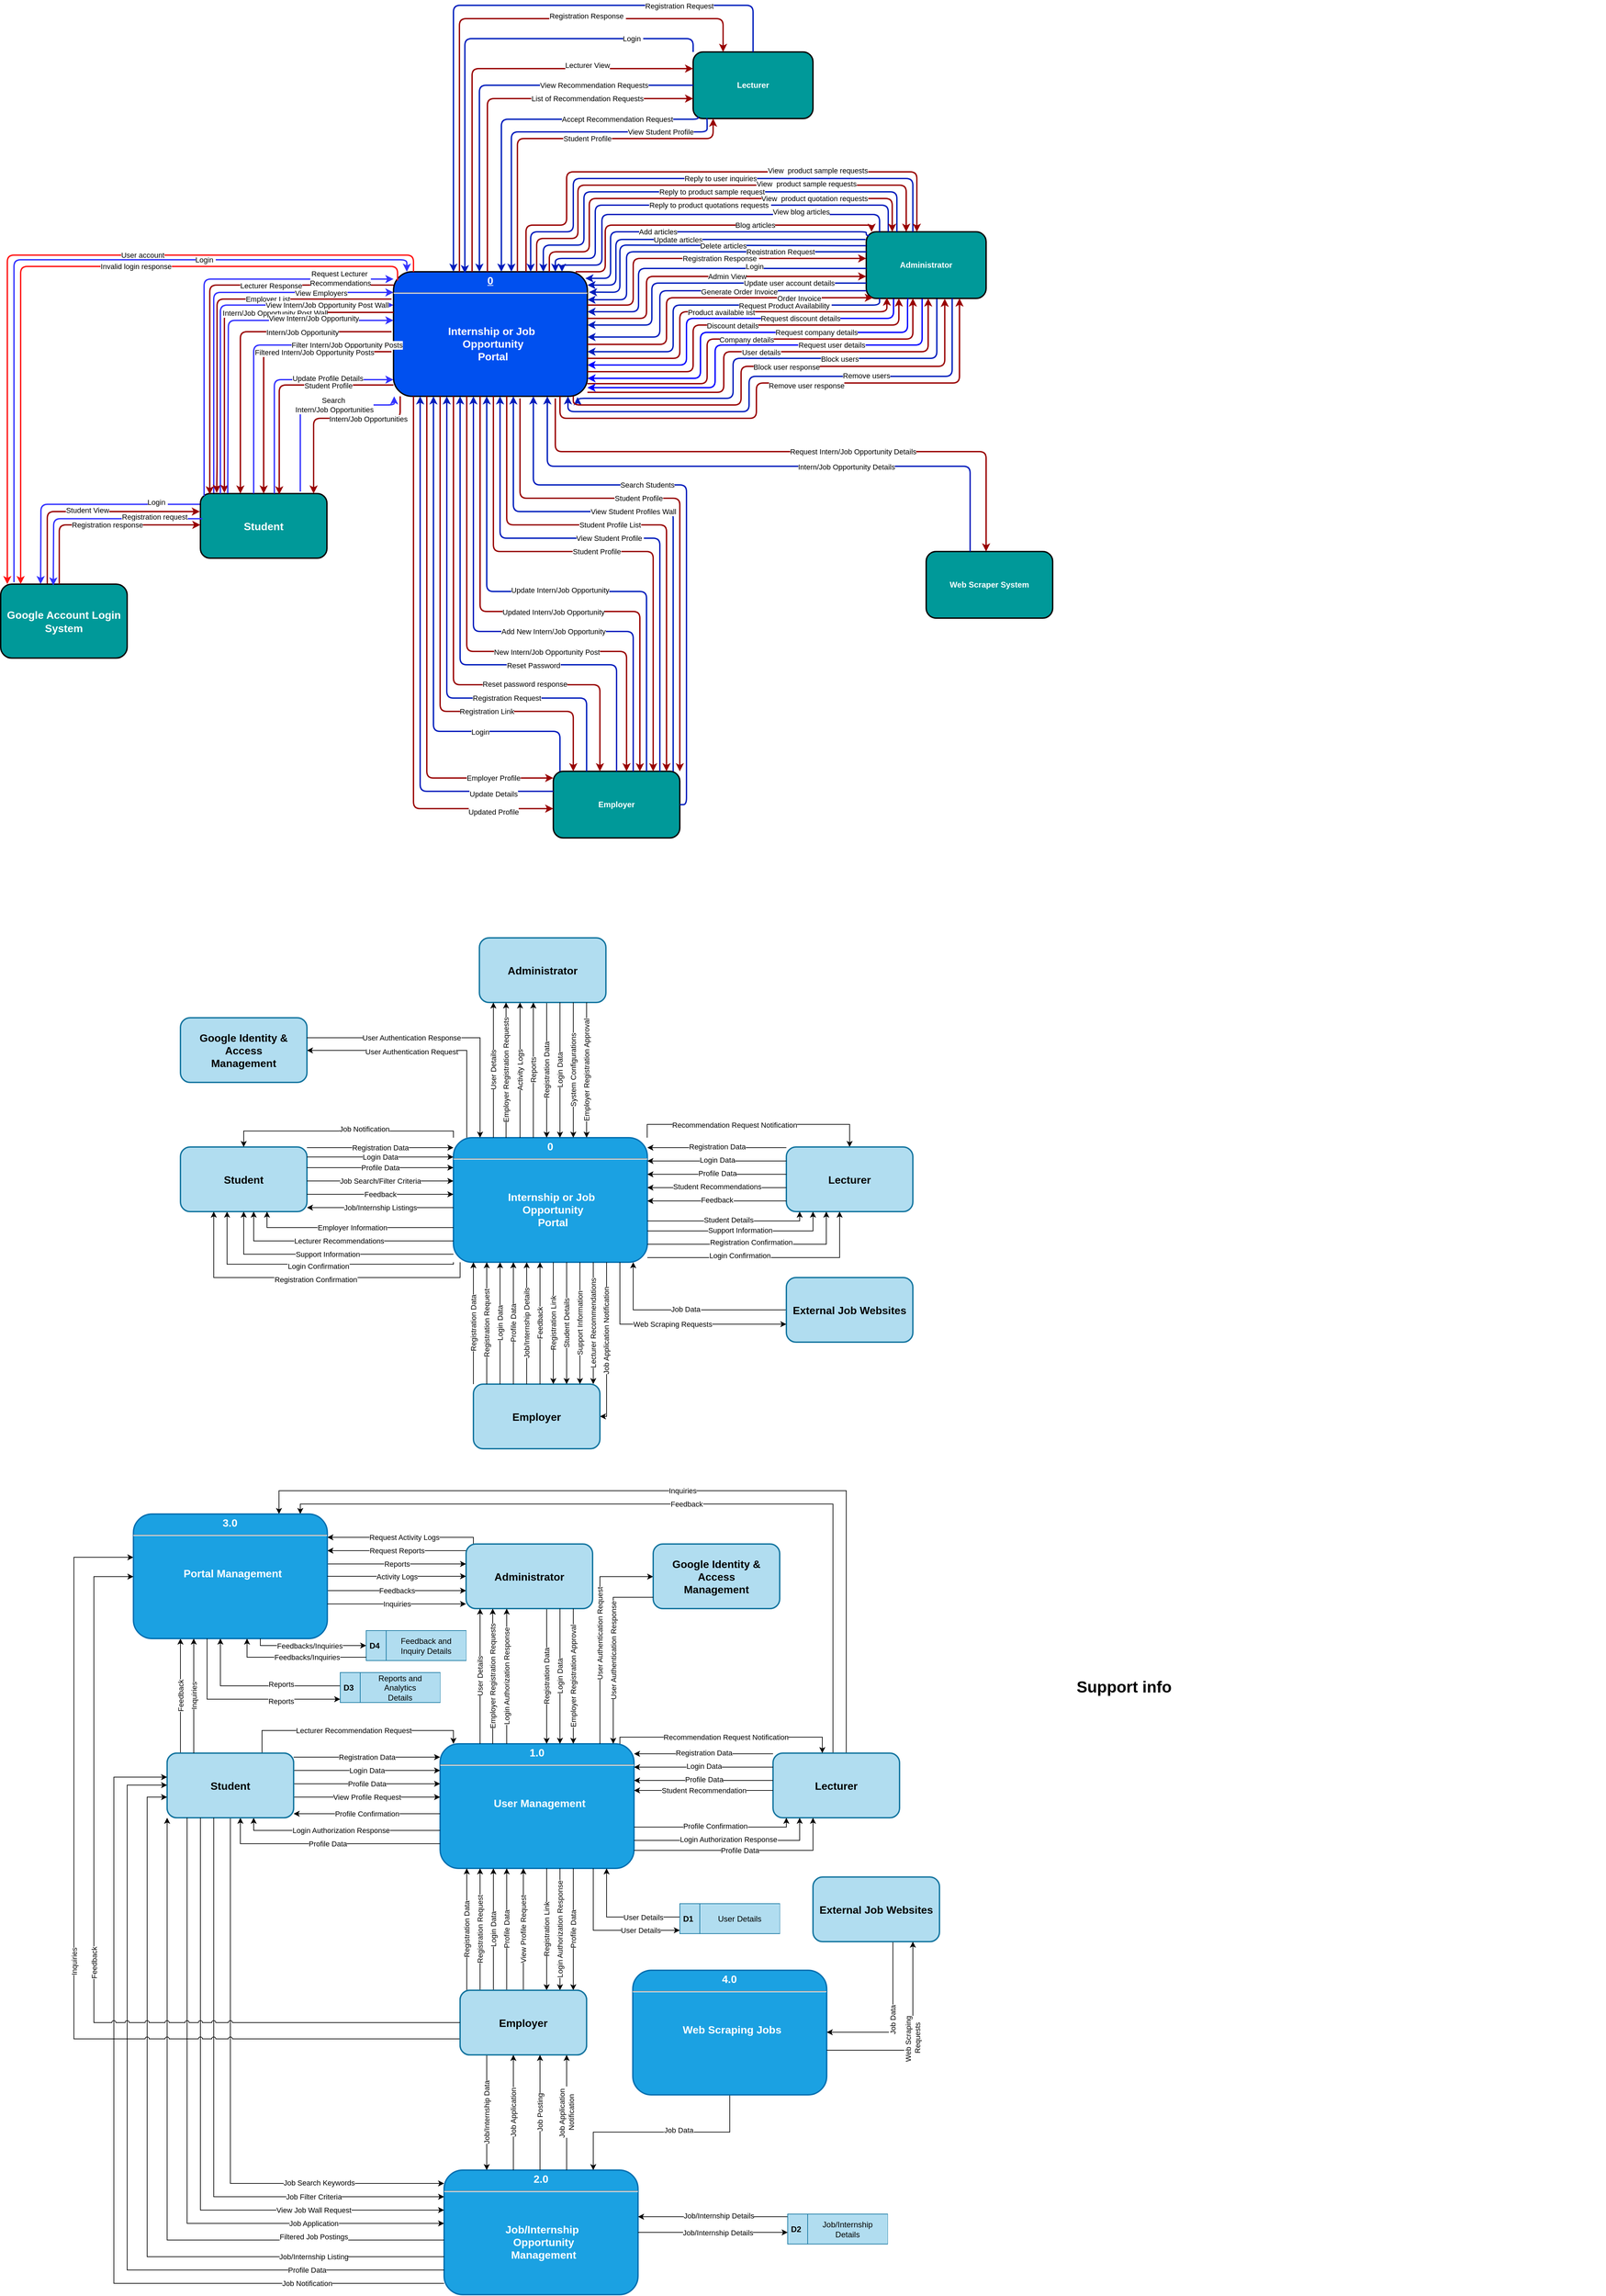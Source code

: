 <mxfile version="24.7.12">
  <diagram name="Page-1" id="c7558073-3199-34d8-9f00-42111426c3f3">
    <mxGraphModel dx="838" dy="448" grid="1" gridSize="10" guides="1" tooltips="1" connect="1" arrows="1" fold="1" page="1" pageScale="1" pageWidth="1654" pageHeight="2336" background="none" math="0" shadow="0">
      <root>
        <mxCell id="0" />
        <mxCell id="1" parent="0" />
        <mxCell id="LAr76dedplg_a-63oy3K-29" style="edgeStyle=orthogonalEdgeStyle;rounded=1;orthogonalLoop=1;jettySize=auto;html=1;strokeWidth=2;strokeColor=#3333FF;fillColor=#0050ef;sourcePerimeterSpacing=0;" parent="1" source="LEWASo-noqgJ5dtIMuOe-100" target="LEWASo-noqgJ5dtIMuOe-126" edge="1">
          <mxGeometry relative="1" as="geometry">
            <mxPoint x="382.0" y="1004" as="sourcePoint" />
            <mxPoint x="630" y="721.0" as="targetPoint" />
            <Array as="points">
              <mxPoint x="360" y="721" />
            </Array>
          </mxGeometry>
        </mxCell>
        <mxCell id="LAr76dedplg_a-63oy3K-30" value="View Employers" style="edgeLabel;html=1;align=center;verticalAlign=bottom;resizable=0;points=[];" parent="LAr76dedplg_a-63oy3K-29" vertex="1" connectable="0">
          <mxGeometry x="0.341" y="-5" relative="1" as="geometry">
            <mxPoint x="79" y="4" as="offset" />
          </mxGeometry>
        </mxCell>
        <mxCell id="LAr76dedplg_a-63oy3K-37" style="edgeStyle=orthogonalEdgeStyle;rounded=1;orthogonalLoop=1;jettySize=auto;html=1;entryX=0.251;entryY=0.019;entryDx=0;entryDy=0;entryPerimeter=0;strokeColor=#3333FF;strokeWidth=2;exitX=-0.004;exitY=0.166;exitDx=0;exitDy=0;fillColor=#0050ef;exitPerimeter=0;" parent="1" source="LEWASo-noqgJ5dtIMuOe-100" edge="1">
          <mxGeometry relative="1" as="geometry">
            <mxPoint x="352.31" y="1038.89" as="sourcePoint" />
            <mxPoint x="100.0" y="1158.999" as="targetPoint" />
          </mxGeometry>
        </mxCell>
        <mxCell id="LAr76dedplg_a-63oy3K-38" value="Login&amp;nbsp;" style="edgeLabel;html=1;align=center;verticalAlign=middle;resizable=0;points=[];horizontal=1;" parent="LAr76dedplg_a-63oy3K-37" vertex="1" connectable="0">
          <mxGeometry x="-0.016" y="3" relative="1" as="geometry">
            <mxPoint x="112" y="-6" as="offset" />
          </mxGeometry>
        </mxCell>
        <mxCell id="LEWASo-noqgJ5dtIMuOe-100" value="Student" style="whiteSpace=wrap;align=center;verticalAlign=middle;fontStyle=1;strokeWidth=2;fillColor=#009999;labelBackgroundColor=none;rounded=1;fillOpacity=100;fontSize=16;fontColor=#ffffff;strokeColor=#000000;" parent="1" vertex="1">
          <mxGeometry x="340" y="1023" width="190" height="97" as="geometry" />
        </mxCell>
        <mxCell id="LEWASo-noqgJ5dtIMuOe-97" value="Administrator" style="whiteSpace=wrap;align=center;verticalAlign=middle;fontStyle=1;strokeWidth=2;labelBackgroundColor=none;rounded=1;fillOpacity=100;fillColor=#009999;fontColor=#FFFFFF;" parent="1" vertex="1">
          <mxGeometry x="1340" y="630" width="180" height="100" as="geometry" />
        </mxCell>
        <mxCell id="LEWASo-noqgJ5dtIMuOe-98" value="Web Scraper System" style="whiteSpace=wrap;align=center;verticalAlign=middle;fontStyle=1;strokeWidth=2;labelBackgroundColor=none;rounded=1;fillOpacity=100;fillColor=#009999;fontColor=#FFFFFF;" parent="1" vertex="1">
          <mxGeometry x="1430" y="1110" width="190" height="100" as="geometry" />
        </mxCell>
        <mxCell id="LEWASo-noqgJ5dtIMuOe-99" value="Employer" style="whiteSpace=wrap;align=center;verticalAlign=middle;fontStyle=1;strokeWidth=2;fillColor=#009999;labelBackgroundColor=none;rounded=1;fillOpacity=100;fontColor=#FFFFFF;" parent="1" vertex="1">
          <mxGeometry x="870" y="1440" width="190" height="100" as="geometry" />
        </mxCell>
        <mxCell id="LAr76dedplg_a-63oy3K-15" style="edgeStyle=orthogonalEdgeStyle;rounded=1;orthogonalLoop=1;jettySize=auto;html=1;strokeWidth=2;fillOpacity=100;strokeColor=#3333FF;elbow=vertical;fillColor=#0050ef;sourcePerimeterSpacing=0;" parent="1" source="LEWASo-noqgJ5dtIMuOe-100" target="LEWASo-noqgJ5dtIMuOe-126" edge="1">
          <mxGeometry relative="1" as="geometry">
            <mxPoint x="480" y="992" as="sourcePoint" />
            <mxPoint x="696.629" y="852.239" as="targetPoint" />
            <Array as="points">
              <mxPoint x="451" y="852" />
            </Array>
          </mxGeometry>
        </mxCell>
        <mxCell id="LAr76dedplg_a-63oy3K-26" value="Update Profile Details" style="edgeLabel;html=1;align=center;verticalAlign=middle;resizable=0;points=[];" parent="LAr76dedplg_a-63oy3K-15" vertex="1" connectable="0">
          <mxGeometry x="0.46" y="2" relative="1" as="geometry">
            <mxPoint x="-5" as="offset" />
          </mxGeometry>
        </mxCell>
        <mxCell id="LAr76dedplg_a-63oy3K-17" style="edgeStyle=elbowEdgeStyle;rounded=1;orthogonalLoop=1;jettySize=auto;html=1;strokeWidth=2;fillColor=#e51400;strokeColor=#990000;elbow=vertical;sourcePerimeterSpacing=0;entryX=0.074;entryY=0.013;entryDx=0;entryDy=0;entryPerimeter=0;" parent="1" source="LEWASo-noqgJ5dtIMuOe-126" target="LEWASo-noqgJ5dtIMuOe-100" edge="1">
          <mxGeometry relative="1" as="geometry">
            <mxPoint x="373.63" y="1007.074" as="targetPoint" />
            <Array as="points">
              <mxPoint x="510" y="710" />
            </Array>
            <mxPoint x="630" y="710" as="sourcePoint" />
          </mxGeometry>
        </mxCell>
        <mxCell id="LAr76dedplg_a-63oy3K-28" value="Lecturer Response" style="edgeLabel;html=1;align=center;verticalAlign=middle;resizable=0;points=[];" parent="LAr76dedplg_a-63oy3K-17" vertex="1" connectable="0">
          <mxGeometry x="-0.433" y="-3" relative="1" as="geometry">
            <mxPoint x="-17" y="4" as="offset" />
          </mxGeometry>
        </mxCell>
        <mxCell id="LEWASo-noqgJ5dtIMuOe-101" value="Lecturer" style="whiteSpace=wrap;align=center;verticalAlign=middle;fontStyle=1;strokeWidth=2;fillColor=#009999;labelBackgroundColor=none;rounded=1;fillOpacity=100;fontColor=#FFFFFF;" parent="1" vertex="1">
          <mxGeometry x="1080" y="360" width="180" height="100" as="geometry" />
        </mxCell>
        <mxCell id="LAr76dedplg_a-63oy3K-19" style="edgeStyle=orthogonalEdgeStyle;rounded=1;orthogonalLoop=1;jettySize=auto;html=1;strokeWidth=2;fillColor=#e51400;strokeColor=#3333FF;elbow=vertical;exitX=0.029;exitY=0.037;exitDx=0;exitDy=0;targetPerimeterSpacing=0;exitPerimeter=0;" parent="1" source="LEWASo-noqgJ5dtIMuOe-100" target="LEWASo-noqgJ5dtIMuOe-126" edge="1">
          <mxGeometry relative="1" as="geometry">
            <mxPoint x="365.08" y="1004.037" as="sourcePoint" />
            <mxPoint x="630" y="701.0" as="targetPoint" />
            <Array as="points">
              <mxPoint x="346" y="701" />
            </Array>
          </mxGeometry>
        </mxCell>
        <mxCell id="LAr76dedplg_a-63oy3K-27" value="Request Lecturer&amp;nbsp;&lt;div&gt;Recommendations&lt;/div&gt;" style="edgeLabel;html=1;align=center;verticalAlign=middle;resizable=0;points=[];" parent="LAr76dedplg_a-63oy3K-19" vertex="1" connectable="0">
          <mxGeometry x="-0.452" y="1" relative="1" as="geometry">
            <mxPoint x="205" y="-160" as="offset" />
          </mxGeometry>
        </mxCell>
        <mxCell id="LAr76dedplg_a-63oy3K-31" style="edgeStyle=orthogonalEdgeStyle;rounded=1;orthogonalLoop=1;jettySize=auto;html=1;strokeWidth=2;fillColor=#e51400;strokeColor=#990000;sourcePerimeterSpacing=3;entryX=0.129;entryY=-0.01;entryDx=0;entryDy=0;entryPerimeter=0;" parent="1" source="LEWASo-noqgJ5dtIMuOe-126" target="LEWASo-noqgJ5dtIMuOe-100" edge="1">
          <mxGeometry relative="1" as="geometry">
            <mxPoint x="629" y="730.543" as="sourcePoint" />
            <mxPoint x="390" y="1001" as="targetPoint" />
            <Array as="points">
              <mxPoint x="365" y="731" />
              <mxPoint x="365" y="980" />
            </Array>
          </mxGeometry>
        </mxCell>
        <mxCell id="LAr76dedplg_a-63oy3K-32" value="Employer List" style="edgeLabel;html=1;align=center;verticalAlign=middle;resizable=0;points=[];labelPosition=center;verticalLabelPosition=middle;" parent="LAr76dedplg_a-63oy3K-31" vertex="1" connectable="0">
          <mxGeometry x="-0.377" y="1" relative="1" as="geometry">
            <mxPoint x="-14" y="-1" as="offset" />
          </mxGeometry>
        </mxCell>
        <mxCell id="LAr76dedplg_a-63oy3K-33" style="edgeStyle=orthogonalEdgeStyle;rounded=1;orthogonalLoop=1;jettySize=auto;html=1;strokeWidth=2;fillColor=#e51400;strokeColor=#3333FF;targetPerimeterSpacing=0;" parent="1" source="LEWASo-noqgJ5dtIMuOe-100" target="LEWASo-noqgJ5dtIMuOe-126" edge="1">
          <mxGeometry relative="1" as="geometry">
            <mxPoint x="642" y="741" as="targetPoint" />
            <mxPoint x="400" y="1004" as="sourcePoint" />
            <Array as="points">
              <mxPoint x="370" y="740" />
            </Array>
          </mxGeometry>
        </mxCell>
        <mxCell id="LAr76dedplg_a-63oy3K-34" value="View Intern/Job Opportunity Post Wall" style="edgeLabel;html=1;align=center;verticalAlign=middle;resizable=0;points=[];" parent="LAr76dedplg_a-63oy3K-33" vertex="1" connectable="0">
          <mxGeometry x="-0.513" y="-1" relative="1" as="geometry">
            <mxPoint x="159" y="-151" as="offset" />
          </mxGeometry>
        </mxCell>
        <mxCell id="LEWASo-noqgJ5dtIMuOe-126" value="&lt;p style=&quot;margin: 4px 0px 0px; text-align: center; text-decoration: underline; font-size: 16px;&quot;&gt;0&lt;/p&gt;&lt;hr style=&quot;font-size: 16px;&quot;&gt;&lt;p style=&quot;margin: 0px 0px 0px 8px; font-size: 16px;&quot;&gt;&lt;span style=&quot;background-color: initial;&quot;&gt;&lt;br&gt;&lt;/span&gt;&lt;/p&gt;&lt;p style=&quot;margin: 0px 0px 0px 8px; font-size: 16px;&quot;&gt;&lt;br&gt;&lt;/p&gt;&lt;p style=&quot;margin: 0px 0px 0px 8px; font-size: 16px;&quot;&gt;&lt;span style=&quot;background-color: initial;&quot;&gt;Internship or Job&amp;nbsp;&lt;/span&gt;&lt;/p&gt;&lt;p style=&quot;margin: 0px 0px 0px 8px; font-size: 16px;&quot;&gt;&lt;span style=&quot;background-color: initial;&quot;&gt;Opportunity&lt;/span&gt;&lt;/p&gt;&lt;p style=&quot;margin: 0px 0px 0px 8px; font-size: 16px;&quot;&gt;Portal&lt;/p&gt;" style="verticalAlign=middle;align=center;overflow=fill;fontSize=16;fontFamily=Helvetica;html=1;rounded=1;fontStyle=1;strokeWidth=2;labelBackgroundColor=none;fillOpacity=100;fillColor=#0050ef;strokeColor=#000000;fontColor=#ffffff;" parent="1" vertex="1">
          <mxGeometry x="630" y="690" width="291.22" height="187" as="geometry" />
        </mxCell>
        <mxCell id="LAr76dedplg_a-63oy3K-39" style="rounded=1;orthogonalLoop=1;jettySize=auto;html=1;entryX=-0.004;entryY=0.392;entryDx=0;entryDy=0;fillColor=#e51400;strokeColor=#990000;strokeWidth=2;entryPerimeter=0;edgeStyle=orthogonalEdgeStyle;" parent="1" source="LAr76dedplg_a-63oy3K-36" edge="1">
          <mxGeometry relative="1" as="geometry">
            <mxPoint x="106.5" y="1152.554" as="sourcePoint" />
            <mxPoint x="339.24" y="1050.04" as="targetPoint" />
            <Array as="points">
              <mxPoint x="110" y="1050" />
            </Array>
          </mxGeometry>
        </mxCell>
        <mxCell id="LAr76dedplg_a-63oy3K-40" value="Student View" style="edgeLabel;html=1;align=center;verticalAlign=middle;resizable=0;points=[];horizontal=1;" parent="LAr76dedplg_a-63oy3K-39" vertex="1" connectable="0">
          <mxGeometry x="-0.097" y="-2" relative="1" as="geometry">
            <mxPoint x="16" y="-4" as="offset" />
          </mxGeometry>
        </mxCell>
        <mxCell id="LAr76dedplg_a-63oy3K-36" value="Google Account Login System" style="whiteSpace=wrap;align=center;verticalAlign=middle;fontStyle=1;strokeWidth=2;fillColor=#009999;labelBackgroundColor=none;rounded=1;fillOpacity=100;fontSize=16;fontColor=#ffffff;strokeColor=#000000;" parent="1" vertex="1">
          <mxGeometry x="40" y="1159" width="190" height="111" as="geometry" />
        </mxCell>
        <mxCell id="LAr76dedplg_a-63oy3K-53" style="edgeStyle=orthogonalEdgeStyle;rounded=1;orthogonalLoop=1;jettySize=auto;html=1;strokeWidth=2;strokeColor=#3333FF;fillColor=#0050ef;sourcePerimeterSpacing=0;startSize=0;endSize=0;" parent="1" source="LEWASo-noqgJ5dtIMuOe-100" target="LEWASo-noqgJ5dtIMuOe-126" edge="1">
          <mxGeometry relative="1" as="geometry">
            <mxPoint x="416" y="1020" as="sourcePoint" />
            <mxPoint x="669.015" y="818.852" as="targetPoint" />
            <Array as="points">
              <mxPoint x="420" y="800" />
            </Array>
          </mxGeometry>
        </mxCell>
        <mxCell id="LAr76dedplg_a-63oy3K-55" value="Filter Intern/Job Opportunity Posts" style="edgeLabel;html=1;align=center;verticalAlign=middle;resizable=0;points=[];" parent="LAr76dedplg_a-63oy3K-53" vertex="1" connectable="0">
          <mxGeometry x="0.391" y="2" relative="1" as="geometry">
            <mxPoint x="62" y="2" as="offset" />
          </mxGeometry>
        </mxCell>
        <mxCell id="LAr76dedplg_a-63oy3K-58" style="edgeStyle=orthogonalEdgeStyle;rounded=1;orthogonalLoop=1;jettySize=auto;html=1;strokeWidth=2;fillColor=#e51400;strokeColor=#990000;elbow=vertical;sourcePerimeterSpacing=3;" parent="1" source="LEWASo-noqgJ5dtIMuOe-126" target="LEWASo-noqgJ5dtIMuOe-100" edge="1">
          <mxGeometry relative="1" as="geometry">
            <mxPoint x="670.0" y="829.057" as="sourcePoint" />
            <mxPoint x="450.0" y="1012.004" as="targetPoint" />
            <Array as="points">
              <mxPoint x="435" y="810" />
            </Array>
          </mxGeometry>
        </mxCell>
        <mxCell id="LAr76dedplg_a-63oy3K-59" value="Filtered Intern/Job Opportunity Posts" style="edgeLabel;html=1;align=center;verticalAlign=middle;resizable=0;points=[];horizontal=1;" parent="LAr76dedplg_a-63oy3K-58" vertex="1" connectable="0">
          <mxGeometry x="-0.433" y="-3" relative="1" as="geometry">
            <mxPoint x="-1" y="4" as="offset" />
          </mxGeometry>
        </mxCell>
        <mxCell id="LAr76dedplg_a-63oy3K-60" style="edgeStyle=orthogonalEdgeStyle;rounded=1;orthogonalLoop=1;jettySize=auto;html=1;strokeWidth=2;fillColor=#e51400;strokeColor=#990000;elbow=vertical;sourcePerimeterSpacing=0;entryX=0.192;entryY=-0.01;entryDx=0;entryDy=0;entryPerimeter=0;" parent="1" source="LEWASo-noqgJ5dtIMuOe-126" target="LEWASo-noqgJ5dtIMuOe-100" edge="1">
          <mxGeometry relative="1" as="geometry">
            <mxPoint x="630" y="751.0" as="sourcePoint" />
            <mxPoint x="407.0" y="1004" as="targetPoint" />
            <Array as="points">
              <mxPoint x="376" y="751" />
              <mxPoint x="376" y="1022" />
            </Array>
          </mxGeometry>
        </mxCell>
        <mxCell id="LAr76dedplg_a-63oy3K-61" value="Intern/Job Opportunity Post Wall" style="edgeLabel;html=1;align=center;verticalAlign=middle;resizable=0;points=[];horizontal=1;" parent="LAr76dedplg_a-63oy3K-60" vertex="1" connectable="0">
          <mxGeometry x="-0.433" y="-3" relative="1" as="geometry">
            <mxPoint x="-29" y="4" as="offset" />
          </mxGeometry>
        </mxCell>
        <mxCell id="LAr76dedplg_a-63oy3K-65" style="edgeStyle=orthogonalEdgeStyle;rounded=1;orthogonalLoop=1;jettySize=auto;html=1;strokeWidth=2;strokeColor=#3333FF;fillColor=#0050ef;sourcePerimeterSpacing=3;" parent="1" source="LEWASo-noqgJ5dtIMuOe-100" target="LEWASo-noqgJ5dtIMuOe-126" edge="1">
          <mxGeometry relative="1" as="geometry">
            <mxPoint x="530" y="1130" as="sourcePoint" />
            <mxPoint x="667.488" y="843.539" as="targetPoint" />
            <Array as="points">
              <mxPoint x="490" y="890" />
              <mxPoint x="631" y="890" />
            </Array>
          </mxGeometry>
        </mxCell>
        <mxCell id="LAr76dedplg_a-63oy3K-66" value="Search&amp;nbsp;&lt;div&gt;Intern/Job Opportunities&lt;/div&gt;" style="edgeLabel;html=1;align=center;verticalAlign=middle;resizable=0;points=[];" parent="LAr76dedplg_a-63oy3K-65" vertex="1" connectable="0">
          <mxGeometry x="0.391" y="2" relative="1" as="geometry">
            <mxPoint x="-17" y="2" as="offset" />
          </mxGeometry>
        </mxCell>
        <mxCell id="PkC8lY3NkU_ByafprgCy-6" style="edgeStyle=orthogonalEdgeStyle;rounded=1;orthogonalLoop=1;jettySize=auto;html=1;strokeWidth=2;fillColor=#0050ef;strokeColor=#001DBC;elbow=vertical;sourcePerimeterSpacing=0;exitX=0.5;exitY=0;exitDx=0;exitDy=0;" parent="1" source="LEWASo-noqgJ5dtIMuOe-101" target="LEWASo-noqgJ5dtIMuOe-126" edge="1">
          <mxGeometry relative="1" as="geometry">
            <mxPoint x="1050" y="430" as="sourcePoint" />
            <mxPoint x="720" y="720" as="targetPoint" />
            <Array as="points">
              <mxPoint x="1170" y="290" />
              <mxPoint x="720" y="290" />
            </Array>
          </mxGeometry>
        </mxCell>
        <mxCell id="PkC8lY3NkU_ByafprgCy-7" value="Registration Request" style="edgeLabel;html=1;align=center;verticalAlign=middle;resizable=0;points=[];" parent="PkC8lY3NkU_ByafprgCy-6" vertex="1" connectable="0">
          <mxGeometry x="-0.452" y="1" relative="1" as="geometry">
            <mxPoint x="71" as="offset" />
          </mxGeometry>
        </mxCell>
        <mxCell id="PkC8lY3NkU_ByafprgCy-16" style="edgeStyle=orthogonalEdgeStyle;rounded=1;orthogonalLoop=1;jettySize=auto;html=1;strokeWidth=2;fillColor=#e51400;strokeColor=#990000;elbow=vertical;targetPerimeterSpacing=0;entryX=0.25;entryY=0;entryDx=0;entryDy=0;" parent="1" source="LEWASo-noqgJ5dtIMuOe-126" target="LEWASo-noqgJ5dtIMuOe-101" edge="1">
          <mxGeometry relative="1" as="geometry">
            <mxPoint x="728.805" y="720" as="sourcePoint" />
            <mxPoint x="1076" y="390" as="targetPoint" />
            <Array as="points">
              <mxPoint x="729" y="310" />
              <mxPoint x="1125" y="310" />
            </Array>
          </mxGeometry>
        </mxCell>
        <mxCell id="PkC8lY3NkU_ByafprgCy-17" value="Registration Response&amp;nbsp;" style="edgeLabel;html=1;align=center;verticalAlign=middle;resizable=0;points=[];" parent="PkC8lY3NkU_ByafprgCy-16" vertex="1" connectable="0">
          <mxGeometry x="-0.452" y="1" relative="1" as="geometry">
            <mxPoint x="193" y="-158" as="offset" />
          </mxGeometry>
        </mxCell>
        <mxCell id="PkC8lY3NkU_ByafprgCy-19" style="edgeStyle=orthogonalEdgeStyle;rounded=1;orthogonalLoop=1;jettySize=auto;html=1;strokeWidth=2;fillColor=#0050ef;strokeColor=#001DBC;elbow=vertical;sourcePerimeterSpacing=0;entryX=0.368;entryY=0.012;entryDx=0;entryDy=0;entryPerimeter=0;" parent="1" target="LEWASo-noqgJ5dtIMuOe-126" edge="1">
          <mxGeometry relative="1" as="geometry">
            <mxPoint x="1080" y="360" as="sourcePoint" />
            <mxPoint x="738.598" y="722.041" as="targetPoint" />
            <Array as="points">
              <mxPoint x="1080" y="340" />
              <mxPoint x="737" y="340" />
            </Array>
          </mxGeometry>
        </mxCell>
        <mxCell id="PkC8lY3NkU_ByafprgCy-39" value="Login&amp;nbsp;" style="edgeLabel;html=1;align=center;verticalAlign=middle;resizable=0;points=[];" parent="PkC8lY3NkU_ByafprgCy-19" vertex="1" connectable="0">
          <mxGeometry x="-0.3" y="-1" relative="1" as="geometry">
            <mxPoint x="139" y="1" as="offset" />
          </mxGeometry>
        </mxCell>
        <mxCell id="PkC8lY3NkU_ByafprgCy-22" style="edgeStyle=orthogonalEdgeStyle;rounded=1;orthogonalLoop=1;jettySize=auto;html=1;strokeWidth=2;fillColor=#e51400;strokeColor=#990000;elbow=vertical;targetPerimeterSpacing=0;verticalAlign=bottom;labelPosition=center;verticalLabelPosition=top;align=center;entryX=0;entryY=0.25;entryDx=0;entryDy=0;" parent="1" source="LEWASo-noqgJ5dtIMuOe-126" target="LEWASo-noqgJ5dtIMuOe-101" edge="1">
          <mxGeometry relative="1" as="geometry">
            <mxPoint x="749.154" y="719.529" as="sourcePoint" />
            <mxPoint x="1076" y="420" as="targetPoint" />
            <Array as="points">
              <mxPoint x="748" y="385" />
            </Array>
          </mxGeometry>
        </mxCell>
        <mxCell id="PkC8lY3NkU_ByafprgCy-23" value="&lt;span&gt;&lt;/span&gt;&lt;span style=&quot;&quot;&gt;Lecturer View&lt;/span&gt;" style="edgeLabel;html=1;align=center;verticalAlign=middle;resizable=0;points=[];" parent="PkC8lY3NkU_ByafprgCy-22" vertex="1" connectable="0">
          <mxGeometry x="-0.452" y="1" relative="1" as="geometry">
            <mxPoint x="174" y="-136" as="offset" />
          </mxGeometry>
        </mxCell>
        <mxCell id="PkC8lY3NkU_ByafprgCy-24" value="" style="edgeStyle=orthogonalEdgeStyle;rounded=1;orthogonalLoop=1;jettySize=auto;html=1;strokeWidth=2;fillColor=#0050ef;strokeColor=#001DBC;elbow=vertical;sourcePerimeterSpacing=0;exitX=0.041;exitY=0.971;exitDx=0;exitDy=0;exitPerimeter=0;" parent="1" source="LEWASo-noqgJ5dtIMuOe-101" target="LEWASo-noqgJ5dtIMuOe-126" edge="1">
          <mxGeometry x="-0.265" y="40" relative="1" as="geometry">
            <mxPoint x="1084.47" y="460.83" as="sourcePoint" />
            <mxPoint x="792" y="720" as="targetPoint" />
            <Array as="points">
              <mxPoint x="1087" y="461" />
              <mxPoint x="792" y="461" />
            </Array>
            <mxPoint as="offset" />
          </mxGeometry>
        </mxCell>
        <mxCell id="PkC8lY3NkU_ByafprgCy-47" value="Accept Recommendation Request" style="edgeLabel;html=1;align=center;verticalAlign=middle;resizable=0;points=[];" parent="PkC8lY3NkU_ByafprgCy-24" vertex="1" connectable="0">
          <mxGeometry x="-0.226" relative="1" as="geometry">
            <mxPoint x="79" as="offset" />
          </mxGeometry>
        </mxCell>
        <mxCell id="PkC8lY3NkU_ByafprgCy-30" style="edgeStyle=orthogonalEdgeStyle;rounded=1;orthogonalLoop=1;jettySize=auto;html=1;strokeWidth=2;fillColor=#e51400;strokeColor=#990000;elbow=vertical;targetPerimeterSpacing=0;" parent="1" source="LEWASo-noqgJ5dtIMuOe-126" target="LEWASo-noqgJ5dtIMuOe-101" edge="1">
          <mxGeometry relative="1" as="geometry">
            <mxPoint x="770" y="690" as="sourcePoint" />
            <mxPoint x="1066" y="440" as="targetPoint" />
            <Array as="points">
              <mxPoint x="771" y="430" />
            </Array>
          </mxGeometry>
        </mxCell>
        <mxCell id="PkC8lY3NkU_ByafprgCy-41" value="List of Recommendation Requests" style="edgeLabel;html=1;align=center;verticalAlign=middle;resizable=0;points=[];" parent="PkC8lY3NkU_ByafprgCy-30" vertex="1" connectable="0">
          <mxGeometry x="0.475" y="-3" relative="1" as="geometry">
            <mxPoint x="-10" y="-3" as="offset" />
          </mxGeometry>
        </mxCell>
        <mxCell id="PkC8lY3NkU_ByafprgCy-45" style="edgeStyle=orthogonalEdgeStyle;rounded=1;orthogonalLoop=1;jettySize=auto;html=1;strokeWidth=2;fillColor=#0050ef;strokeColor=#001DBC;elbow=vertical;sourcePerimeterSpacing=0;exitX=0;exitY=0.5;exitDx=0;exitDy=0;" parent="1" source="LEWASo-noqgJ5dtIMuOe-101" edge="1">
          <mxGeometry relative="1" as="geometry">
            <mxPoint x="1078" y="430" as="sourcePoint" />
            <mxPoint x="759" y="690" as="targetPoint" />
            <Array as="points">
              <mxPoint x="759" y="410" />
            </Array>
          </mxGeometry>
        </mxCell>
        <mxCell id="PkC8lY3NkU_ByafprgCy-46" value="View Recommendation Requests" style="edgeLabel;html=1;align=center;verticalAlign=middle;resizable=0;points=[];" parent="PkC8lY3NkU_ByafprgCy-45" vertex="1" connectable="0">
          <mxGeometry x="-0.452" y="1" relative="1" as="geometry">
            <mxPoint x="15" y="-1" as="offset" />
          </mxGeometry>
        </mxCell>
        <mxCell id="PkC8lY3NkU_ByafprgCy-48" value="" style="edgeStyle=orthogonalEdgeStyle;rounded=1;orthogonalLoop=1;jettySize=auto;html=1;strokeWidth=2;fillColor=#0050ef;strokeColor=#001DBC;elbow=vertical;sourcePerimeterSpacing=0;exitX=0.111;exitY=1;exitDx=0;exitDy=0;exitPerimeter=0;" parent="1" source="LEWASo-noqgJ5dtIMuOe-101" target="LEWASo-noqgJ5dtIMuOe-126" edge="1">
          <mxGeometry x="-0.265" y="40" relative="1" as="geometry">
            <mxPoint x="1101.2" y="461.6" as="sourcePoint" />
            <mxPoint x="806.727" y="719.529" as="targetPoint" />
            <Array as="points">
              <mxPoint x="1101" y="460" />
              <mxPoint x="1101" y="480" />
              <mxPoint x="807" y="480" />
            </Array>
            <mxPoint as="offset" />
          </mxGeometry>
        </mxCell>
        <mxCell id="PkC8lY3NkU_ByafprgCy-49" value="View Student Profile" style="edgeLabel;html=1;align=center;verticalAlign=middle;resizable=0;points=[];" parent="PkC8lY3NkU_ByafprgCy-48" vertex="1" connectable="0">
          <mxGeometry x="-0.226" relative="1" as="geometry">
            <mxPoint x="112" as="offset" />
          </mxGeometry>
        </mxCell>
        <mxCell id="E3Vmbv4oXaT4UGgoNopd-9" value="" style="edgeStyle=orthogonalEdgeStyle;rounded=1;orthogonalLoop=1;jettySize=auto;html=1;strokeWidth=2;fillColor=#0050ef;strokeColor=#001DBC;elbow=vertical;sourcePerimeterSpacing=0;" parent="1" target="LEWASo-noqgJ5dtIMuOe-126" edge="1">
          <mxGeometry x="-0.265" y="40" relative="1" as="geometry">
            <mxPoint x="1340" y="660" as="sourcePoint" />
            <mxPoint x="980.04" y="750" as="targetPoint" />
            <Array as="points">
              <mxPoint x="980" y="660" />
              <mxPoint x="980" y="732" />
            </Array>
            <mxPoint as="offset" />
          </mxGeometry>
        </mxCell>
        <mxCell id="E3Vmbv4oXaT4UGgoNopd-10" value="Registration Request" style="edgeLabel;html=1;align=center;verticalAlign=middle;resizable=0;points=[];" parent="E3Vmbv4oXaT4UGgoNopd-9" vertex="1" connectable="0">
          <mxGeometry x="-0.226" relative="1" as="geometry">
            <mxPoint x="61" as="offset" />
          </mxGeometry>
        </mxCell>
        <mxCell id="E3Vmbv4oXaT4UGgoNopd-12" style="edgeStyle=orthogonalEdgeStyle;rounded=1;orthogonalLoop=1;jettySize=auto;html=1;strokeWidth=2;fillColor=#e51400;strokeColor=#990000;elbow=vertical;targetPerimeterSpacing=0;" parent="1" source="LEWASo-noqgJ5dtIMuOe-126" edge="1">
          <mxGeometry relative="1" as="geometry">
            <mxPoint x="929.964" y="749.987" as="sourcePoint" />
            <mxPoint x="1340" y="670" as="targetPoint" />
            <Array as="points">
              <mxPoint x="990" y="740" />
              <mxPoint x="990" y="670" />
            </Array>
          </mxGeometry>
        </mxCell>
        <mxCell id="E3Vmbv4oXaT4UGgoNopd-13" value="Registration Response&amp;nbsp;" style="edgeLabel;html=1;align=center;verticalAlign=middle;resizable=0;points=[];" parent="E3Vmbv4oXaT4UGgoNopd-12" vertex="1" connectable="0">
          <mxGeometry x="0.475" y="-3" relative="1" as="geometry">
            <mxPoint x="-91" y="-3" as="offset" />
          </mxGeometry>
        </mxCell>
        <mxCell id="E3Vmbv4oXaT4UGgoNopd-15" value="" style="edgeStyle=orthogonalEdgeStyle;rounded=1;orthogonalLoop=1;jettySize=auto;html=1;strokeWidth=2;fillColor=#0050ef;strokeColor=#001DBC;elbow=vertical;sourcePerimeterSpacing=0;" parent="1" target="LEWASo-noqgJ5dtIMuOe-126" edge="1">
          <mxGeometry x="-0.265" y="40" relative="1" as="geometry">
            <mxPoint x="1340" y="685" as="sourcePoint" />
            <mxPoint x="921.22" y="755.25" as="targetPoint" />
            <Array as="points">
              <mxPoint x="998" y="685" />
              <mxPoint x="998" y="750" />
            </Array>
            <mxPoint as="offset" />
          </mxGeometry>
        </mxCell>
        <mxCell id="E3Vmbv4oXaT4UGgoNopd-16" value="Login" style="edgeLabel;html=1;align=center;verticalAlign=middle;resizable=0;points=[];" parent="E3Vmbv4oXaT4UGgoNopd-15" vertex="1" connectable="0">
          <mxGeometry x="-0.226" relative="1" as="geometry">
            <mxPoint x="19" y="-3" as="offset" />
          </mxGeometry>
        </mxCell>
        <mxCell id="E3Vmbv4oXaT4UGgoNopd-17" style="edgeStyle=orthogonalEdgeStyle;rounded=1;orthogonalLoop=1;jettySize=auto;html=1;strokeWidth=2;fillColor=#e51400;strokeColor=#990000;elbow=vertical;targetPerimeterSpacing=0;endArrow=classic;endFill=1;" parent="1" source="LEWASo-noqgJ5dtIMuOe-126" edge="1">
          <mxGeometry relative="1" as="geometry">
            <mxPoint x="920" y="783" as="sourcePoint" />
            <mxPoint x="1340" y="697" as="targetPoint" />
            <Array as="points">
              <mxPoint x="1010" y="760" />
              <mxPoint x="1010" y="697" />
            </Array>
          </mxGeometry>
        </mxCell>
        <mxCell id="E3Vmbv4oXaT4UGgoNopd-18" value="Admin View" style="edgeLabel;html=1;align=center;verticalAlign=middle;resizable=0;points=[];" parent="E3Vmbv4oXaT4UGgoNopd-17" vertex="1" connectable="0">
          <mxGeometry x="0.475" y="-3" relative="1" as="geometry">
            <mxPoint x="-83" y="-3" as="offset" />
          </mxGeometry>
        </mxCell>
        <mxCell id="E3Vmbv4oXaT4UGgoNopd-20" style="edgeStyle=orthogonalEdgeStyle;rounded=1;orthogonalLoop=1;jettySize=auto;html=1;strokeWidth=2;fillColor=#e51400;strokeColor=#990000;elbow=vertical;targetPerimeterSpacing=0;entryX=0.172;entryY=0.988;entryDx=0;entryDy=0;entryPerimeter=0;" parent="1" source="LEWASo-noqgJ5dtIMuOe-126" target="LEWASo-noqgJ5dtIMuOe-97" edge="1">
          <mxGeometry relative="1" as="geometry">
            <mxPoint x="921.22" y="858" as="sourcePoint" />
            <mxPoint x="1385" y="738.98" as="targetPoint" />
            <Array as="points">
              <mxPoint x="1060" y="820" />
              <mxPoint x="1060" y="750" />
              <mxPoint x="1371" y="750" />
            </Array>
          </mxGeometry>
        </mxCell>
        <mxCell id="E3Vmbv4oXaT4UGgoNopd-62" value="Product available list" style="edgeLabel;html=1;align=center;verticalAlign=middle;resizable=0;points=[];" parent="E3Vmbv4oXaT4UGgoNopd-20" vertex="1" connectable="0">
          <mxGeometry x="-0.081" y="-3" relative="1" as="geometry">
            <mxPoint x="22" y="-2" as="offset" />
          </mxGeometry>
        </mxCell>
        <mxCell id="E3Vmbv4oXaT4UGgoNopd-24" value="" style="edgeStyle=orthogonalEdgeStyle;rounded=1;orthogonalLoop=1;jettySize=auto;html=1;strokeWidth=2;fillColor=#0050ef;strokeColor=#001DBC;elbow=vertical;sourcePerimeterSpacing=0;" parent="1" target="LEWASo-noqgJ5dtIMuOe-126" edge="1">
          <mxGeometry x="-0.265" y="40" relative="1" as="geometry">
            <mxPoint x="1340" y="707.048" as="sourcePoint" />
            <mxPoint x="921.974" y="777.817" as="targetPoint" />
            <Array as="points">
              <mxPoint x="1018" y="707" />
              <mxPoint x="1018" y="770" />
            </Array>
            <mxPoint as="offset" />
          </mxGeometry>
        </mxCell>
        <mxCell id="E3Vmbv4oXaT4UGgoNopd-25" value="Update user account details" style="edgeLabel;html=1;align=center;verticalAlign=middle;resizable=0;points=[];" parent="E3Vmbv4oXaT4UGgoNopd-24" vertex="1" connectable="0">
          <mxGeometry x="-0.226" relative="1" as="geometry">
            <mxPoint x="70" as="offset" />
          </mxGeometry>
        </mxCell>
        <mxCell id="E3Vmbv4oXaT4UGgoNopd-26" value="" style="edgeStyle=orthogonalEdgeStyle;rounded=1;orthogonalLoop=1;jettySize=auto;html=1;strokeWidth=2;fillColor=#0050ef;strokeColor=#001DBC;elbow=vertical;sourcePerimeterSpacing=0;exitX=0.001;exitY=0.885;exitDx=0;exitDy=0;exitPerimeter=0;" parent="1" source="LEWASo-noqgJ5dtIMuOe-97" target="LEWASo-noqgJ5dtIMuOe-126" edge="1">
          <mxGeometry x="-0.265" y="40" relative="1" as="geometry">
            <mxPoint x="1350" y="730" as="sourcePoint" />
            <mxPoint x="921" y="800" as="targetPoint" />
            <Array as="points">
              <mxPoint x="1030" y="719" />
              <mxPoint x="1030" y="788" />
            </Array>
            <mxPoint as="offset" />
          </mxGeometry>
        </mxCell>
        <mxCell id="E3Vmbv4oXaT4UGgoNopd-27" value="Generate Order Invoice" style="edgeLabel;html=1;align=center;verticalAlign=middle;resizable=0;points=[];" parent="E3Vmbv4oXaT4UGgoNopd-26" vertex="1" connectable="0">
          <mxGeometry x="-0.226" relative="1" as="geometry">
            <mxPoint x="-2" y="1" as="offset" />
          </mxGeometry>
        </mxCell>
        <mxCell id="E3Vmbv4oXaT4UGgoNopd-28" value="" style="edgeStyle=orthogonalEdgeStyle;rounded=1;orthogonalLoop=1;jettySize=auto;html=1;strokeWidth=2;fillColor=#0050ef;strokeColor=#001DBC;elbow=vertical;sourcePerimeterSpacing=0;" parent="1" target="LEWASo-noqgJ5dtIMuOe-126" edge="1">
          <mxGeometry x="-0.265" y="40" relative="1" as="geometry">
            <mxPoint x="1360" y="730" as="sourcePoint" />
            <mxPoint x="921.22" y="842.04" as="targetPoint" />
            <Array as="points">
              <mxPoint x="1360" y="740" />
              <mxPoint x="1050" y="740" />
              <mxPoint x="1050" y="810" />
            </Array>
            <mxPoint as="offset" />
          </mxGeometry>
        </mxCell>
        <mxCell id="E3Vmbv4oXaT4UGgoNopd-31" value="Request Product Availability&amp;nbsp;" style="edgeLabel;html=1;align=center;verticalAlign=middle;resizable=0;points=[];" parent="E3Vmbv4oXaT4UGgoNopd-28" vertex="1" connectable="0">
          <mxGeometry x="0.161" y="1" relative="1" as="geometry">
            <mxPoint x="149" as="offset" />
          </mxGeometry>
        </mxCell>
        <mxCell id="E3Vmbv4oXaT4UGgoNopd-33" value="" style="edgeStyle=orthogonalEdgeStyle;rounded=1;orthogonalLoop=1;jettySize=auto;html=1;strokeWidth=2;fillColor=#0050ef;strokeColor=#001DBC;elbow=vertical;sourcePerimeterSpacing=0;exitX=0.589;exitY=1.01;exitDx=0;exitDy=0;exitPerimeter=0;entryX=0.949;entryY=1.006;entryDx=0;entryDy=0;entryPerimeter=0;" parent="1" source="LEWASo-noqgJ5dtIMuOe-97" target="LEWASo-noqgJ5dtIMuOe-126" edge="1">
          <mxGeometry x="-0.265" y="40" relative="1" as="geometry">
            <mxPoint x="1535" y="769" as="sourcePoint" />
            <mxPoint x="930" y="890" as="targetPoint" />
            <Array as="points">
              <mxPoint x="1446" y="820" />
              <mxPoint x="1140" y="820" />
              <mxPoint x="1140" y="880" />
              <mxPoint x="906" y="880" />
            </Array>
            <mxPoint as="offset" />
          </mxGeometry>
        </mxCell>
        <mxCell id="E3Vmbv4oXaT4UGgoNopd-34" value="Block users" style="edgeLabel;html=1;align=center;verticalAlign=middle;resizable=0;points=[];" parent="E3Vmbv4oXaT4UGgoNopd-33" vertex="1" connectable="0">
          <mxGeometry x="0.161" y="1" relative="1" as="geometry">
            <mxPoint x="159" y="-5" as="offset" />
          </mxGeometry>
        </mxCell>
        <mxCell id="E3Vmbv4oXaT4UGgoNopd-37" value="" style="edgeStyle=orthogonalEdgeStyle;rounded=1;orthogonalLoop=1;jettySize=auto;html=1;strokeWidth=2;fillColor=#0050ef;strokeColor=#001DBC;elbow=vertical;sourcePerimeterSpacing=0;" parent="1" target="LEWASo-noqgJ5dtIMuOe-126" edge="1">
          <mxGeometry x="-0.265" y="40" relative="1" as="geometry">
            <mxPoint x="1469" y="730" as="sourcePoint" />
            <mxPoint x="923.161" y="893.372" as="targetPoint" />
            <Array as="points">
              <mxPoint x="1469" y="847" />
              <mxPoint x="1164" y="847" />
              <mxPoint x="1164" y="900" />
              <mxPoint x="892" y="900" />
            </Array>
            <mxPoint as="offset" />
          </mxGeometry>
        </mxCell>
        <mxCell id="E3Vmbv4oXaT4UGgoNopd-38" value="Remove users" style="edgeLabel;html=1;align=center;verticalAlign=middle;resizable=0;points=[];" parent="E3Vmbv4oXaT4UGgoNopd-37" vertex="1" connectable="0">
          <mxGeometry x="0.161" y="1" relative="1" as="geometry">
            <mxPoint x="175" y="-26" as="offset" />
          </mxGeometry>
        </mxCell>
        <mxCell id="E3Vmbv4oXaT4UGgoNopd-39" value="" style="edgeStyle=orthogonalEdgeStyle;rounded=1;orthogonalLoop=1;jettySize=auto;html=1;strokeWidth=2;fillColor=#0050ef;strokeColor=#001DBC;elbow=vertical;sourcePerimeterSpacing=0;" parent="1" source="LEWASo-noqgJ5dtIMuOe-97" target="LEWASo-noqgJ5dtIMuOe-126" edge="1">
          <mxGeometry x="-0.265" y="40" relative="1" as="geometry">
            <mxPoint x="1449" y="630" as="sourcePoint" />
            <mxPoint x="837.415" y="720" as="targetPoint" />
            <Array as="points">
              <mxPoint x="1410" y="550" />
              <mxPoint x="900" y="550" />
              <mxPoint x="900" y="630" />
              <mxPoint x="836" y="630" />
            </Array>
            <mxPoint as="offset" />
          </mxGeometry>
        </mxCell>
        <mxCell id="E3Vmbv4oXaT4UGgoNopd-40" value="Reply to user inquiries" style="edgeLabel;html=1;align=center;verticalAlign=middle;resizable=0;points=[];" parent="E3Vmbv4oXaT4UGgoNopd-39" vertex="1" connectable="0">
          <mxGeometry x="-0.226" relative="1" as="geometry">
            <mxPoint x="-62" as="offset" />
          </mxGeometry>
        </mxCell>
        <mxCell id="E3Vmbv4oXaT4UGgoNopd-41" value="" style="edgeStyle=orthogonalEdgeStyle;rounded=1;orthogonalLoop=1;jettySize=auto;html=1;strokeWidth=2;fillColor=#0050ef;strokeColor=#001DBC;elbow=vertical;sourcePerimeterSpacing=0;" parent="1" target="LEWASo-noqgJ5dtIMuOe-126" edge="1">
          <mxGeometry x="-0.265" y="40" relative="1" as="geometry">
            <mxPoint x="1386.029" y="630" as="sourcePoint" />
            <mxPoint x="855" y="720" as="targetPoint" />
            <Array as="points">
              <mxPoint x="1386" y="570" />
              <mxPoint x="916" y="570" />
              <mxPoint x="916" y="650" />
              <mxPoint x="855" y="650" />
            </Array>
            <mxPoint as="offset" />
          </mxGeometry>
        </mxCell>
        <mxCell id="E3Vmbv4oXaT4UGgoNopd-42" value="Reply to product sample request" style="edgeLabel;html=1;align=center;verticalAlign=middle;resizable=0;points=[];" parent="E3Vmbv4oXaT4UGgoNopd-41" vertex="1" connectable="0">
          <mxGeometry x="-0.226" relative="1" as="geometry">
            <mxPoint x="-63" as="offset" />
          </mxGeometry>
        </mxCell>
        <mxCell id="E3Vmbv4oXaT4UGgoNopd-44" value="" style="edgeStyle=orthogonalEdgeStyle;rounded=1;orthogonalLoop=1;jettySize=auto;html=1;strokeWidth=2;fillColor=#0050ef;strokeColor=#001DBC;elbow=vertical;sourcePerimeterSpacing=0;" parent="1" target="LEWASo-noqgJ5dtIMuOe-126" edge="1">
          <mxGeometry x="-0.265" y="40" relative="1" as="geometry">
            <mxPoint x="1373" y="630" as="sourcePoint" />
            <mxPoint x="873" y="690" as="targetPoint" />
            <Array as="points">
              <mxPoint x="1373" y="590" />
              <mxPoint x="933" y="590" />
              <mxPoint x="933" y="670" />
              <mxPoint x="873" y="670" />
            </Array>
            <mxPoint as="offset" />
          </mxGeometry>
        </mxCell>
        <mxCell id="E3Vmbv4oXaT4UGgoNopd-45" value="Reply to product quotations requests&amp;nbsp;" style="edgeLabel;html=1;align=center;verticalAlign=middle;resizable=0;points=[];" parent="E3Vmbv4oXaT4UGgoNopd-44" vertex="1" connectable="0">
          <mxGeometry x="-0.226" relative="1" as="geometry">
            <mxPoint x="-61" as="offset" />
          </mxGeometry>
        </mxCell>
        <mxCell id="E3Vmbv4oXaT4UGgoNopd-46" value="" style="edgeStyle=orthogonalEdgeStyle;rounded=1;orthogonalLoop=1;jettySize=auto;html=1;strokeWidth=2;fillColor=#0050ef;strokeColor=#001DBC;elbow=vertical;sourcePerimeterSpacing=0;entryX=0.989;entryY=0.053;entryDx=0;entryDy=0;exitX=0.026;exitY=0.055;exitDx=0;exitDy=0;exitPerimeter=0;entryPerimeter=0;" parent="1" source="LEWASo-noqgJ5dtIMuOe-97" target="LEWASo-noqgJ5dtIMuOe-126" edge="1">
          <mxGeometry x="-0.265" y="40" relative="1" as="geometry">
            <mxPoint x="1347.98" y="633.7" as="sourcePoint" />
            <mxPoint x="896" y="720" as="targetPoint" />
            <Array as="points">
              <mxPoint x="1340" y="636" />
              <mxPoint x="1340" y="630" />
              <mxPoint x="956" y="630" />
              <mxPoint x="956" y="700" />
            </Array>
            <mxPoint as="offset" />
          </mxGeometry>
        </mxCell>
        <mxCell id="E3Vmbv4oXaT4UGgoNopd-47" value="Add articles" style="edgeLabel;html=1;align=center;verticalAlign=middle;resizable=0;points=[];" parent="E3Vmbv4oXaT4UGgoNopd-46" vertex="1" connectable="0">
          <mxGeometry x="-0.226" relative="1" as="geometry">
            <mxPoint x="-129" as="offset" />
          </mxGeometry>
        </mxCell>
        <mxCell id="E3Vmbv4oXaT4UGgoNopd-52" value="" style="edgeStyle=orthogonalEdgeStyle;rounded=1;orthogonalLoop=1;jettySize=auto;html=1;strokeWidth=2;fillColor=#0050ef;strokeColor=#001DBC;elbow=vertical;sourcePerimeterSpacing=0;exitX=-0.006;exitY=0.115;exitDx=0;exitDy=0;exitPerimeter=0;" parent="1" source="LEWASo-noqgJ5dtIMuOe-97" target="LEWASo-noqgJ5dtIMuOe-126" edge="1">
          <mxGeometry x="-0.265" y="40" relative="1" as="geometry">
            <mxPoint x="1344" y="640" as="sourcePoint" />
            <mxPoint x="908.388" y="720.942" as="targetPoint" />
            <Array as="points">
              <mxPoint x="964" y="642" />
              <mxPoint x="964" y="710" />
            </Array>
            <mxPoint as="offset" />
          </mxGeometry>
        </mxCell>
        <mxCell id="E3Vmbv4oXaT4UGgoNopd-53" value="Update articles" style="edgeLabel;html=1;align=center;verticalAlign=middle;resizable=0;points=[];" parent="E3Vmbv4oXaT4UGgoNopd-52" vertex="1" connectable="0">
          <mxGeometry x="-0.226" relative="1" as="geometry">
            <mxPoint x="-94" as="offset" />
          </mxGeometry>
        </mxCell>
        <mxCell id="E3Vmbv4oXaT4UGgoNopd-54" value="" style="edgeStyle=orthogonalEdgeStyle;rounded=1;orthogonalLoop=1;jettySize=auto;html=1;strokeWidth=2;fillColor=#0050ef;strokeColor=#001DBC;elbow=vertical;sourcePerimeterSpacing=0;exitX=-0.002;exitY=0.209;exitDx=0;exitDy=0;exitPerimeter=0;entryX=1.008;entryY=0.164;entryDx=0;entryDy=0;entryPerimeter=0;" parent="1" source="LEWASo-noqgJ5dtIMuOe-97" target="LEWASo-noqgJ5dtIMuOe-126" edge="1">
          <mxGeometry x="-0.265" y="40" relative="1" as="geometry">
            <mxPoint x="1350" y="630" as="sourcePoint" />
            <mxPoint x="920" y="730" as="targetPoint" />
            <Array as="points">
              <mxPoint x="1330" y="651" />
              <mxPoint x="970" y="650" />
              <mxPoint x="970" y="721" />
            </Array>
            <mxPoint as="offset" />
          </mxGeometry>
        </mxCell>
        <mxCell id="E3Vmbv4oXaT4UGgoNopd-55" value="Delete articles" style="edgeLabel;html=1;align=center;verticalAlign=middle;resizable=0;points=[];" parent="E3Vmbv4oXaT4UGgoNopd-54" vertex="1" connectable="0">
          <mxGeometry x="-0.226" relative="1" as="geometry">
            <mxPoint x="-26" as="offset" />
          </mxGeometry>
        </mxCell>
        <mxCell id="E3Vmbv4oXaT4UGgoNopd-63" style="edgeStyle=orthogonalEdgeStyle;rounded=1;orthogonalLoop=1;jettySize=auto;html=1;strokeWidth=2;strokeColor=#990000;fillColor=#e51400;sourcePerimeterSpacing=3;" parent="1" source="LEWASo-noqgJ5dtIMuOe-126" target="LEWASo-noqgJ5dtIMuOe-98" edge="1">
          <mxGeometry relative="1" as="geometry">
            <mxPoint x="873.122" y="877.471" as="sourcePoint" />
            <mxPoint x="1504.14" y="1109.3" as="targetPoint" />
            <Array as="points">
              <mxPoint x="873" y="960" />
              <mxPoint x="1520" y="960" />
            </Array>
          </mxGeometry>
        </mxCell>
        <mxCell id="E3Vmbv4oXaT4UGgoNopd-65" value="" style="edgeStyle=orthogonalEdgeStyle;rounded=1;orthogonalLoop=1;jettySize=auto;html=1;strokeWidth=2;fillColor=#0050ef;strokeColor=#001DBC;elbow=vertical;sourcePerimeterSpacing=0;" parent="1" source="LEWASo-noqgJ5dtIMuOe-98" target="LEWASo-noqgJ5dtIMuOe-126" edge="1">
          <mxGeometry x="-0.265" y="40" relative="1" as="geometry">
            <mxPoint x="1496.34" y="1109" as="sourcePoint" />
            <mxPoint x="860.581" y="877.471" as="targetPoint" />
            <Array as="points">
              <mxPoint x="1496" y="982" />
              <mxPoint x="861" y="982" />
            </Array>
            <mxPoint as="offset" />
          </mxGeometry>
        </mxCell>
        <mxCell id="E3Vmbv4oXaT4UGgoNopd-66" value="Intern/Job Opportunity Details" style="edgeLabel;html=1;align=center;verticalAlign=middle;resizable=0;points=[];" parent="E3Vmbv4oXaT4UGgoNopd-65" vertex="1" connectable="0">
          <mxGeometry x="0.161" y="1" relative="1" as="geometry">
            <mxPoint x="190" as="offset" />
          </mxGeometry>
        </mxCell>
        <mxCell id="E3Vmbv4oXaT4UGgoNopd-77" value="Request Intern/Job Opportunity Details" style="edgeLabel;html=1;align=center;verticalAlign=middle;resizable=0;points=[];" parent="E3Vmbv4oXaT4UGgoNopd-65" vertex="1" connectable="0">
          <mxGeometry x="0.028" y="-5" relative="1" as="geometry">
            <mxPoint x="142" y="-17" as="offset" />
          </mxGeometry>
        </mxCell>
        <mxCell id="E3Vmbv4oXaT4UGgoNopd-85" style="edgeStyle=orthogonalEdgeStyle;rounded=1;orthogonalLoop=1;jettySize=auto;html=1;strokeWidth=2;fillColor=#e51400;strokeColor=#FF1414;elbow=vertical;sourcePerimeterSpacing=0;" parent="1" source="LEWASo-noqgJ5dtIMuOe-126" target="LAr76dedplg_a-63oy3K-36" edge="1">
          <mxGeometry relative="1" as="geometry">
            <mxPoint x="630" y="665.04" as="sourcePoint" />
            <mxPoint x="50" y="1094" as="targetPoint" />
            <Array as="points">
              <mxPoint x="660" y="665" />
              <mxPoint x="50" y="665" />
            </Array>
          </mxGeometry>
        </mxCell>
        <mxCell id="E3Vmbv4oXaT4UGgoNopd-86" value="User account" style="edgeLabel;html=1;align=center;verticalAlign=middle;resizable=0;points=[];" parent="E3Vmbv4oXaT4UGgoNopd-85" vertex="1" connectable="0">
          <mxGeometry x="-0.452" y="1" relative="1" as="geometry">
            <mxPoint x="-123" y="-1" as="offset" />
          </mxGeometry>
        </mxCell>
        <mxCell id="E3Vmbv4oXaT4UGgoNopd-87" style="edgeStyle=orthogonalEdgeStyle;rounded=1;orthogonalLoop=1;jettySize=auto;html=1;strokeWidth=2;fillOpacity=100;strokeColor=#3333FF;elbow=vertical;fillColor=#0050ef;sourcePerimeterSpacing=3;" parent="1" source="LAr76dedplg_a-63oy3K-36" target="LEWASo-noqgJ5dtIMuOe-126" edge="1">
          <mxGeometry relative="1" as="geometry">
            <mxPoint x="59.95" y="1094.999" as="sourcePoint" />
            <mxPoint x="630" y="672" as="targetPoint" />
            <Array as="points">
              <mxPoint x="60" y="672" />
              <mxPoint x="650" y="672" />
            </Array>
          </mxGeometry>
        </mxCell>
        <mxCell id="E3Vmbv4oXaT4UGgoNopd-88" value="Login&amp;nbsp;" style="edgeLabel;html=1;align=center;verticalAlign=middle;resizable=0;points=[];" parent="E3Vmbv4oXaT4UGgoNopd-87" vertex="1" connectable="0">
          <mxGeometry x="0.46" y="2" relative="1" as="geometry">
            <mxPoint x="-26" y="2" as="offset" />
          </mxGeometry>
        </mxCell>
        <mxCell id="E3Vmbv4oXaT4UGgoNopd-89" style="edgeStyle=orthogonalEdgeStyle;rounded=1;orthogonalLoop=1;jettySize=auto;html=1;strokeWidth=2;fillColor=#e51400;strokeColor=#FF1414;elbow=vertical;sourcePerimeterSpacing=0;exitX=0.021;exitY=0.07;exitDx=0;exitDy=0;exitPerimeter=0;" parent="1" source="LEWASo-noqgJ5dtIMuOe-126" target="LAr76dedplg_a-63oy3K-36" edge="1">
          <mxGeometry relative="1" as="geometry">
            <mxPoint x="670" y="682" as="sourcePoint" />
            <mxPoint x="70" y="1091" as="targetPoint" />
            <Array as="points">
              <mxPoint x="636" y="682" />
              <mxPoint x="70" y="682" />
            </Array>
          </mxGeometry>
        </mxCell>
        <mxCell id="E3Vmbv4oXaT4UGgoNopd-90" value="Invalid login response" style="edgeLabel;html=1;align=center;verticalAlign=middle;resizable=0;points=[];" parent="E3Vmbv4oXaT4UGgoNopd-89" vertex="1" connectable="0">
          <mxGeometry x="-0.452" y="1" relative="1" as="geometry">
            <mxPoint x="-123" y="-1" as="offset" />
          </mxGeometry>
        </mxCell>
        <mxCell id="E3Vmbv4oXaT4UGgoNopd-91" value="" style="edgeStyle=orthogonalEdgeStyle;rounded=1;orthogonalLoop=1;jettySize=auto;html=1;strokeWidth=2;fillColor=#0050ef;strokeColor=#001DBC;elbow=vertical;sourcePerimeterSpacing=0;" parent="1" source="LEWASo-noqgJ5dtIMuOe-99" target="LEWASo-noqgJ5dtIMuOe-126" edge="1">
          <mxGeometry x="0.072" relative="1" as="geometry">
            <mxPoint x="921.22" y="1433" as="sourcePoint" />
            <mxPoint x="670.76" y="870" as="targetPoint" />
            <Array as="points">
              <mxPoint x="880" y="1380" />
              <mxPoint x="690" y="1380" />
            </Array>
            <mxPoint as="offset" />
          </mxGeometry>
        </mxCell>
        <mxCell id="E3Vmbv4oXaT4UGgoNopd-93" style="edgeStyle=orthogonalEdgeStyle;rounded=1;orthogonalLoop=1;jettySize=auto;html=1;strokeWidth=2;strokeColor=#990000;fillColor=#e51400;sourcePerimeterSpacing=0;" parent="1" source="LEWASo-noqgJ5dtIMuOe-126" target="LEWASo-noqgJ5dtIMuOe-99" edge="1">
          <mxGeometry relative="1" as="geometry">
            <mxPoint x="662.442" y="877.314" as="sourcePoint" />
            <mxPoint x="878.034" y="1440" as="targetPoint" />
            <Array as="points">
              <mxPoint x="680" y="1450" />
            </Array>
          </mxGeometry>
        </mxCell>
        <mxCell id="E3Vmbv4oXaT4UGgoNopd-95" value="" style="edgeStyle=orthogonalEdgeStyle;rounded=1;orthogonalLoop=1;jettySize=auto;html=1;strokeWidth=2;fillColor=#0050ef;strokeColor=#001DBC;elbow=vertical;sourcePerimeterSpacing=0;" parent="1" source="LEWASo-noqgJ5dtIMuOe-99" target="LEWASo-noqgJ5dtIMuOe-126" edge="1">
          <mxGeometry x="0.072" relative="1" as="geometry">
            <mxPoint x="939.83" y="1441.6" as="sourcePoint" />
            <mxPoint x="686.04" y="877" as="targetPoint" />
            <Array as="points">
              <mxPoint x="920" y="1330" />
              <mxPoint x="710" y="1330" />
            </Array>
            <mxPoint as="offset" />
          </mxGeometry>
        </mxCell>
        <mxCell id="E3Vmbv4oXaT4UGgoNopd-96" value="Registration Request" style="edgeLabel;html=1;align=center;verticalAlign=middle;resizable=0;points=[];rotation=0;" parent="E3Vmbv4oXaT4UGgoNopd-95" vertex="1" connectable="0">
          <mxGeometry x="0.279" y="2" relative="1" as="geometry">
            <mxPoint x="92" y="174" as="offset" />
          </mxGeometry>
        </mxCell>
        <mxCell id="E3Vmbv4oXaT4UGgoNopd-97" style="edgeStyle=orthogonalEdgeStyle;rounded=1;orthogonalLoop=1;jettySize=auto;html=1;strokeWidth=2;strokeColor=#990000;fillColor=#e51400;sourcePerimeterSpacing=0;" parent="1" source="LEWASo-noqgJ5dtIMuOe-126" target="LEWASo-noqgJ5dtIMuOe-99" edge="1">
          <mxGeometry relative="1" as="geometry">
            <mxPoint x="702.042" y="876.529" as="sourcePoint" />
            <mxPoint x="928.034" y="1440" as="targetPoint" />
            <Array as="points">
              <mxPoint x="700" y="1350" />
              <mxPoint x="900" y="1350" />
            </Array>
          </mxGeometry>
        </mxCell>
        <mxCell id="E3Vmbv4oXaT4UGgoNopd-98" value="Registration Link" style="edgeLabel;html=1;align=center;verticalAlign=middle;resizable=0;points=[];rotation=0;" parent="E3Vmbv4oXaT4UGgoNopd-97" vertex="1" connectable="0">
          <mxGeometry x="-0.269" relative="1" as="geometry">
            <mxPoint x="70" y="194" as="offset" />
          </mxGeometry>
        </mxCell>
        <mxCell id="E3Vmbv4oXaT4UGgoNopd-100" value="" style="edgeStyle=orthogonalEdgeStyle;rounded=1;orthogonalLoop=1;jettySize=auto;html=1;strokeWidth=2;fillColor=#0050ef;strokeColor=#001DBC;elbow=vertical;sourcePerimeterSpacing=0;" parent="1" source="LEWASo-noqgJ5dtIMuOe-99" target="LEWASo-noqgJ5dtIMuOe-126" edge="1">
          <mxGeometry x="0.072" relative="1" as="geometry">
            <mxPoint x="958.034" y="1441" as="sourcePoint" />
            <mxPoint x="712.26" y="879" as="targetPoint" />
            <Array as="points">
              <mxPoint x="965" y="1280" />
              <mxPoint x="730" y="1280" />
            </Array>
            <mxPoint as="offset" />
          </mxGeometry>
        </mxCell>
        <mxCell id="E3Vmbv4oXaT4UGgoNopd-101" value="Reset Password" style="edgeLabel;html=1;align=center;verticalAlign=middle;resizable=0;points=[];rotation=0;" parent="E3Vmbv4oXaT4UGgoNopd-100" vertex="1" connectable="0">
          <mxGeometry x="0.279" y="2" relative="1" as="geometry">
            <mxPoint x="112" y="116" as="offset" />
          </mxGeometry>
        </mxCell>
        <mxCell id="E3Vmbv4oXaT4UGgoNopd-102" value="" style="edgeStyle=orthogonalEdgeStyle;rounded=1;orthogonalLoop=1;jettySize=auto;html=1;strokeWidth=2;fillColor=#0050ef;strokeColor=#001DBC;elbow=vertical;sourcePerimeterSpacing=0;" parent="1" source="LEWASo-noqgJ5dtIMuOe-99" target="LEWASo-noqgJ5dtIMuOe-126" edge="1">
          <mxGeometry x="0.072" relative="1" as="geometry">
            <mxPoint x="992.0" y="1440" as="sourcePoint" />
            <mxPoint x="746.4" y="877.942" as="targetPoint" />
            <Array as="points">
              <mxPoint x="1010" y="1170" />
              <mxPoint x="770" y="1170" />
            </Array>
            <mxPoint as="offset" />
          </mxGeometry>
        </mxCell>
        <mxCell id="E3Vmbv4oXaT4UGgoNopd-103" value="Update Intern/Job Opportunity" style="edgeLabel;html=1;align=center;verticalAlign=middle;resizable=0;points=[];rotation=0;" parent="E3Vmbv4oXaT4UGgoNopd-102" vertex="1" connectable="0">
          <mxGeometry x="0.279" y="2" relative="1" as="geometry">
            <mxPoint x="112" y="1" as="offset" />
          </mxGeometry>
        </mxCell>
        <mxCell id="E3Vmbv4oXaT4UGgoNopd-104" value="" style="edgeStyle=orthogonalEdgeStyle;rounded=1;orthogonalLoop=1;jettySize=auto;html=1;strokeWidth=2;fillColor=#0050ef;strokeColor=#001DBC;elbow=vertical;sourcePerimeterSpacing=0;" parent="1" source="LEWASo-noqgJ5dtIMuOe-99" target="LEWASo-noqgJ5dtIMuOe-126" edge="1">
          <mxGeometry x="0.072" relative="1" as="geometry">
            <mxPoint x="1010" y="1440.0" as="sourcePoint" />
            <mxPoint x="765" y="877" as="targetPoint" />
            <Array as="points">
              <mxPoint x="1030" y="1090" />
              <mxPoint x="790" y="1090" />
            </Array>
            <mxPoint as="offset" />
          </mxGeometry>
        </mxCell>
        <mxCell id="E3Vmbv4oXaT4UGgoNopd-105" value="View Student Profile&amp;nbsp;" style="edgeLabel;html=1;align=center;verticalAlign=middle;resizable=0;points=[];rotation=0;" parent="E3Vmbv4oXaT4UGgoNopd-104" vertex="1" connectable="0">
          <mxGeometry x="0.279" y="2" relative="1" as="geometry">
            <mxPoint x="88" y="-2" as="offset" />
          </mxGeometry>
        </mxCell>
        <mxCell id="E3Vmbv4oXaT4UGgoNopd-106" value="" style="edgeStyle=orthogonalEdgeStyle;rounded=1;orthogonalLoop=1;jettySize=auto;html=1;strokeWidth=2;fillColor=#0050ef;strokeColor=#001DBC;elbow=vertical;sourcePerimeterSpacing=0;" parent="1" source="LEWASo-noqgJ5dtIMuOe-99" target="LEWASo-noqgJ5dtIMuOe-126" edge="1">
          <mxGeometry x="0.072" relative="1" as="geometry">
            <mxPoint x="1042.0" y="1440" as="sourcePoint" />
            <mxPoint x="796.378" y="879.041" as="targetPoint" />
            <Array as="points">
              <mxPoint x="1070" y="1490" />
              <mxPoint x="1070" y="1010" />
              <mxPoint x="840" y="1010" />
            </Array>
            <mxPoint as="offset" />
          </mxGeometry>
        </mxCell>
        <mxCell id="E3Vmbv4oXaT4UGgoNopd-107" value="Search Students" style="edgeLabel;html=1;align=center;verticalAlign=middle;resizable=0;points=[];rotation=0;" parent="E3Vmbv4oXaT4UGgoNopd-106" vertex="1" connectable="0">
          <mxGeometry x="0.279" y="2" relative="1" as="geometry">
            <mxPoint x="-4" y="-2" as="offset" />
          </mxGeometry>
        </mxCell>
        <mxCell id="HUjeN2934BUZA1-0CvoF-6" value="" style="edgeStyle=orthogonalEdgeStyle;rounded=1;orthogonalLoop=1;jettySize=auto;html=1;strokeWidth=2;fillColor=#0050ef;strokeColor=#990000;elbow=vertical;targetPerimeterSpacing=0;exitX=0.639;exitY=0;exitDx=0;exitDy=0;exitPerimeter=0;" parent="1" source="LEWASo-noqgJ5dtIMuOe-126" edge="1">
          <mxGeometry x="-0.265" y="40" relative="1" as="geometry">
            <mxPoint x="816" y="690" as="sourcePoint" />
            <mxPoint x="1110" y="460" as="targetPoint" />
            <Array as="points">
              <mxPoint x="816" y="490" />
              <mxPoint x="1110" y="490" />
            </Array>
            <mxPoint as="offset" />
          </mxGeometry>
        </mxCell>
        <mxCell id="HUjeN2934BUZA1-0CvoF-7" value="Student Profile" style="edgeLabel;html=1;align=center;verticalAlign=middle;resizable=0;points=[];" parent="HUjeN2934BUZA1-0CvoF-6" vertex="1" connectable="0">
          <mxGeometry x="-0.226" relative="1" as="geometry">
            <mxPoint x="102" as="offset" />
          </mxGeometry>
        </mxCell>
        <mxCell id="HUjeN2934BUZA1-0CvoF-10" value="" style="edgeStyle=orthogonalEdgeStyle;rounded=1;orthogonalLoop=1;jettySize=auto;html=1;strokeWidth=2;fillColor=#0050ef;strokeColor=#990000;elbow=vertical;entryX=1;entryY=0.5;entryDx=0;entryDy=0;targetPerimeterSpacing=0;" parent="1" source="LEWASo-noqgJ5dtIMuOe-126" edge="1">
          <mxGeometry x="-0.265" y="40" relative="1" as="geometry">
            <mxPoint x="933" y="798" as="sourcePoint" />
            <mxPoint x="1350" y="729" as="targetPoint" />
            <Array as="points">
              <mxPoint x="1040" y="799" />
              <mxPoint x="1040" y="729" />
            </Array>
            <mxPoint as="offset" />
          </mxGeometry>
        </mxCell>
        <mxCell id="HUjeN2934BUZA1-0CvoF-11" value="Order Invoice" style="edgeLabel;html=1;align=center;verticalAlign=middle;resizable=0;points=[];" parent="HUjeN2934BUZA1-0CvoF-10" vertex="1" connectable="0">
          <mxGeometry x="-0.226" relative="1" as="geometry">
            <mxPoint x="195" y="1" as="offset" />
          </mxGeometry>
        </mxCell>
        <mxCell id="HUjeN2934BUZA1-0CvoF-12" style="edgeStyle=orthogonalEdgeStyle;rounded=1;orthogonalLoop=1;jettySize=auto;html=1;strokeWidth=2;fillColor=#e51400;strokeColor=#0000FF;elbow=vertical;exitX=0.228;exitY=1.006;exitDx=0;exitDy=0;exitPerimeter=0;sourcePerimeterSpacing=0;" parent="1" source="LEWASo-noqgJ5dtIMuOe-97" target="LEWASo-noqgJ5dtIMuOe-126" edge="1">
          <mxGeometry relative="1" as="geometry">
            <mxPoint x="1381" y="742" as="sourcePoint" />
            <mxPoint x="931" y="830" as="targetPoint" />
            <Array as="points">
              <mxPoint x="1381" y="760" />
              <mxPoint x="1070" y="760" />
              <mxPoint x="1070" y="830" />
            </Array>
          </mxGeometry>
        </mxCell>
        <mxCell id="HUjeN2934BUZA1-0CvoF-13" value="Request discount details" style="edgeLabel;html=1;align=center;verticalAlign=middle;resizable=0;points=[];" parent="HUjeN2934BUZA1-0CvoF-12" vertex="1" connectable="0">
          <mxGeometry x="-0.081" y="-3" relative="1" as="geometry">
            <mxPoint x="87" y="3" as="offset" />
          </mxGeometry>
        </mxCell>
        <mxCell id="HUjeN2934BUZA1-0CvoF-15" style="edgeStyle=orthogonalEdgeStyle;rounded=1;orthogonalLoop=1;jettySize=auto;html=1;strokeWidth=2;fillColor=#e51400;strokeColor=#990000;elbow=vertical;targetPerimeterSpacing=0;entryX=0.272;entryY=1;entryDx=0;entryDy=0;entryPerimeter=0;" parent="1" source="LEWASo-noqgJ5dtIMuOe-126" target="LEWASo-noqgJ5dtIMuOe-97" edge="1">
          <mxGeometry relative="1" as="geometry">
            <mxPoint x="931" y="830" as="sourcePoint" />
            <mxPoint x="1381" y="739" as="targetPoint" />
            <Array as="points">
              <mxPoint x="1080" y="840" />
              <mxPoint x="1080" y="770" />
              <mxPoint x="1389" y="770" />
            </Array>
          </mxGeometry>
        </mxCell>
        <mxCell id="HUjeN2934BUZA1-0CvoF-16" value="Discount details" style="edgeLabel;html=1;align=center;verticalAlign=middle;resizable=0;points=[];" parent="HUjeN2934BUZA1-0CvoF-15" vertex="1" connectable="0">
          <mxGeometry x="-0.081" y="-3" relative="1" as="geometry">
            <mxPoint x="22" y="-2" as="offset" />
          </mxGeometry>
        </mxCell>
        <mxCell id="HUjeN2934BUZA1-0CvoF-17" style="edgeStyle=orthogonalEdgeStyle;rounded=1;orthogonalLoop=1;jettySize=auto;html=1;strokeWidth=2;fillColor=#e51400;strokeColor=#0000FF;elbow=vertical;exitX=0.352;exitY=1.006;exitDx=0;exitDy=0;exitPerimeter=0;sourcePerimeterSpacing=0;" parent="1" source="LEWASo-noqgJ5dtIMuOe-97" target="LEWASo-noqgJ5dtIMuOe-126" edge="1">
          <mxGeometry relative="1" as="geometry">
            <mxPoint x="1402" y="752" as="sourcePoint" />
            <mxPoint x="941" y="850" as="targetPoint" />
            <Array as="points">
              <mxPoint x="1402" y="731" />
              <mxPoint x="1402" y="781" />
              <mxPoint x="1091" y="781" />
              <mxPoint x="1091" y="850" />
            </Array>
          </mxGeometry>
        </mxCell>
        <mxCell id="HUjeN2934BUZA1-0CvoF-18" value="Request company details" style="edgeLabel;html=1;align=center;verticalAlign=middle;resizable=0;points=[];" parent="HUjeN2934BUZA1-0CvoF-17" vertex="1" connectable="0">
          <mxGeometry x="-0.081" y="-3" relative="1" as="geometry">
            <mxPoint x="87" y="3" as="offset" />
          </mxGeometry>
        </mxCell>
        <mxCell id="HUjeN2934BUZA1-0CvoF-19" style="edgeStyle=orthogonalEdgeStyle;rounded=1;orthogonalLoop=1;jettySize=auto;html=1;strokeWidth=2;fillColor=#e51400;strokeColor=#990000;elbow=vertical;targetPerimeterSpacing=0;entryX=0.389;entryY=1;entryDx=0;entryDy=0;entryPerimeter=0;" parent="1" source="LEWASo-noqgJ5dtIMuOe-126" target="LEWASo-noqgJ5dtIMuOe-97" edge="1">
          <mxGeometry relative="1" as="geometry">
            <mxPoint x="941" y="861" as="sourcePoint" />
            <mxPoint x="1410" y="740" as="targetPoint" />
            <Array as="points">
              <mxPoint x="1101" y="858" />
              <mxPoint x="1101" y="791" />
              <mxPoint x="1410" y="791" />
            </Array>
          </mxGeometry>
        </mxCell>
        <mxCell id="HUjeN2934BUZA1-0CvoF-20" value="Company details" style="edgeLabel;html=1;align=center;verticalAlign=middle;resizable=0;points=[];" parent="HUjeN2934BUZA1-0CvoF-19" vertex="1" connectable="0">
          <mxGeometry x="-0.081" y="-3" relative="1" as="geometry">
            <mxPoint x="22" y="-2" as="offset" />
          </mxGeometry>
        </mxCell>
        <mxCell id="HUjeN2934BUZA1-0CvoF-21" style="edgeStyle=orthogonalEdgeStyle;rounded=1;orthogonalLoop=1;jettySize=auto;html=1;strokeWidth=2;fillColor=#e51400;strokeColor=#0000FF;elbow=vertical;exitX=0.466;exitY=1.006;exitDx=0;exitDy=0;exitPerimeter=0;sourcePerimeterSpacing=0;" parent="1" source="LEWASo-noqgJ5dtIMuOe-97" target="LEWASo-noqgJ5dtIMuOe-126" edge="1">
          <mxGeometry relative="1" as="geometry">
            <mxPoint x="1424" y="771" as="sourcePoint" />
            <mxPoint x="963" y="869" as="targetPoint" />
            <Array as="points">
              <mxPoint x="1424" y="800" />
              <mxPoint x="1113" y="800" />
              <mxPoint x="1113" y="864" />
            </Array>
          </mxGeometry>
        </mxCell>
        <mxCell id="HUjeN2934BUZA1-0CvoF-22" value="Request user details" style="edgeLabel;html=1;align=center;verticalAlign=middle;resizable=0;points=[];" parent="HUjeN2934BUZA1-0CvoF-21" vertex="1" connectable="0">
          <mxGeometry x="-0.081" y="-3" relative="1" as="geometry">
            <mxPoint x="87" y="3" as="offset" />
          </mxGeometry>
        </mxCell>
        <mxCell id="HUjeN2934BUZA1-0CvoF-23" style="edgeStyle=orthogonalEdgeStyle;rounded=1;orthogonalLoop=1;jettySize=auto;html=1;strokeWidth=2;fillColor=#e51400;strokeColor=#990000;elbow=vertical;targetPerimeterSpacing=0;entryX=0.5;entryY=1;entryDx=0;entryDy=0;" parent="1" source="LEWASo-noqgJ5dtIMuOe-126" edge="1">
          <mxGeometry relative="1" as="geometry">
            <mxPoint x="912" y="868" as="sourcePoint" />
            <mxPoint x="1433" y="730" as="targetPoint" />
            <Array as="points">
              <mxPoint x="1126" y="871" />
              <mxPoint x="1126" y="810" />
              <mxPoint x="1433" y="810" />
            </Array>
          </mxGeometry>
        </mxCell>
        <mxCell id="HUjeN2934BUZA1-0CvoF-24" value="User details" style="edgeLabel;html=1;align=center;verticalAlign=middle;resizable=0;points=[];" parent="HUjeN2934BUZA1-0CvoF-23" vertex="1" connectable="0">
          <mxGeometry x="-0.081" y="-3" relative="1" as="geometry">
            <mxPoint x="22" y="-2" as="offset" />
          </mxGeometry>
        </mxCell>
        <mxCell id="HUjeN2934BUZA1-0CvoF-26" style="edgeStyle=orthogonalEdgeStyle;rounded=1;orthogonalLoop=1;jettySize=auto;html=1;strokeWidth=2;fillColor=#e51400;strokeColor=#990000;elbow=vertical;targetPerimeterSpacing=0;" parent="1" source="LEWASo-noqgJ5dtIMuOe-126" edge="1">
          <mxGeometry relative="1" as="geometry">
            <mxPoint x="864" y="720" as="sourcePoint" />
            <mxPoint x="1379" y="630" as="targetPoint" />
            <Array as="points">
              <mxPoint x="864" y="660" />
              <mxPoint x="924" y="660" />
              <mxPoint x="924" y="580" />
              <mxPoint x="1379" y="580" />
            </Array>
          </mxGeometry>
        </mxCell>
        <mxCell id="HUjeN2934BUZA1-0CvoF-27" value="View&amp;nbsp; product quotation requests" style="edgeLabel;html=1;align=center;verticalAlign=middle;resizable=0;points=[];" parent="HUjeN2934BUZA1-0CvoF-26" vertex="1" connectable="0">
          <mxGeometry x="0.475" y="-3" relative="1" as="geometry">
            <mxPoint x="10" y="-3" as="offset" />
          </mxGeometry>
        </mxCell>
        <mxCell id="HUjeN2934BUZA1-0CvoF-28" style="edgeStyle=orthogonalEdgeStyle;rounded=1;orthogonalLoop=1;jettySize=auto;html=1;strokeWidth=2;fillColor=#e51400;strokeColor=#990000;elbow=vertical;targetPerimeterSpacing=0;" parent="1" source="LEWASo-noqgJ5dtIMuOe-126" target="LEWASo-noqgJ5dtIMuOe-97" edge="1">
          <mxGeometry relative="1" as="geometry">
            <mxPoint x="844.864" y="720.002" as="sourcePoint" />
            <mxPoint x="1397.034" y="630" as="targetPoint" />
            <Array as="points">
              <mxPoint x="845" y="640" />
              <mxPoint x="907" y="640" />
              <mxPoint x="907" y="560" />
              <mxPoint x="1400" y="560" />
            </Array>
          </mxGeometry>
        </mxCell>
        <mxCell id="HUjeN2934BUZA1-0CvoF-29" value="View&amp;nbsp; product sample requests" style="edgeLabel;html=1;align=center;verticalAlign=middle;resizable=0;points=[];" parent="HUjeN2934BUZA1-0CvoF-28" vertex="1" connectable="0">
          <mxGeometry x="0.475" y="-3" relative="1" as="geometry">
            <mxPoint x="-22" y="-5" as="offset" />
          </mxGeometry>
        </mxCell>
        <mxCell id="HUjeN2934BUZA1-0CvoF-30" style="edgeStyle=orthogonalEdgeStyle;rounded=1;orthogonalLoop=1;jettySize=auto;html=1;strokeWidth=2;fillColor=#e51400;strokeColor=#990000;elbow=vertical;targetPerimeterSpacing=0;" parent="1" source="LEWASo-noqgJ5dtIMuOe-126" target="LEWASo-noqgJ5dtIMuOe-97" edge="1">
          <mxGeometry relative="1" as="geometry">
            <mxPoint x="830" y="690" as="sourcePoint" />
            <mxPoint x="1397" y="630.6" as="targetPoint" />
            <Array as="points">
              <mxPoint x="829" y="620" />
              <mxPoint x="890" y="620" />
              <mxPoint x="890" y="540" />
              <mxPoint x="1416" y="540" />
            </Array>
          </mxGeometry>
        </mxCell>
        <mxCell id="HUjeN2934BUZA1-0CvoF-31" value="View&amp;nbsp; product sample requests" style="edgeLabel;html=1;align=center;verticalAlign=middle;resizable=0;points=[];" parent="HUjeN2934BUZA1-0CvoF-30" vertex="1" connectable="0">
          <mxGeometry x="0.475" y="-3" relative="1" as="geometry">
            <mxPoint x="-22" y="-5" as="offset" />
          </mxGeometry>
        </mxCell>
        <mxCell id="pZ8wgv_tJzKEuMe7ARl0-1" style="edgeStyle=orthogonalEdgeStyle;rounded=1;orthogonalLoop=1;jettySize=auto;html=1;strokeWidth=2;fillColor=#e51400;strokeColor=#990000;elbow=vertical;targetPerimeterSpacing=0;entryX=0.655;entryY=1.005;entryDx=0;entryDy=0;entryPerimeter=0;" parent="1" source="LEWASo-noqgJ5dtIMuOe-126" target="LEWASo-noqgJ5dtIMuOe-97" edge="1">
          <mxGeometry relative="1" as="geometry">
            <mxPoint x="940" y="893" as="sourcePoint" />
            <mxPoint x="1459" y="752" as="targetPoint" />
            <Array as="points">
              <mxPoint x="900" y="890" />
              <mxPoint x="1152" y="890" />
              <mxPoint x="1152" y="832" />
              <mxPoint x="1458" y="832" />
            </Array>
          </mxGeometry>
        </mxCell>
        <mxCell id="pZ8wgv_tJzKEuMe7ARl0-2" value="Block user response" style="edgeLabel;html=1;align=center;verticalAlign=middle;resizable=0;points=[];" parent="pZ8wgv_tJzKEuMe7ARl0-1" vertex="1" connectable="0">
          <mxGeometry x="-0.081" y="-3" relative="1" as="geometry">
            <mxPoint x="55" y="-2" as="offset" />
          </mxGeometry>
        </mxCell>
        <mxCell id="pZ8wgv_tJzKEuMe7ARl0-4" style="edgeStyle=orthogonalEdgeStyle;rounded=1;orthogonalLoop=1;jettySize=auto;html=1;strokeWidth=2;fillColor=#e51400;strokeColor=#990000;elbow=vertical;targetPerimeterSpacing=0;entryX=0.778;entryY=1;entryDx=0;entryDy=0;entryPerimeter=0;" parent="1" source="LEWASo-noqgJ5dtIMuOe-126" target="LEWASo-noqgJ5dtIMuOe-97" edge="1">
          <mxGeometry relative="1" as="geometry">
            <mxPoint x="879.69" y="880" as="sourcePoint" />
            <mxPoint x="1482" y="777" as="targetPoint" />
            <Array as="points">
              <mxPoint x="880" y="910" />
              <mxPoint x="1175" y="910" />
              <mxPoint x="1175" y="857" />
              <mxPoint x="1480" y="857" />
            </Array>
          </mxGeometry>
        </mxCell>
        <mxCell id="pZ8wgv_tJzKEuMe7ARl0-5" value="Remove user response" style="edgeLabel;html=1;align=center;verticalAlign=middle;resizable=0;points=[];" parent="pZ8wgv_tJzKEuMe7ARl0-4" vertex="1" connectable="0">
          <mxGeometry x="-0.081" y="-3" relative="1" as="geometry">
            <mxPoint x="72" y="-4" as="offset" />
          </mxGeometry>
        </mxCell>
        <mxCell id="pZ8wgv_tJzKEuMe7ARl0-8" style="edgeStyle=orthogonalEdgeStyle;rounded=1;orthogonalLoop=1;jettySize=auto;html=1;strokeWidth=2;strokeColor=#990000;fillColor=#e51400;sourcePerimeterSpacing=3;" parent="1" source="LEWASo-noqgJ5dtIMuOe-126" target="LEWASo-noqgJ5dtIMuOe-99" edge="1">
          <mxGeometry relative="1" as="geometry">
            <mxPoint x="789.61" y="877.0" as="sourcePoint" />
            <mxPoint x="1034" y="1440" as="targetPoint" />
            <Array as="points">
              <mxPoint x="820" y="1030" />
              <mxPoint x="1060" y="1030" />
            </Array>
          </mxGeometry>
        </mxCell>
        <mxCell id="pZ8wgv_tJzKEuMe7ARl0-9" value="Student Profile" style="edgeLabel;html=1;align=center;verticalAlign=middle;resizable=0;points=[];" parent="pZ8wgv_tJzKEuMe7ARl0-8" vertex="1" connectable="0">
          <mxGeometry x="-0.269" relative="1" as="geometry">
            <mxPoint x="35" as="offset" />
          </mxGeometry>
        </mxCell>
        <mxCell id="pZ8wgv_tJzKEuMe7ARl0-12" value="" style="edgeStyle=orthogonalEdgeStyle;rounded=1;orthogonalLoop=1;jettySize=auto;html=1;strokeWidth=2;fillColor=#0050ef;strokeColor=#001DBC;elbow=vertical;sourcePerimeterSpacing=0;" parent="1" source="LEWASo-noqgJ5dtIMuOe-99" target="LEWASo-noqgJ5dtIMuOe-126" edge="1">
          <mxGeometry x="0.072" relative="1" as="geometry">
            <mxPoint x="1027.0" y="1462" as="sourcePoint" />
            <mxPoint x="782" y="899" as="targetPoint" />
            <Array as="points">
              <mxPoint x="1050" y="1050" />
              <mxPoint x="810" y="1050" />
            </Array>
            <mxPoint as="offset" />
          </mxGeometry>
        </mxCell>
        <mxCell id="pZ8wgv_tJzKEuMe7ARl0-13" value="View Student Profiles Wall" style="edgeLabel;html=1;align=center;verticalAlign=middle;resizable=0;points=[];rotation=0;" parent="pZ8wgv_tJzKEuMe7ARl0-12" vertex="1" connectable="0">
          <mxGeometry x="0.279" y="2" relative="1" as="geometry">
            <mxPoint x="63" y="-2" as="offset" />
          </mxGeometry>
        </mxCell>
        <mxCell id="pZ8wgv_tJzKEuMe7ARl0-14" style="edgeStyle=orthogonalEdgeStyle;rounded=1;orthogonalLoop=1;jettySize=auto;html=1;strokeWidth=2;strokeColor=#990000;fillColor=#e51400;sourcePerimeterSpacing=0;" parent="1" source="LEWASo-noqgJ5dtIMuOe-126" target="LEWASo-noqgJ5dtIMuOe-99" edge="1">
          <mxGeometry relative="1" as="geometry">
            <mxPoint x="773.764" y="882.785" as="sourcePoint" />
            <mxPoint x="1017" y="1467" as="targetPoint" />
            <Array as="points">
              <mxPoint x="800" y="1070" />
              <mxPoint x="1040" y="1070" />
            </Array>
          </mxGeometry>
        </mxCell>
        <mxCell id="pZ8wgv_tJzKEuMe7ARl0-15" value="Student Profile List" style="edgeLabel;html=1;align=center;verticalAlign=middle;resizable=0;points=[];" parent="pZ8wgv_tJzKEuMe7ARl0-14" vertex="1" connectable="0">
          <mxGeometry x="-0.269" relative="1" as="geometry">
            <mxPoint x="54" as="offset" />
          </mxGeometry>
        </mxCell>
        <mxCell id="pZ8wgv_tJzKEuMe7ARl0-16" style="edgeStyle=orthogonalEdgeStyle;rounded=1;orthogonalLoop=1;jettySize=auto;html=1;strokeWidth=2;strokeColor=#990000;fillColor=#e51400;sourcePerimeterSpacing=0;" parent="1" source="LEWASo-noqgJ5dtIMuOe-126" target="LEWASo-noqgJ5dtIMuOe-99" edge="1">
          <mxGeometry relative="1" as="geometry">
            <mxPoint x="757" y="877" as="sourcePoint" />
            <mxPoint x="999" y="1465" as="targetPoint" />
            <Array as="points">
              <mxPoint x="780" y="1110" />
              <mxPoint x="1020" y="1110" />
            </Array>
          </mxGeometry>
        </mxCell>
        <mxCell id="pZ8wgv_tJzKEuMe7ARl0-17" value="Student Profile" style="edgeLabel;html=1;align=center;verticalAlign=middle;resizable=0;points=[];" parent="pZ8wgv_tJzKEuMe7ARl0-16" vertex="1" connectable="0">
          <mxGeometry x="-0.269" relative="1" as="geometry">
            <mxPoint x="94" as="offset" />
          </mxGeometry>
        </mxCell>
        <mxCell id="pZ8wgv_tJzKEuMe7ARl0-19" style="edgeStyle=orthogonalEdgeStyle;rounded=1;orthogonalLoop=1;jettySize=auto;html=1;strokeWidth=2;fillColor=#e51400;strokeColor=#990000;elbow=vertical;targetPerimeterSpacing=0;exitX=0.939;exitY=0;exitDx=0;exitDy=0;exitPerimeter=0;" parent="1" source="LEWASo-noqgJ5dtIMuOe-126" target="LEWASo-noqgJ5dtIMuOe-97" edge="1">
          <mxGeometry relative="1" as="geometry">
            <mxPoint x="887.015" y="719.843" as="sourcePoint" />
            <mxPoint x="1366" y="630" as="targetPoint" />
            <Array as="points">
              <mxPoint x="948" y="690" />
              <mxPoint x="948" y="620" />
              <mxPoint x="1348" y="620" />
            </Array>
          </mxGeometry>
        </mxCell>
        <mxCell id="pZ8wgv_tJzKEuMe7ARl0-20" value="Blog articles" style="edgeLabel;html=1;align=center;verticalAlign=middle;resizable=0;points=[];" parent="pZ8wgv_tJzKEuMe7ARl0-19" vertex="1" connectable="0">
          <mxGeometry x="0.475" y="-3" relative="1" as="geometry">
            <mxPoint x="-48" y="-3" as="offset" />
          </mxGeometry>
        </mxCell>
        <mxCell id="pZ8wgv_tJzKEuMe7ARl0-21" value="" style="edgeStyle=orthogonalEdgeStyle;rounded=1;orthogonalLoop=1;jettySize=auto;html=1;strokeWidth=2;fillColor=#0050ef;strokeColor=#001DBC;elbow=vertical;sourcePerimeterSpacing=0;" parent="1" source="LEWASo-noqgJ5dtIMuOe-97" target="LEWASo-noqgJ5dtIMuOe-126" edge="1">
          <mxGeometry x="-0.265" y="40" relative="1" as="geometry">
            <mxPoint x="1383" y="644" as="sourcePoint" />
            <mxPoint x="882" y="724" as="targetPoint" />
            <Array as="points">
              <mxPoint x="1360" y="604" />
              <mxPoint x="943" y="604" />
              <mxPoint x="943" y="680" />
              <mxPoint x="883" y="680" />
            </Array>
            <mxPoint as="offset" />
          </mxGeometry>
        </mxCell>
        <mxCell id="pZ8wgv_tJzKEuMe7ARl0-22" value="View blog articles" style="edgeLabel;html=1;align=center;verticalAlign=middle;resizable=0;points=[];" parent="pZ8wgv_tJzKEuMe7ARl0-21" vertex="1" connectable="0">
          <mxGeometry x="-0.226" relative="1" as="geometry">
            <mxPoint x="84" y="-4" as="offset" />
          </mxGeometry>
        </mxCell>
        <mxCell id="pZ8wgv_tJzKEuMe7ARl0-23" style="edgeStyle=orthogonalEdgeStyle;rounded=1;orthogonalLoop=1;jettySize=auto;html=1;strokeWidth=2;strokeColor=#990000;fillColor=#e51400;sourcePerimeterSpacing=0;" parent="1" source="LEWASo-noqgJ5dtIMuOe-126" target="LEWASo-noqgJ5dtIMuOe-99" edge="1">
          <mxGeometry relative="1" as="geometry">
            <mxPoint x="738" y="899" as="sourcePoint" />
            <mxPoint x="981" y="1462" as="targetPoint" />
            <Array as="points">
              <mxPoint x="760" y="1200" />
              <mxPoint x="1000" y="1200" />
            </Array>
          </mxGeometry>
        </mxCell>
        <mxCell id="pZ8wgv_tJzKEuMe7ARl0-24" value="Updated Intern/Job Opportunity" style="edgeLabel;html=1;align=center;verticalAlign=middle;resizable=0;points=[];" parent="pZ8wgv_tJzKEuMe7ARl0-23" vertex="1" connectable="0">
          <mxGeometry x="-0.269" relative="1" as="geometry">
            <mxPoint x="110" y="30" as="offset" />
          </mxGeometry>
        </mxCell>
        <mxCell id="pZ8wgv_tJzKEuMe7ARl0-25" value="" style="edgeStyle=orthogonalEdgeStyle;rounded=1;orthogonalLoop=1;jettySize=auto;html=1;strokeWidth=2;fillColor=#0050ef;strokeColor=#001DBC;elbow=vertical;sourcePerimeterSpacing=0;" parent="1" source="LEWASo-noqgJ5dtIMuOe-99" target="LEWASo-noqgJ5dtIMuOe-126" edge="1">
          <mxGeometry x="0.072" relative="1" as="geometry">
            <mxPoint x="970" y="1440" as="sourcePoint" />
            <mxPoint x="731.006" y="877" as="targetPoint" />
            <Array as="points">
              <mxPoint x="990" y="1230" />
              <mxPoint x="750" y="1230" />
            </Array>
            <mxPoint as="offset" />
          </mxGeometry>
        </mxCell>
        <mxCell id="pZ8wgv_tJzKEuMe7ARl0-26" value="Add New Intern/Job Opportunity" style="edgeLabel;html=1;align=center;verticalAlign=middle;resizable=0;points=[];rotation=0;" parent="pZ8wgv_tJzKEuMe7ARl0-25" vertex="1" connectable="0">
          <mxGeometry x="0.279" y="2" relative="1" as="geometry">
            <mxPoint x="122" y="63" as="offset" />
          </mxGeometry>
        </mxCell>
        <mxCell id="pZ8wgv_tJzKEuMe7ARl0-27" style="edgeStyle=orthogonalEdgeStyle;rounded=1;orthogonalLoop=1;jettySize=auto;html=1;strokeWidth=2;strokeColor=#990000;fillColor=#e51400;sourcePerimeterSpacing=0;" parent="1" source="LEWASo-noqgJ5dtIMuOe-126" target="LEWASo-noqgJ5dtIMuOe-99" edge="1">
          <mxGeometry relative="1" as="geometry">
            <mxPoint x="720" y="877.0" as="sourcePoint" />
            <mxPoint x="963.034" y="1440" as="targetPoint" />
            <Array as="points">
              <mxPoint x="740" y="1260" />
              <mxPoint x="980" y="1260" />
            </Array>
          </mxGeometry>
        </mxCell>
        <mxCell id="pZ8wgv_tJzKEuMe7ARl0-28" value="New Intern/Job Opportunity Post" style="edgeLabel;html=1;align=center;verticalAlign=middle;resizable=0;points=[];" parent="pZ8wgv_tJzKEuMe7ARl0-27" vertex="1" connectable="0">
          <mxGeometry x="-0.269" relative="1" as="geometry">
            <mxPoint x="120" y="90" as="offset" />
          </mxGeometry>
        </mxCell>
        <mxCell id="pZ8wgv_tJzKEuMe7ARl0-29" style="edgeStyle=orthogonalEdgeStyle;rounded=1;orthogonalLoop=1;jettySize=auto;html=1;strokeWidth=2;strokeColor=#990000;fillColor=#e51400;sourcePerimeterSpacing=0;" parent="1" source="LEWASo-noqgJ5dtIMuOe-126" target="LEWASo-noqgJ5dtIMuOe-99" edge="1">
          <mxGeometry relative="1" as="geometry">
            <mxPoint x="707" y="897.0" as="sourcePoint" />
            <mxPoint x="950.034" y="1460" as="targetPoint" />
            <Array as="points">
              <mxPoint x="720" y="1310" />
              <mxPoint x="940" y="1310" />
            </Array>
          </mxGeometry>
        </mxCell>
        <mxCell id="pZ8wgv_tJzKEuMe7ARl0-30" value="Reset password response" style="edgeLabel;html=1;align=center;verticalAlign=middle;resizable=0;points=[];" parent="pZ8wgv_tJzKEuMe7ARl0-29" vertex="1" connectable="0">
          <mxGeometry x="-0.269" relative="1" as="geometry">
            <mxPoint x="107" y="146" as="offset" />
          </mxGeometry>
        </mxCell>
        <mxCell id="pZ8wgv_tJzKEuMe7ARl0-32" style="edgeStyle=orthogonalEdgeStyle;rounded=1;orthogonalLoop=1;jettySize=auto;html=1;entryX=0.395;entryY=0.018;entryDx=0;entryDy=0;entryPerimeter=0;strokeColor=#3333FF;strokeWidth=2;fillColor=#0050ef;exitX=0.015;exitY=0.389;exitDx=0;exitDy=0;exitPerimeter=0;" parent="1" source="LEWASo-noqgJ5dtIMuOe-100" edge="1">
          <mxGeometry relative="1" as="geometry">
            <mxPoint x="361" y="1059" as="sourcePoint" />
            <mxPoint x="119.05" y="1160.998" as="targetPoint" />
          </mxGeometry>
        </mxCell>
        <mxCell id="pZ8wgv_tJzKEuMe7ARl0-33" value="Registration request" style="edgeLabel;html=1;align=center;verticalAlign=middle;resizable=0;points=[];horizontal=1;" parent="pZ8wgv_tJzKEuMe7ARl0-32" vertex="1" connectable="0">
          <mxGeometry x="-0.016" y="3" relative="1" as="geometry">
            <mxPoint x="87" y="-6" as="offset" />
          </mxGeometry>
        </mxCell>
        <mxCell id="pZ8wgv_tJzKEuMe7ARl0-34" style="rounded=1;orthogonalLoop=1;jettySize=auto;html=1;fillColor=#e51400;strokeColor=#990000;strokeWidth=2;edgeStyle=orthogonalEdgeStyle;" parent="1" source="LAr76dedplg_a-63oy3K-36" target="LEWASo-noqgJ5dtIMuOe-100" edge="1">
          <mxGeometry relative="1" as="geometry">
            <mxPoint x="128" y="1179" as="sourcePoint" />
            <mxPoint x="340" y="1070" as="targetPoint" />
            <Array as="points">
              <mxPoint x="128" y="1070" />
            </Array>
          </mxGeometry>
        </mxCell>
        <mxCell id="pZ8wgv_tJzKEuMe7ARl0-35" value="Registration response" style="edgeLabel;html=1;align=center;verticalAlign=middle;resizable=0;points=[];horizontal=1;" parent="pZ8wgv_tJzKEuMe7ARl0-34" vertex="1" connectable="0">
          <mxGeometry x="-0.097" y="-2" relative="1" as="geometry">
            <mxPoint x="25" y="-2" as="offset" />
          </mxGeometry>
        </mxCell>
        <mxCell id="pZ8wgv_tJzKEuMe7ARl0-39" style="edgeStyle=orthogonalEdgeStyle;rounded=1;orthogonalLoop=1;jettySize=auto;html=1;strokeWidth=2;fillColor=#e51400;strokeColor=#990000;elbow=vertical;sourcePerimeterSpacing=0;entryX=0.623;entryY=0.013;entryDx=0;entryDy=0;entryPerimeter=0;" parent="1" source="LEWASo-noqgJ5dtIMuOe-126" target="LEWASo-noqgJ5dtIMuOe-100" edge="1">
          <mxGeometry relative="1" as="geometry">
            <mxPoint x="670" y="861" as="sourcePoint" />
            <mxPoint x="460" y="1030" as="targetPoint" />
            <Array as="points">
              <mxPoint x="458" y="860" />
            </Array>
          </mxGeometry>
        </mxCell>
        <mxCell id="pZ8wgv_tJzKEuMe7ARl0-40" value="Student Profile" style="edgeLabel;html=1;align=center;verticalAlign=middle;resizable=0;points=[];horizontal=1;" parent="pZ8wgv_tJzKEuMe7ARl0-39" vertex="1" connectable="0">
          <mxGeometry x="-0.433" y="-3" relative="1" as="geometry">
            <mxPoint x="-3" y="4" as="offset" />
          </mxGeometry>
        </mxCell>
        <mxCell id="pZ8wgv_tJzKEuMe7ARl0-52" style="edgeStyle=orthogonalEdgeStyle;rounded=1;orthogonalLoop=1;jettySize=auto;html=1;strokeWidth=2;fillColor=#e51400;strokeColor=#3333FF;targetPerimeterSpacing=0;exitX=0.216;exitY=-0.005;exitDx=0;exitDy=0;exitPerimeter=0;" parent="1" source="LEWASo-noqgJ5dtIMuOe-100" target="LEWASo-noqgJ5dtIMuOe-126" edge="1">
          <mxGeometry relative="1" as="geometry">
            <mxPoint x="609" y="763" as="targetPoint" />
            <mxPoint x="382" y="1006" as="sourcePoint" />
            <Array as="points">
              <mxPoint x="382" y="1023" />
              <mxPoint x="382" y="763" />
            </Array>
          </mxGeometry>
        </mxCell>
        <mxCell id="pZ8wgv_tJzKEuMe7ARl0-53" value="View Intern/Job Opportunity" style="edgeLabel;html=1;align=center;verticalAlign=middle;resizable=0;points=[];" parent="pZ8wgv_tJzKEuMe7ARl0-52" vertex="1" connectable="0">
          <mxGeometry x="-0.513" y="-1" relative="1" as="geometry">
            <mxPoint x="127" y="-140" as="offset" />
          </mxGeometry>
        </mxCell>
        <mxCell id="aPEH6FTs-ek6_SA1T8kD-9" style="edgeStyle=orthogonalEdgeStyle;rounded=1;orthogonalLoop=1;jettySize=auto;html=1;strokeWidth=2;fillColor=#e51400;strokeColor=#990000;elbow=vertical;sourcePerimeterSpacing=3;" parent="1" source="LEWASo-noqgJ5dtIMuOe-126" target="LEWASo-noqgJ5dtIMuOe-100" edge="1">
          <mxGeometry relative="1" as="geometry">
            <mxPoint x="630" y="790" as="sourcePoint" />
            <mxPoint x="445" y="1033" as="targetPoint" />
            <Array as="points">
              <mxPoint x="400" y="780" />
            </Array>
          </mxGeometry>
        </mxCell>
        <mxCell id="aPEH6FTs-ek6_SA1T8kD-10" value="Intern/Job Opportunity" style="edgeLabel;html=1;align=center;verticalAlign=middle;resizable=0;points=[];horizontal=1;" parent="aPEH6FTs-ek6_SA1T8kD-9" vertex="1" connectable="0">
          <mxGeometry x="-0.433" y="-3" relative="1" as="geometry">
            <mxPoint x="-1" y="4" as="offset" />
          </mxGeometry>
        </mxCell>
        <mxCell id="aPEH6FTs-ek6_SA1T8kD-11" style="edgeStyle=orthogonalEdgeStyle;rounded=1;orthogonalLoop=1;jettySize=auto;html=1;strokeWidth=2;fillColor=#e51400;strokeColor=#990000;elbow=vertical;sourcePerimeterSpacing=0;" parent="1" source="LEWASo-noqgJ5dtIMuOe-126" target="LEWASo-noqgJ5dtIMuOe-100" edge="1">
          <mxGeometry relative="1" as="geometry">
            <mxPoint x="640" y="870" as="sourcePoint" />
            <mxPoint x="468" y="1034" as="targetPoint" />
            <Array as="points">
              <mxPoint x="640" y="910" />
              <mxPoint x="510" y="910" />
            </Array>
          </mxGeometry>
        </mxCell>
        <mxCell id="aPEH6FTs-ek6_SA1T8kD-12" value="Intern/Job Opportunities" style="edgeLabel;html=1;align=center;verticalAlign=middle;resizable=0;points=[];horizontal=1;" parent="aPEH6FTs-ek6_SA1T8kD-11" vertex="1" connectable="0">
          <mxGeometry x="-0.433" y="-3" relative="1" as="geometry">
            <mxPoint x="-3" y="4" as="offset" />
          </mxGeometry>
        </mxCell>
        <mxCell id="aPEH6FTs-ek6_SA1T8kD-14" value="" style="edgeStyle=orthogonalEdgeStyle;rounded=1;orthogonalLoop=1;jettySize=auto;html=1;strokeWidth=2;fillColor=#0050ef;strokeColor=#001DBC;elbow=vertical;sourcePerimeterSpacing=0;" parent="1" source="LEWASo-noqgJ5dtIMuOe-99" target="LEWASo-noqgJ5dtIMuOe-126" edge="1">
          <mxGeometry x="0.072" relative="1" as="geometry">
            <mxPoint x="931" y="1450" as="sourcePoint" />
            <mxPoint x="690" y="887" as="targetPoint" />
            <Array as="points">
              <mxPoint x="670" y="1470" />
            </Array>
            <mxPoint as="offset" />
          </mxGeometry>
        </mxCell>
        <mxCell id="aPEH6FTs-ek6_SA1T8kD-15" value="Login" style="edgeLabel;html=1;align=center;verticalAlign=middle;resizable=0;points=[];rotation=0;" parent="aPEH6FTs-ek6_SA1T8kD-14" vertex="1" connectable="0">
          <mxGeometry x="0.279" y="2" relative="1" as="geometry">
            <mxPoint x="92" y="218" as="offset" />
          </mxGeometry>
        </mxCell>
        <mxCell id="aPEH6FTs-ek6_SA1T8kD-16" value="Update Details" style="edgeLabel;html=1;align=center;verticalAlign=middle;resizable=0;points=[];" parent="aPEH6FTs-ek6_SA1T8kD-14" vertex="1" connectable="0">
          <mxGeometry x="-0.29" y="-3" relative="1" as="geometry">
            <mxPoint x="107" y="85" as="offset" />
          </mxGeometry>
        </mxCell>
        <mxCell id="aPEH6FTs-ek6_SA1T8kD-17" style="edgeStyle=orthogonalEdgeStyle;rounded=1;orthogonalLoop=1;jettySize=auto;html=1;strokeWidth=2;strokeColor=#990000;fillColor=#e51400;sourcePerimeterSpacing=0;" parent="1" source="LEWASo-noqgJ5dtIMuOe-126" target="LEWASo-noqgJ5dtIMuOe-99" edge="1">
          <mxGeometry relative="1" as="geometry">
            <mxPoint x="680" y="887" as="sourcePoint" />
            <mxPoint x="920" y="1450" as="targetPoint" />
            <Array as="points">
              <mxPoint x="660" y="1496" />
            </Array>
          </mxGeometry>
        </mxCell>
        <mxCell id="aPEH6FTs-ek6_SA1T8kD-18" value="Employer Profile" style="edgeLabel;html=1;align=center;verticalAlign=middle;resizable=0;points=[];rotation=0;" parent="aPEH6FTs-ek6_SA1T8kD-17" vertex="1" connectable="0">
          <mxGeometry x="-0.269" relative="1" as="geometry">
            <mxPoint x="120" y="270" as="offset" />
          </mxGeometry>
        </mxCell>
        <mxCell id="aPEH6FTs-ek6_SA1T8kD-20" value="Updated Profile" style="edgeLabel;html=1;align=center;verticalAlign=middle;resizable=0;points=[];" parent="aPEH6FTs-ek6_SA1T8kD-17" vertex="1" connectable="0">
          <mxGeometry x="0.335" y="2" relative="1" as="geometry">
            <mxPoint x="118" y="70" as="offset" />
          </mxGeometry>
        </mxCell>
        <mxCell id="NWP8D9czqfOdyR0PPSlM-300" style="edgeStyle=orthogonalEdgeStyle;rounded=0;orthogonalLoop=1;jettySize=auto;html=1;" edge="1" parent="1" source="NWP8D9czqfOdyR0PPSlM-1" target="NWP8D9czqfOdyR0PPSlM-298">
          <mxGeometry relative="1" as="geometry">
            <Array as="points">
              <mxPoint x="740" y="1859" />
            </Array>
          </mxGeometry>
        </mxCell>
        <mxCell id="NWP8D9czqfOdyR0PPSlM-302" value="User Authentication Request" style="edgeLabel;html=1;align=center;verticalAlign=middle;resizable=0;points=[];" vertex="1" connectable="0" parent="NWP8D9czqfOdyR0PPSlM-300">
          <mxGeometry x="0.124" y="2" relative="1" as="geometry">
            <mxPoint x="-6" as="offset" />
          </mxGeometry>
        </mxCell>
        <mxCell id="NWP8D9czqfOdyR0PPSlM-307" style="edgeStyle=orthogonalEdgeStyle;rounded=0;orthogonalLoop=1;jettySize=auto;html=1;" edge="1" parent="1" source="NWP8D9czqfOdyR0PPSlM-1" target="NWP8D9czqfOdyR0PPSlM-2">
          <mxGeometry relative="1" as="geometry">
            <Array as="points">
              <mxPoint x="720" y="2180" />
              <mxPoint x="380" y="2180" />
            </Array>
          </mxGeometry>
        </mxCell>
        <mxCell id="NWP8D9czqfOdyR0PPSlM-308" value="Login Confirmation" style="edgeLabel;html=1;align=center;verticalAlign=middle;resizable=0;points=[];" vertex="1" connectable="0" parent="NWP8D9czqfOdyR0PPSlM-307">
          <mxGeometry x="-0.022" y="3" relative="1" as="geometry">
            <mxPoint as="offset" />
          </mxGeometry>
        </mxCell>
        <mxCell id="NWP8D9czqfOdyR0PPSlM-318" style="edgeStyle=orthogonalEdgeStyle;rounded=0;orthogonalLoop=1;jettySize=auto;html=1;" edge="1" parent="1" source="NWP8D9czqfOdyR0PPSlM-1" target="NWP8D9czqfOdyR0PPSlM-49">
          <mxGeometry relative="1" as="geometry">
            <Array as="points">
              <mxPoint x="1011" y="1970" />
              <mxPoint x="1315" y="1970" />
            </Array>
          </mxGeometry>
        </mxCell>
        <mxCell id="NWP8D9czqfOdyR0PPSlM-319" value="Recommendation Request Notification" style="edgeLabel;html=1;align=center;verticalAlign=middle;resizable=0;points=[];" vertex="1" connectable="0" parent="NWP8D9czqfOdyR0PPSlM-318">
          <mxGeometry x="-0.157" y="-1" relative="1" as="geometry">
            <mxPoint as="offset" />
          </mxGeometry>
        </mxCell>
        <mxCell id="NWP8D9czqfOdyR0PPSlM-1" value="&lt;p style=&quot;margin: 4px 0px 0px; text-align: center; font-size: 16px;&quot;&gt;0&lt;/p&gt;&lt;hr style=&quot;font-size: 16px;&quot;&gt;&lt;p style=&quot;margin: 0px 0px 0px 8px; font-size: 16px;&quot;&gt;&lt;span style=&quot;background-color: initial;&quot;&gt;&lt;br&gt;&lt;/span&gt;&lt;/p&gt;&lt;p style=&quot;margin: 0px 0px 0px 8px; font-size: 16px;&quot;&gt;&lt;br&gt;&lt;/p&gt;&lt;p style=&quot;margin: 0px 0px 0px 8px; font-size: 16px;&quot;&gt;&lt;span style=&quot;background-color: initial;&quot;&gt;Internship or Job&amp;nbsp;&lt;/span&gt;&lt;/p&gt;&lt;p style=&quot;margin: 0px 0px 0px 8px; font-size: 16px;&quot;&gt;&lt;span style=&quot;background-color: initial;&quot;&gt;Opportunity&lt;/span&gt;&lt;/p&gt;&lt;p style=&quot;margin: 0px 0px 0px 8px; font-size: 16px;&quot;&gt;Portal&lt;/p&gt;" style="verticalAlign=middle;align=center;overflow=fill;fontSize=16;fontFamily=Helvetica;html=1;rounded=1;fontStyle=1;strokeWidth=2;labelBackgroundColor=none;fillOpacity=100;fillColor=#1ba1e2;strokeColor=#006EAF;fontColor=#ffffff;" vertex="1" parent="1">
          <mxGeometry x="720" y="1990" width="291.22" height="187" as="geometry" />
        </mxCell>
        <mxCell id="NWP8D9czqfOdyR0PPSlM-5" style="edgeStyle=orthogonalEdgeStyle;rounded=0;orthogonalLoop=1;jettySize=auto;html=1;" edge="1" parent="1" source="NWP8D9czqfOdyR0PPSlM-2" target="NWP8D9czqfOdyR0PPSlM-1">
          <mxGeometry relative="1" as="geometry">
            <mxPoint x="500" y="2013.517" as="sourcePoint" />
            <mxPoint x="720" y="2013.517" as="targetPoint" />
            <Array as="points">
              <mxPoint x="560" y="2005" />
              <mxPoint x="560" y="2005" />
            </Array>
          </mxGeometry>
        </mxCell>
        <mxCell id="NWP8D9czqfOdyR0PPSlM-9" value="Registration Data" style="edgeLabel;html=1;align=center;verticalAlign=middle;resizable=0;points=[];" vertex="1" connectable="0" parent="NWP8D9czqfOdyR0PPSlM-5">
          <mxGeometry relative="1" as="geometry">
            <mxPoint as="offset" />
          </mxGeometry>
        </mxCell>
        <mxCell id="NWP8D9czqfOdyR0PPSlM-2" value="Student" style="whiteSpace=wrap;align=center;verticalAlign=middle;fontStyle=1;strokeWidth=2;fillColor=#b1ddf0;labelBackgroundColor=none;rounded=1;fillOpacity=100;fontSize=16;strokeColor=#10739e;" vertex="1" parent="1">
          <mxGeometry x="310" y="2004" width="190" height="97" as="geometry" />
        </mxCell>
        <mxCell id="NWP8D9czqfOdyR0PPSlM-6" style="edgeStyle=orthogonalEdgeStyle;rounded=0;orthogonalLoop=1;jettySize=auto;html=1;" edge="1" parent="1" source="NWP8D9czqfOdyR0PPSlM-2" target="NWP8D9czqfOdyR0PPSlM-1">
          <mxGeometry relative="1" as="geometry">
            <mxPoint x="500" y="2026.517" as="sourcePoint" />
            <mxPoint x="720" y="2026.517" as="targetPoint" />
            <Array as="points">
              <mxPoint x="560" y="2035" />
              <mxPoint x="560" y="2035" />
            </Array>
          </mxGeometry>
        </mxCell>
        <mxCell id="NWP8D9czqfOdyR0PPSlM-11" value="Profile Data" style="edgeLabel;html=1;align=center;verticalAlign=middle;resizable=0;points=[];" vertex="1" connectable="0" parent="NWP8D9czqfOdyR0PPSlM-6">
          <mxGeometry relative="1" as="geometry">
            <mxPoint as="offset" />
          </mxGeometry>
        </mxCell>
        <mxCell id="NWP8D9czqfOdyR0PPSlM-7" style="edgeStyle=orthogonalEdgeStyle;rounded=0;orthogonalLoop=1;jettySize=auto;html=1;" edge="1" parent="1" source="NWP8D9czqfOdyR0PPSlM-2" target="NWP8D9czqfOdyR0PPSlM-1">
          <mxGeometry relative="1" as="geometry">
            <mxPoint x="500" y="2057" as="sourcePoint" />
            <mxPoint x="720" y="2057" as="targetPoint" />
            <Array as="points">
              <mxPoint x="670" y="2075" />
              <mxPoint x="670" y="2075" />
            </Array>
          </mxGeometry>
        </mxCell>
        <mxCell id="NWP8D9czqfOdyR0PPSlM-12" value="Feedback" style="edgeLabel;html=1;align=center;verticalAlign=middle;resizable=0;points=[];" vertex="1" connectable="0" parent="NWP8D9czqfOdyR0PPSlM-7">
          <mxGeometry relative="1" as="geometry">
            <mxPoint as="offset" />
          </mxGeometry>
        </mxCell>
        <mxCell id="NWP8D9czqfOdyR0PPSlM-8" style="edgeStyle=orthogonalEdgeStyle;rounded=0;orthogonalLoop=1;jettySize=auto;html=1;" edge="1" parent="1" source="NWP8D9czqfOdyR0PPSlM-2" target="NWP8D9czqfOdyR0PPSlM-1">
          <mxGeometry relative="1" as="geometry">
            <mxPoint x="500" y="2040.517" as="sourcePoint" />
            <mxPoint x="720" y="2040.517" as="targetPoint" />
            <Array as="points">
              <mxPoint x="560" y="2055" />
              <mxPoint x="560" y="2055" />
            </Array>
          </mxGeometry>
        </mxCell>
        <mxCell id="NWP8D9czqfOdyR0PPSlM-10" value="Job Search/Filter Criteria" style="edgeLabel;html=1;align=center;verticalAlign=middle;resizable=0;points=[];" vertex="1" connectable="0" parent="NWP8D9czqfOdyR0PPSlM-8">
          <mxGeometry relative="1" as="geometry">
            <mxPoint as="offset" />
          </mxGeometry>
        </mxCell>
        <mxCell id="NWP8D9czqfOdyR0PPSlM-13" style="edgeStyle=orthogonalEdgeStyle;rounded=0;orthogonalLoop=1;jettySize=auto;html=1;" edge="1" parent="1" source="NWP8D9czqfOdyR0PPSlM-1" target="NWP8D9czqfOdyR0PPSlM-2">
          <mxGeometry relative="1" as="geometry">
            <mxPoint x="720" y="2072" as="sourcePoint" />
            <mxPoint x="500" y="2072" as="targetPoint" />
            <Array as="points">
              <mxPoint x="610" y="2095" />
              <mxPoint x="610" y="2095" />
            </Array>
          </mxGeometry>
        </mxCell>
        <mxCell id="NWP8D9czqfOdyR0PPSlM-14" value="Job/Internship Listings" style="edgeLabel;html=1;align=center;verticalAlign=middle;resizable=0;points=[];" vertex="1" connectable="0" parent="NWP8D9czqfOdyR0PPSlM-13">
          <mxGeometry relative="1" as="geometry">
            <mxPoint as="offset" />
          </mxGeometry>
        </mxCell>
        <mxCell id="NWP8D9czqfOdyR0PPSlM-15" style="edgeStyle=orthogonalEdgeStyle;rounded=0;orthogonalLoop=1;jettySize=auto;html=1;" edge="1" parent="1" source="NWP8D9czqfOdyR0PPSlM-1" target="NWP8D9czqfOdyR0PPSlM-2">
          <mxGeometry relative="1" as="geometry">
            <mxPoint x="710" y="2135" as="sourcePoint" />
            <mxPoint x="500" y="2085" as="targetPoint" />
            <Array as="points">
              <mxPoint x="440" y="2125" />
            </Array>
          </mxGeometry>
        </mxCell>
        <mxCell id="NWP8D9czqfOdyR0PPSlM-16" value="Employer Information" style="edgeLabel;html=1;align=center;verticalAlign=middle;resizable=0;points=[];" vertex="1" connectable="0" parent="NWP8D9czqfOdyR0PPSlM-15">
          <mxGeometry relative="1" as="geometry">
            <mxPoint as="offset" />
          </mxGeometry>
        </mxCell>
        <mxCell id="NWP8D9czqfOdyR0PPSlM-17" style="edgeStyle=orthogonalEdgeStyle;rounded=0;orthogonalLoop=1;jettySize=auto;html=1;" edge="1" parent="1" source="NWP8D9czqfOdyR0PPSlM-1" target="NWP8D9czqfOdyR0PPSlM-2">
          <mxGeometry relative="1" as="geometry">
            <mxPoint x="710" y="2155" as="sourcePoint" />
            <mxPoint x="490" y="2156" as="targetPoint" />
            <Array as="points">
              <mxPoint x="420" y="2145" />
            </Array>
          </mxGeometry>
        </mxCell>
        <mxCell id="NWP8D9czqfOdyR0PPSlM-18" value="Lecturer Recommendations" style="edgeLabel;html=1;align=center;verticalAlign=middle;resizable=0;points=[];" vertex="1" connectable="0" parent="NWP8D9czqfOdyR0PPSlM-17">
          <mxGeometry relative="1" as="geometry">
            <mxPoint as="offset" />
          </mxGeometry>
        </mxCell>
        <mxCell id="NWP8D9czqfOdyR0PPSlM-19" style="edgeStyle=orthogonalEdgeStyle;rounded=0;orthogonalLoop=1;jettySize=auto;html=1;" edge="1" parent="1" source="NWP8D9czqfOdyR0PPSlM-1" target="NWP8D9czqfOdyR0PPSlM-2">
          <mxGeometry relative="1" as="geometry">
            <mxPoint x="710" y="2177" as="sourcePoint" />
            <mxPoint x="490" y="2178" as="targetPoint" />
            <Array as="points">
              <mxPoint x="405" y="2165" />
            </Array>
          </mxGeometry>
        </mxCell>
        <mxCell id="NWP8D9czqfOdyR0PPSlM-20" value="Support Information" style="edgeLabel;html=1;align=center;verticalAlign=middle;resizable=0;points=[];" vertex="1" connectable="0" parent="NWP8D9czqfOdyR0PPSlM-19">
          <mxGeometry relative="1" as="geometry">
            <mxPoint as="offset" />
          </mxGeometry>
        </mxCell>
        <mxCell id="NWP8D9czqfOdyR0PPSlM-25" style="edgeStyle=orthogonalEdgeStyle;rounded=0;orthogonalLoop=1;jettySize=auto;html=1;" edge="1" parent="1">
          <mxGeometry relative="1" as="geometry">
            <mxPoint x="500" y="2019" as="sourcePoint" />
            <mxPoint x="720" y="2019" as="targetPoint" />
            <Array as="points">
              <mxPoint x="620" y="2019" />
              <mxPoint x="620" y="2019" />
            </Array>
          </mxGeometry>
        </mxCell>
        <mxCell id="NWP8D9czqfOdyR0PPSlM-26" value="Login Data" style="edgeLabel;html=1;align=center;verticalAlign=middle;resizable=0;points=[];" vertex="1" connectable="0" parent="NWP8D9czqfOdyR0PPSlM-25">
          <mxGeometry relative="1" as="geometry">
            <mxPoint as="offset" />
          </mxGeometry>
        </mxCell>
        <mxCell id="NWP8D9czqfOdyR0PPSlM-28" style="edgeStyle=orthogonalEdgeStyle;rounded=0;orthogonalLoop=1;jettySize=auto;html=1;" edge="1" parent="1" source="NWP8D9czqfOdyR0PPSlM-30" target="NWP8D9czqfOdyR0PPSlM-1">
          <mxGeometry relative="1" as="geometry">
            <mxPoint x="925.61" y="2294.517" as="sourcePoint" />
            <mxPoint x="765.61" y="2177" as="targetPoint" />
            <Array as="points">
              <mxPoint x="750" y="2270" />
              <mxPoint x="750" y="2270" />
            </Array>
          </mxGeometry>
        </mxCell>
        <mxCell id="NWP8D9czqfOdyR0PPSlM-29" value="Registration Data" style="edgeLabel;html=1;align=center;verticalAlign=middle;resizable=0;points=[];rotation=-90;" vertex="1" connectable="0" parent="NWP8D9czqfOdyR0PPSlM-28">
          <mxGeometry relative="1" as="geometry">
            <mxPoint as="offset" />
          </mxGeometry>
        </mxCell>
        <mxCell id="NWP8D9czqfOdyR0PPSlM-320" style="edgeStyle=orthogonalEdgeStyle;rounded=0;orthogonalLoop=1;jettySize=auto;html=1;startArrow=classic;startFill=1;endArrow=none;endFill=0;" edge="1" parent="1" source="NWP8D9czqfOdyR0PPSlM-30" target="NWP8D9czqfOdyR0PPSlM-1">
          <mxGeometry relative="1" as="geometry">
            <Array as="points">
              <mxPoint x="950" y="2409" />
            </Array>
          </mxGeometry>
        </mxCell>
        <mxCell id="NWP8D9czqfOdyR0PPSlM-321" value="Job Application Notification" style="edgeLabel;html=1;align=center;verticalAlign=middle;resizable=0;points=[];horizontal=0;" vertex="1" connectable="0" parent="NWP8D9czqfOdyR0PPSlM-320">
          <mxGeometry x="0.38" relative="1" as="geometry">
            <mxPoint x="-1" y="28" as="offset" />
          </mxGeometry>
        </mxCell>
        <mxCell id="NWP8D9czqfOdyR0PPSlM-30" value="Employer" style="whiteSpace=wrap;align=center;verticalAlign=middle;fontStyle=1;strokeWidth=2;fillColor=#b1ddf0;labelBackgroundColor=none;rounded=1;fillOpacity=100;fontSize=16;strokeColor=#10739e;" vertex="1" parent="1">
          <mxGeometry x="750" y="2360" width="190" height="97" as="geometry" />
        </mxCell>
        <mxCell id="NWP8D9czqfOdyR0PPSlM-31" style="edgeStyle=orthogonalEdgeStyle;rounded=0;orthogonalLoop=1;jettySize=auto;html=1;" edge="1" parent="1" source="NWP8D9czqfOdyR0PPSlM-30" target="NWP8D9czqfOdyR0PPSlM-1">
          <mxGeometry relative="1" as="geometry">
            <mxPoint x="810" y="2360" as="sourcePoint" />
            <mxPoint x="810" y="2177" as="targetPoint" />
            <Array as="points">
              <mxPoint x="810" y="2270" />
              <mxPoint x="810" y="2270" />
            </Array>
          </mxGeometry>
        </mxCell>
        <mxCell id="NWP8D9czqfOdyR0PPSlM-32" value="Profile Data" style="edgeLabel;html=1;align=center;verticalAlign=middle;resizable=0;points=[];horizontal=0;" vertex="1" connectable="0" parent="NWP8D9czqfOdyR0PPSlM-31">
          <mxGeometry relative="1" as="geometry">
            <mxPoint as="offset" />
          </mxGeometry>
        </mxCell>
        <mxCell id="NWP8D9czqfOdyR0PPSlM-33" style="edgeStyle=orthogonalEdgeStyle;rounded=0;orthogonalLoop=1;jettySize=auto;html=1;" edge="1" parent="1" source="NWP8D9czqfOdyR0PPSlM-30" target="NWP8D9czqfOdyR0PPSlM-1">
          <mxGeometry relative="1" as="geometry">
            <mxPoint x="925.61" y="2338" as="sourcePoint" />
            <mxPoint x="846" y="2177" as="targetPoint" />
            <Array as="points">
              <mxPoint x="850" y="2270" />
              <mxPoint x="850" y="2270" />
            </Array>
          </mxGeometry>
        </mxCell>
        <mxCell id="NWP8D9czqfOdyR0PPSlM-34" value="Feedback" style="edgeLabel;html=1;align=center;verticalAlign=middle;resizable=0;points=[];horizontal=0;" vertex="1" connectable="0" parent="NWP8D9czqfOdyR0PPSlM-33">
          <mxGeometry relative="1" as="geometry">
            <mxPoint as="offset" />
          </mxGeometry>
        </mxCell>
        <mxCell id="NWP8D9czqfOdyR0PPSlM-35" style="edgeStyle=orthogonalEdgeStyle;rounded=0;orthogonalLoop=1;jettySize=auto;html=1;" edge="1" parent="1" source="NWP8D9czqfOdyR0PPSlM-30" target="NWP8D9czqfOdyR0PPSlM-1">
          <mxGeometry relative="1" as="geometry">
            <mxPoint x="925.61" y="2321.517" as="sourcePoint" />
            <mxPoint x="825.61" y="2177" as="targetPoint" />
            <Array as="points">
              <mxPoint x="830" y="2270" />
              <mxPoint x="830" y="2270" />
            </Array>
          </mxGeometry>
        </mxCell>
        <mxCell id="NWP8D9czqfOdyR0PPSlM-36" value="Job/Internship Details" style="edgeLabel;html=1;align=center;verticalAlign=middle;resizable=0;points=[];horizontal=0;" vertex="1" connectable="0" parent="NWP8D9czqfOdyR0PPSlM-35">
          <mxGeometry relative="1" as="geometry">
            <mxPoint as="offset" />
          </mxGeometry>
        </mxCell>
        <mxCell id="NWP8D9czqfOdyR0PPSlM-37" style="edgeStyle=orthogonalEdgeStyle;rounded=0;orthogonalLoop=1;jettySize=auto;html=1;" edge="1" parent="1" target="NWP8D9czqfOdyR0PPSlM-30" source="NWP8D9czqfOdyR0PPSlM-1">
          <mxGeometry relative="1" as="geometry">
            <mxPoint x="945.61" y="2177" as="sourcePoint" />
            <mxPoint x="925.61" y="2353" as="targetPoint" />
            <Array as="points">
              <mxPoint x="890" y="2270" />
              <mxPoint x="890" y="2270" />
            </Array>
          </mxGeometry>
        </mxCell>
        <mxCell id="NWP8D9czqfOdyR0PPSlM-38" value="Student Details" style="edgeLabel;html=1;align=center;verticalAlign=middle;resizable=0;points=[];horizontal=0;" vertex="1" connectable="0" parent="NWP8D9czqfOdyR0PPSlM-37">
          <mxGeometry relative="1" as="geometry">
            <mxPoint as="offset" />
          </mxGeometry>
        </mxCell>
        <mxCell id="NWP8D9czqfOdyR0PPSlM-39" style="edgeStyle=orthogonalEdgeStyle;rounded=0;orthogonalLoop=1;jettySize=auto;html=1;" edge="1" parent="1" target="NWP8D9czqfOdyR0PPSlM-30" source="NWP8D9czqfOdyR0PPSlM-1">
          <mxGeometry relative="1" as="geometry">
            <mxPoint x="965.61" y="2177" as="sourcePoint" />
            <mxPoint x="925.61" y="2366" as="targetPoint" />
            <Array as="points">
              <mxPoint x="910" y="2270" />
              <mxPoint x="910" y="2270" />
            </Array>
          </mxGeometry>
        </mxCell>
        <mxCell id="NWP8D9czqfOdyR0PPSlM-40" value="Support Information" style="edgeLabel;html=1;align=center;verticalAlign=middle;resizable=0;points=[];horizontal=0;" vertex="1" connectable="0" parent="NWP8D9czqfOdyR0PPSlM-39">
          <mxGeometry relative="1" as="geometry">
            <mxPoint as="offset" />
          </mxGeometry>
        </mxCell>
        <mxCell id="NWP8D9czqfOdyR0PPSlM-41" style="edgeStyle=orthogonalEdgeStyle;rounded=0;orthogonalLoop=1;jettySize=auto;html=1;" edge="1" parent="1" target="NWP8D9czqfOdyR0PPSlM-30" source="NWP8D9czqfOdyR0PPSlM-1">
          <mxGeometry relative="1" as="geometry">
            <mxPoint x="985.61" y="2177" as="sourcePoint" />
            <mxPoint x="915.61" y="2437" as="targetPoint" />
            <Array as="points">
              <mxPoint x="930" y="2270" />
              <mxPoint x="930" y="2270" />
            </Array>
          </mxGeometry>
        </mxCell>
        <mxCell id="NWP8D9czqfOdyR0PPSlM-42" value="Lecturer Recommendations" style="edgeLabel;html=1;align=center;verticalAlign=middle;resizable=0;points=[];horizontal=0;" vertex="1" connectable="0" parent="NWP8D9czqfOdyR0PPSlM-41">
          <mxGeometry relative="1" as="geometry">
            <mxPoint as="offset" />
          </mxGeometry>
        </mxCell>
        <mxCell id="NWP8D9czqfOdyR0PPSlM-45" style="edgeStyle=orthogonalEdgeStyle;rounded=0;orthogonalLoop=1;jettySize=auto;html=1;" edge="1" parent="1" source="NWP8D9czqfOdyR0PPSlM-30" target="NWP8D9czqfOdyR0PPSlM-1">
          <mxGeometry relative="1" as="geometry">
            <mxPoint x="925.61" y="2300" as="sourcePoint" />
            <mxPoint x="785.61" y="2177" as="targetPoint" />
            <Array as="points">
              <mxPoint x="790" y="2270" />
              <mxPoint x="790" y="2270" />
            </Array>
          </mxGeometry>
        </mxCell>
        <mxCell id="NWP8D9czqfOdyR0PPSlM-46" value="Login Data" style="edgeLabel;html=1;align=center;verticalAlign=middle;resizable=0;points=[];horizontal=0;" vertex="1" connectable="0" parent="NWP8D9czqfOdyR0PPSlM-45">
          <mxGeometry relative="1" as="geometry">
            <mxPoint as="offset" />
          </mxGeometry>
        </mxCell>
        <mxCell id="NWP8D9czqfOdyR0PPSlM-47" style="edgeStyle=orthogonalEdgeStyle;rounded=0;orthogonalLoop=1;jettySize=auto;html=1;" edge="1" parent="1" source="NWP8D9czqfOdyR0PPSlM-49" target="NWP8D9czqfOdyR0PPSlM-1">
          <mxGeometry relative="1" as="geometry">
            <mxPoint x="1380" y="2002.517" as="sourcePoint" />
            <mxPoint x="1260" y="1885" as="targetPoint" />
            <Array as="points">
              <mxPoint x="1120" y="2005" />
              <mxPoint x="1120" y="2005" />
            </Array>
          </mxGeometry>
        </mxCell>
        <mxCell id="NWP8D9czqfOdyR0PPSlM-48" value="Registration Data" style="edgeLabel;html=1;align=center;verticalAlign=middle;resizable=0;points=[];rotation=-90;horizontal=1;textDirection=vertical-lr;" vertex="1" connectable="0" parent="NWP8D9czqfOdyR0PPSlM-47">
          <mxGeometry relative="1" as="geometry">
            <mxPoint as="offset" />
          </mxGeometry>
        </mxCell>
        <mxCell id="NWP8D9czqfOdyR0PPSlM-49" value="Lecturer" style="whiteSpace=wrap;align=center;verticalAlign=middle;fontStyle=1;strokeWidth=2;fillColor=#b1ddf0;labelBackgroundColor=none;rounded=1;fillOpacity=100;fontSize=16;strokeColor=#10739e;" vertex="1" parent="1">
          <mxGeometry x="1220" y="2004" width="190" height="97" as="geometry" />
        </mxCell>
        <mxCell id="NWP8D9czqfOdyR0PPSlM-50" style="edgeStyle=orthogonalEdgeStyle;rounded=0;orthogonalLoop=1;jettySize=auto;html=1;" edge="1" parent="1" source="NWP8D9czqfOdyR0PPSlM-49" target="NWP8D9czqfOdyR0PPSlM-1">
          <mxGeometry relative="1" as="geometry">
            <mxPoint x="1380" y="2015.517" as="sourcePoint" />
            <mxPoint x="1300" y="1885" as="targetPoint" />
            <Array as="points">
              <mxPoint x="1120" y="2045" />
              <mxPoint x="1120" y="2045" />
            </Array>
          </mxGeometry>
        </mxCell>
        <mxCell id="NWP8D9czqfOdyR0PPSlM-51" value="Profile Data" style="edgeLabel;html=1;align=center;verticalAlign=middle;resizable=0;points=[];horizontal=0;textDirection=vertical-lr;" vertex="1" connectable="0" parent="NWP8D9czqfOdyR0PPSlM-50">
          <mxGeometry relative="1" as="geometry">
            <mxPoint as="offset" />
          </mxGeometry>
        </mxCell>
        <mxCell id="NWP8D9czqfOdyR0PPSlM-52" style="edgeStyle=orthogonalEdgeStyle;rounded=0;orthogonalLoop=1;jettySize=auto;html=1;" edge="1" parent="1" source="NWP8D9czqfOdyR0PPSlM-49" target="NWP8D9czqfOdyR0PPSlM-1">
          <mxGeometry relative="1" as="geometry">
            <mxPoint x="1380" y="2046" as="sourcePoint" />
            <mxPoint x="1340" y="1885" as="targetPoint" />
            <Array as="points">
              <mxPoint x="1170" y="2085" />
              <mxPoint x="1170" y="2085" />
            </Array>
          </mxGeometry>
        </mxCell>
        <mxCell id="NWP8D9czqfOdyR0PPSlM-53" value="Feedback" style="edgeLabel;html=1;align=center;verticalAlign=middle;resizable=0;points=[];horizontal=0;textDirection=vertical-lr;" vertex="1" connectable="0" parent="NWP8D9czqfOdyR0PPSlM-52">
          <mxGeometry relative="1" as="geometry">
            <mxPoint as="offset" />
          </mxGeometry>
        </mxCell>
        <mxCell id="NWP8D9czqfOdyR0PPSlM-54" style="edgeStyle=orthogonalEdgeStyle;rounded=0;orthogonalLoop=1;jettySize=auto;html=1;" edge="1" parent="1" source="NWP8D9czqfOdyR0PPSlM-49" target="NWP8D9czqfOdyR0PPSlM-1">
          <mxGeometry relative="1" as="geometry">
            <mxPoint x="1380" y="2029.517" as="sourcePoint" />
            <mxPoint x="1320" y="1885" as="targetPoint" />
            <Array as="points">
              <mxPoint x="1120" y="2065" />
              <mxPoint x="1120" y="2065" />
            </Array>
          </mxGeometry>
        </mxCell>
        <mxCell id="NWP8D9czqfOdyR0PPSlM-55" value="Student Recommendations" style="edgeLabel;html=1;align=center;verticalAlign=middle;resizable=0;points=[];horizontal=0;textDirection=vertical-lr;" vertex="1" connectable="0" parent="NWP8D9czqfOdyR0PPSlM-54">
          <mxGeometry relative="1" as="geometry">
            <mxPoint as="offset" />
          </mxGeometry>
        </mxCell>
        <mxCell id="NWP8D9czqfOdyR0PPSlM-56" style="edgeStyle=orthogonalEdgeStyle;rounded=0;orthogonalLoop=1;jettySize=auto;html=1;" edge="1" parent="1" target="NWP8D9czqfOdyR0PPSlM-49" source="NWP8D9czqfOdyR0PPSlM-1">
          <mxGeometry relative="1" as="geometry">
            <mxPoint x="1400" y="1885" as="sourcePoint" />
            <mxPoint x="1380" y="2061" as="targetPoint" />
            <Array as="points">
              <mxPoint x="1240" y="2115" />
            </Array>
          </mxGeometry>
        </mxCell>
        <mxCell id="NWP8D9czqfOdyR0PPSlM-57" value="Student Details" style="edgeLabel;html=1;align=center;verticalAlign=middle;resizable=0;points=[];horizontal=0;textDirection=vertical-lr;" vertex="1" connectable="0" parent="NWP8D9czqfOdyR0PPSlM-56">
          <mxGeometry relative="1" as="geometry">
            <mxPoint as="offset" />
          </mxGeometry>
        </mxCell>
        <mxCell id="NWP8D9czqfOdyR0PPSlM-58" style="edgeStyle=orthogonalEdgeStyle;rounded=0;orthogonalLoop=1;jettySize=auto;html=1;" edge="1" parent="1" target="NWP8D9czqfOdyR0PPSlM-49" source="NWP8D9czqfOdyR0PPSlM-1">
          <mxGeometry relative="1" as="geometry">
            <mxPoint x="1420" y="1885" as="sourcePoint" />
            <mxPoint x="1380" y="2074" as="targetPoint" />
            <Array as="points">
              <mxPoint x="1260" y="2130" />
            </Array>
          </mxGeometry>
        </mxCell>
        <mxCell id="NWP8D9czqfOdyR0PPSlM-59" value="Support Information" style="edgeLabel;html=1;align=center;verticalAlign=middle;resizable=0;points=[];horizontal=0;textDirection=vertical-lr;" vertex="1" connectable="0" parent="NWP8D9czqfOdyR0PPSlM-58">
          <mxGeometry relative="1" as="geometry">
            <mxPoint as="offset" />
          </mxGeometry>
        </mxCell>
        <mxCell id="NWP8D9czqfOdyR0PPSlM-62" style="edgeStyle=orthogonalEdgeStyle;rounded=0;orthogonalLoop=1;jettySize=auto;html=1;" edge="1" parent="1" source="NWP8D9czqfOdyR0PPSlM-49" target="NWP8D9czqfOdyR0PPSlM-1">
          <mxGeometry relative="1" as="geometry">
            <mxPoint x="1380" y="2008" as="sourcePoint" />
            <mxPoint x="1280" y="1885" as="targetPoint" />
            <Array as="points">
              <mxPoint x="1120" y="2025" />
              <mxPoint x="1120" y="2025" />
            </Array>
          </mxGeometry>
        </mxCell>
        <mxCell id="NWP8D9czqfOdyR0PPSlM-63" value="Login Data" style="edgeLabel;html=1;align=center;verticalAlign=middle;resizable=0;points=[];horizontal=0;textDirection=vertical-lr;" vertex="1" connectable="0" parent="NWP8D9czqfOdyR0PPSlM-62">
          <mxGeometry relative="1" as="geometry">
            <mxPoint as="offset" />
          </mxGeometry>
        </mxCell>
        <mxCell id="NWP8D9czqfOdyR0PPSlM-79" style="edgeStyle=orthogonalEdgeStyle;rounded=0;orthogonalLoop=1;jettySize=auto;html=1;" edge="1" parent="1" source="NWP8D9czqfOdyR0PPSlM-81" target="NWP8D9czqfOdyR0PPSlM-1">
          <mxGeometry relative="1" as="geometry">
            <mxPoint x="919" y="1688.517" as="sourcePoint" />
            <mxPoint x="550" y="1691" as="targetPoint" />
            <Array as="points">
              <mxPoint x="860" y="1890" />
              <mxPoint x="860" y="1890" />
            </Array>
          </mxGeometry>
        </mxCell>
        <mxCell id="NWP8D9czqfOdyR0PPSlM-80" value="Registration Data" style="edgeLabel;html=1;align=center;verticalAlign=middle;resizable=0;points=[];rotation=-90;horizontal=1;" vertex="1" connectable="0" parent="NWP8D9czqfOdyR0PPSlM-79">
          <mxGeometry relative="1" as="geometry">
            <mxPoint as="offset" />
          </mxGeometry>
        </mxCell>
        <mxCell id="NWP8D9czqfOdyR0PPSlM-81" value="Administrator" style="whiteSpace=wrap;align=center;verticalAlign=middle;fontStyle=1;strokeWidth=2;fillColor=#b1ddf0;labelBackgroundColor=none;rounded=1;fillOpacity=100;fontSize=16;strokeColor=#10739e;" vertex="1" parent="1">
          <mxGeometry x="759" y="1690" width="190" height="97" as="geometry" />
        </mxCell>
        <mxCell id="NWP8D9czqfOdyR0PPSlM-82" style="edgeStyle=orthogonalEdgeStyle;rounded=0;orthogonalLoop=1;jettySize=auto;html=1;" edge="1" parent="1" source="NWP8D9czqfOdyR0PPSlM-1" target="NWP8D9czqfOdyR0PPSlM-81">
          <mxGeometry relative="1" as="geometry">
            <mxPoint x="919" y="1701.517" as="sourcePoint" />
            <mxPoint x="550" y="1731" as="targetPoint" />
            <Array as="points">
              <mxPoint x="780" y="1830" />
              <mxPoint x="780" y="1830" />
            </Array>
          </mxGeometry>
        </mxCell>
        <mxCell id="NWP8D9czqfOdyR0PPSlM-83" value="User Details" style="edgeLabel;html=1;align=center;verticalAlign=middle;resizable=0;points=[];horizontal=0;" vertex="1" connectable="0" parent="NWP8D9czqfOdyR0PPSlM-82">
          <mxGeometry relative="1" as="geometry">
            <mxPoint as="offset" />
          </mxGeometry>
        </mxCell>
        <mxCell id="NWP8D9czqfOdyR0PPSlM-84" style="edgeStyle=orthogonalEdgeStyle;rounded=0;orthogonalLoop=1;jettySize=auto;html=1;" edge="1" parent="1" source="NWP8D9czqfOdyR0PPSlM-81" target="NWP8D9czqfOdyR0PPSlM-1">
          <mxGeometry relative="1" as="geometry">
            <mxPoint x="919" y="1732" as="sourcePoint" />
            <mxPoint x="550" y="1771" as="targetPoint" />
            <Array as="points">
              <mxPoint x="900" y="1890" />
              <mxPoint x="900" y="1890" />
            </Array>
          </mxGeometry>
        </mxCell>
        <mxCell id="NWP8D9czqfOdyR0PPSlM-85" value="System Configurations" style="edgeLabel;html=1;align=center;verticalAlign=middle;resizable=0;points=[];horizontal=0;" vertex="1" connectable="0" parent="NWP8D9czqfOdyR0PPSlM-84">
          <mxGeometry relative="1" as="geometry">
            <mxPoint as="offset" />
          </mxGeometry>
        </mxCell>
        <mxCell id="NWP8D9czqfOdyR0PPSlM-86" style="edgeStyle=orthogonalEdgeStyle;rounded=0;orthogonalLoop=1;jettySize=auto;html=1;" edge="1" parent="1" source="NWP8D9czqfOdyR0PPSlM-81" target="NWP8D9czqfOdyR0PPSlM-1">
          <mxGeometry relative="1" as="geometry">
            <mxPoint x="919" y="1715.517" as="sourcePoint" />
            <mxPoint x="550" y="1751" as="targetPoint" />
            <Array as="points">
              <mxPoint x="920" y="1890" />
              <mxPoint x="920" y="1890" />
            </Array>
          </mxGeometry>
        </mxCell>
        <mxCell id="NWP8D9czqfOdyR0PPSlM-87" value="Employer Registration Approval" style="edgeLabel;html=1;align=center;verticalAlign=middle;resizable=0;points=[];horizontal=0;" vertex="1" connectable="0" parent="NWP8D9czqfOdyR0PPSlM-86">
          <mxGeometry relative="1" as="geometry">
            <mxPoint as="offset" />
          </mxGeometry>
        </mxCell>
        <mxCell id="NWP8D9czqfOdyR0PPSlM-88" style="edgeStyle=orthogonalEdgeStyle;rounded=0;orthogonalLoop=1;jettySize=auto;html=1;" edge="1" parent="1" target="NWP8D9czqfOdyR0PPSlM-81" source="NWP8D9czqfOdyR0PPSlM-1">
          <mxGeometry relative="1" as="geometry">
            <mxPoint x="550" y="1801" as="sourcePoint" />
            <mxPoint x="919" y="1747" as="targetPoint" />
            <Array as="points">
              <mxPoint x="820" y="1800" />
              <mxPoint x="820" y="1800" />
            </Array>
          </mxGeometry>
        </mxCell>
        <mxCell id="NWP8D9czqfOdyR0PPSlM-89" value="Activity Logs" style="edgeLabel;html=1;align=center;verticalAlign=middle;resizable=0;points=[];horizontal=0;" vertex="1" connectable="0" parent="NWP8D9czqfOdyR0PPSlM-88">
          <mxGeometry relative="1" as="geometry">
            <mxPoint as="offset" />
          </mxGeometry>
        </mxCell>
        <mxCell id="NWP8D9czqfOdyR0PPSlM-90" style="edgeStyle=orthogonalEdgeStyle;rounded=0;orthogonalLoop=1;jettySize=auto;html=1;" edge="1" parent="1" target="NWP8D9czqfOdyR0PPSlM-81" source="NWP8D9czqfOdyR0PPSlM-1">
          <mxGeometry relative="1" as="geometry">
            <mxPoint x="550" y="1821" as="sourcePoint" />
            <mxPoint x="919" y="1760" as="targetPoint" />
            <Array as="points">
              <mxPoint x="799" y="1800" />
              <mxPoint x="799" y="1800" />
            </Array>
          </mxGeometry>
        </mxCell>
        <mxCell id="NWP8D9czqfOdyR0PPSlM-91" value="Employer Registration Requests" style="edgeLabel;html=1;align=center;verticalAlign=middle;resizable=0;points=[];horizontal=0;" vertex="1" connectable="0" parent="NWP8D9czqfOdyR0PPSlM-90">
          <mxGeometry relative="1" as="geometry">
            <mxPoint as="offset" />
          </mxGeometry>
        </mxCell>
        <mxCell id="NWP8D9czqfOdyR0PPSlM-92" style="edgeStyle=orthogonalEdgeStyle;rounded=0;orthogonalLoop=1;jettySize=auto;html=1;" edge="1" parent="1" source="NWP8D9czqfOdyR0PPSlM-81" target="NWP8D9czqfOdyR0PPSlM-1">
          <mxGeometry relative="1" as="geometry">
            <mxPoint x="919" y="1694" as="sourcePoint" />
            <mxPoint x="550" y="1711" as="targetPoint" />
            <Array as="points">
              <mxPoint x="880" y="1890" />
              <mxPoint x="880" y="1890" />
            </Array>
          </mxGeometry>
        </mxCell>
        <mxCell id="NWP8D9czqfOdyR0PPSlM-93" value="Login Data" style="edgeLabel;html=1;align=center;verticalAlign=middle;resizable=0;points=[];horizontal=0;" vertex="1" connectable="0" parent="NWP8D9czqfOdyR0PPSlM-92">
          <mxGeometry relative="1" as="geometry">
            <mxPoint as="offset" />
          </mxGeometry>
        </mxCell>
        <mxCell id="NWP8D9czqfOdyR0PPSlM-95" style="edgeStyle=orthogonalEdgeStyle;rounded=0;orthogonalLoop=1;jettySize=auto;html=1;" edge="1" parent="1" source="NWP8D9czqfOdyR0PPSlM-97" target="NWP8D9czqfOdyR0PPSlM-1">
          <mxGeometry relative="1" as="geometry">
            <mxPoint x="1390" y="2198.517" as="sourcePoint" />
            <mxPoint x="1021" y="2201" as="targetPoint" />
            <Array as="points">
              <mxPoint x="990" y="2249" />
            </Array>
          </mxGeometry>
        </mxCell>
        <mxCell id="NWP8D9czqfOdyR0PPSlM-96" value="Job Data" style="edgeLabel;html=1;align=center;verticalAlign=middle;resizable=0;points=[];rotation=-90;horizontal=1;textDirection=vertical-lr;" vertex="1" connectable="0" parent="NWP8D9czqfOdyR0PPSlM-95">
          <mxGeometry relative="1" as="geometry">
            <mxPoint as="offset" />
          </mxGeometry>
        </mxCell>
        <mxCell id="NWP8D9czqfOdyR0PPSlM-97" value="External Job Websites" style="whiteSpace=wrap;align=center;verticalAlign=middle;fontStyle=1;strokeWidth=2;fillColor=#b1ddf0;labelBackgroundColor=none;rounded=1;fillOpacity=100;fontSize=16;strokeColor=#10739e;" vertex="1" parent="1">
          <mxGeometry x="1220" y="2200" width="190" height="97" as="geometry" />
        </mxCell>
        <mxCell id="NWP8D9czqfOdyR0PPSlM-104" style="edgeStyle=orthogonalEdgeStyle;rounded=0;orthogonalLoop=1;jettySize=auto;html=1;" edge="1" parent="1" target="NWP8D9czqfOdyR0PPSlM-97" source="NWP8D9czqfOdyR0PPSlM-1">
          <mxGeometry relative="1" as="geometry">
            <mxPoint x="1021" y="2311" as="sourcePoint" />
            <mxPoint x="1390" y="2257" as="targetPoint" />
            <Array as="points">
              <mxPoint x="970" y="2270" />
            </Array>
          </mxGeometry>
        </mxCell>
        <mxCell id="NWP8D9czqfOdyR0PPSlM-105" value="Web Scraping Requests" style="edgeLabel;html=1;align=center;verticalAlign=middle;resizable=0;points=[];horizontal=1;" vertex="1" connectable="0" parent="NWP8D9czqfOdyR0PPSlM-104">
          <mxGeometry relative="1" as="geometry">
            <mxPoint as="offset" />
          </mxGeometry>
        </mxCell>
        <mxCell id="NWP8D9czqfOdyR0PPSlM-111" style="edgeStyle=orthogonalEdgeStyle;rounded=0;orthogonalLoop=1;jettySize=auto;html=1;" edge="1" parent="1" source="NWP8D9czqfOdyR0PPSlM-1" target="NWP8D9czqfOdyR0PPSlM-30">
          <mxGeometry relative="1" as="geometry">
            <mxPoint x="870" y="2177" as="sourcePoint" />
            <mxPoint x="870" y="2360" as="targetPoint" />
            <Array as="points">
              <mxPoint x="870" y="2270" />
              <mxPoint x="870" y="2270" />
            </Array>
          </mxGeometry>
        </mxCell>
        <mxCell id="NWP8D9czqfOdyR0PPSlM-112" value="Registration Link" style="edgeLabel;html=1;align=center;verticalAlign=middle;resizable=0;points=[];horizontal=0;" vertex="1" connectable="0" parent="NWP8D9czqfOdyR0PPSlM-111">
          <mxGeometry relative="1" as="geometry">
            <mxPoint as="offset" />
          </mxGeometry>
        </mxCell>
        <mxCell id="NWP8D9czqfOdyR0PPSlM-113" style="edgeStyle=orthogonalEdgeStyle;rounded=0;orthogonalLoop=1;jettySize=auto;html=1;" edge="1" parent="1" source="NWP8D9czqfOdyR0PPSlM-30" target="NWP8D9czqfOdyR0PPSlM-1">
          <mxGeometry relative="1" as="geometry">
            <mxPoint x="770" y="2380" as="sourcePoint" />
            <mxPoint x="770" y="2187" as="targetPoint" />
            <Array as="points">
              <mxPoint x="770" y="2270" />
              <mxPoint x="770" y="2270" />
            </Array>
          </mxGeometry>
        </mxCell>
        <mxCell id="NWP8D9czqfOdyR0PPSlM-114" value="Registration Request" style="edgeLabel;html=1;align=center;verticalAlign=middle;resizable=0;points=[];rotation=-90;" vertex="1" connectable="0" parent="NWP8D9czqfOdyR0PPSlM-113">
          <mxGeometry relative="1" as="geometry">
            <mxPoint as="offset" />
          </mxGeometry>
        </mxCell>
        <mxCell id="NWP8D9czqfOdyR0PPSlM-126" value="&lt;p style=&quot;margin: 4px 0px 0px; text-align: center; font-size: 16px;&quot;&gt;1.0&lt;/p&gt;&lt;hr style=&quot;font-size: 16px;&quot;&gt;&lt;p style=&quot;margin: 0px 0px 0px 8px; font-size: 16px;&quot;&gt;&lt;span style=&quot;background-color: initial;&quot;&gt;&lt;br&gt;&lt;/span&gt;&lt;/p&gt;&lt;p style=&quot;margin: 0px 0px 0px 8px; font-size: 16px;&quot;&gt;&lt;br&gt;&lt;/p&gt;&lt;p style=&quot;margin: 0px 0px 0px 8px; font-size: 16px;&quot;&gt;User Management&lt;/p&gt;" style="verticalAlign=middle;align=center;overflow=fill;fontSize=16;fontFamily=Helvetica;html=1;rounded=1;fontStyle=1;strokeWidth=2;labelBackgroundColor=none;fillOpacity=100;fillColor=#1ba1e2;strokeColor=#006EAF;fontColor=#ffffff;" vertex="1" parent="1">
          <mxGeometry x="700" y="2900" width="291.22" height="187" as="geometry" />
        </mxCell>
        <mxCell id="NWP8D9czqfOdyR0PPSlM-127" style="edgeStyle=orthogonalEdgeStyle;rounded=0;orthogonalLoop=1;jettySize=auto;html=1;" edge="1" parent="1" source="NWP8D9czqfOdyR0PPSlM-129" target="NWP8D9czqfOdyR0PPSlM-126">
          <mxGeometry relative="1" as="geometry">
            <mxPoint x="480" y="2923.517" as="sourcePoint" />
            <mxPoint x="700" y="2923.517" as="targetPoint" />
            <Array as="points">
              <mxPoint x="590" y="2920" />
              <mxPoint x="590" y="2920" />
            </Array>
          </mxGeometry>
        </mxCell>
        <mxCell id="NWP8D9czqfOdyR0PPSlM-128" value="Registration Data" style="edgeLabel;html=1;align=center;verticalAlign=middle;resizable=0;points=[];" vertex="1" connectable="0" parent="NWP8D9czqfOdyR0PPSlM-127">
          <mxGeometry relative="1" as="geometry">
            <mxPoint as="offset" />
          </mxGeometry>
        </mxCell>
        <mxCell id="NWP8D9czqfOdyR0PPSlM-129" value="Student" style="whiteSpace=wrap;align=center;verticalAlign=middle;fontStyle=1;strokeWidth=2;fillColor=#b1ddf0;labelBackgroundColor=none;rounded=1;fillOpacity=100;fontSize=16;strokeColor=#10739e;" vertex="1" parent="1">
          <mxGeometry x="290" y="2914" width="190" height="97" as="geometry" />
        </mxCell>
        <mxCell id="NWP8D9czqfOdyR0PPSlM-130" style="edgeStyle=orthogonalEdgeStyle;rounded=0;orthogonalLoop=1;jettySize=auto;html=1;" edge="1" parent="1" source="NWP8D9czqfOdyR0PPSlM-129" target="NWP8D9czqfOdyR0PPSlM-126">
          <mxGeometry relative="1" as="geometry">
            <mxPoint x="480" y="2936.517" as="sourcePoint" />
            <mxPoint x="700" y="2936.517" as="targetPoint" />
            <Array as="points">
              <mxPoint x="590" y="2960" />
              <mxPoint x="590" y="2960" />
            </Array>
          </mxGeometry>
        </mxCell>
        <mxCell id="NWP8D9czqfOdyR0PPSlM-131" value="Profile Data" style="edgeLabel;html=1;align=center;verticalAlign=middle;resizable=0;points=[];" vertex="1" connectable="0" parent="NWP8D9czqfOdyR0PPSlM-130">
          <mxGeometry relative="1" as="geometry">
            <mxPoint as="offset" />
          </mxGeometry>
        </mxCell>
        <mxCell id="NWP8D9czqfOdyR0PPSlM-136" style="edgeStyle=orthogonalEdgeStyle;rounded=0;orthogonalLoop=1;jettySize=auto;html=1;" edge="1" parent="1" source="NWP8D9czqfOdyR0PPSlM-126" target="NWP8D9czqfOdyR0PPSlM-129">
          <mxGeometry relative="1" as="geometry">
            <mxPoint x="700" y="2982" as="sourcePoint" />
            <mxPoint x="480" y="2982" as="targetPoint" />
            <Array as="points">
              <mxPoint x="590" y="3005" />
              <mxPoint x="590" y="3005" />
            </Array>
          </mxGeometry>
        </mxCell>
        <mxCell id="NWP8D9czqfOdyR0PPSlM-137" value="Profile Confirmation" style="edgeLabel;html=1;align=center;verticalAlign=middle;resizable=0;points=[];" vertex="1" connectable="0" parent="NWP8D9czqfOdyR0PPSlM-136">
          <mxGeometry relative="1" as="geometry">
            <mxPoint as="offset" />
          </mxGeometry>
        </mxCell>
        <mxCell id="NWP8D9czqfOdyR0PPSlM-138" style="edgeStyle=orthogonalEdgeStyle;rounded=0;orthogonalLoop=1;jettySize=auto;html=1;" edge="1" parent="1" source="NWP8D9czqfOdyR0PPSlM-126" target="NWP8D9czqfOdyR0PPSlM-129">
          <mxGeometry relative="1" as="geometry">
            <mxPoint x="690" y="3045" as="sourcePoint" />
            <mxPoint x="480" y="2995" as="targetPoint" />
            <Array as="points">
              <mxPoint x="420" y="3030" />
            </Array>
          </mxGeometry>
        </mxCell>
        <mxCell id="NWP8D9czqfOdyR0PPSlM-139" value="Login Authorization Response" style="edgeLabel;html=1;align=center;verticalAlign=middle;resizable=0;points=[];" vertex="1" connectable="0" parent="NWP8D9czqfOdyR0PPSlM-138">
          <mxGeometry relative="1" as="geometry">
            <mxPoint as="offset" />
          </mxGeometry>
        </mxCell>
        <mxCell id="NWP8D9czqfOdyR0PPSlM-144" style="edgeStyle=orthogonalEdgeStyle;rounded=0;orthogonalLoop=1;jettySize=auto;html=1;" edge="1" parent="1" source="NWP8D9czqfOdyR0PPSlM-129" target="NWP8D9czqfOdyR0PPSlM-126">
          <mxGeometry relative="1" as="geometry">
            <mxPoint x="480" y="2929" as="sourcePoint" />
            <mxPoint x="700" y="2929" as="targetPoint" />
            <Array as="points">
              <mxPoint x="550" y="2940" />
              <mxPoint x="550" y="2940" />
            </Array>
          </mxGeometry>
        </mxCell>
        <mxCell id="NWP8D9czqfOdyR0PPSlM-145" value="Login Data" style="edgeLabel;html=1;align=center;verticalAlign=middle;resizable=0;points=[];" vertex="1" connectable="0" parent="NWP8D9czqfOdyR0PPSlM-144">
          <mxGeometry relative="1" as="geometry">
            <mxPoint as="offset" />
          </mxGeometry>
        </mxCell>
        <mxCell id="NWP8D9czqfOdyR0PPSlM-146" style="edgeStyle=orthogonalEdgeStyle;rounded=0;orthogonalLoop=1;jettySize=auto;html=1;" edge="1" parent="1" source="NWP8D9czqfOdyR0PPSlM-148" target="NWP8D9czqfOdyR0PPSlM-126">
          <mxGeometry relative="1" as="geometry">
            <mxPoint x="905.61" y="3204.517" as="sourcePoint" />
            <mxPoint x="745.61" y="3087" as="targetPoint" />
            <Array as="points">
              <mxPoint x="740" y="3180" />
              <mxPoint x="740" y="3180" />
            </Array>
          </mxGeometry>
        </mxCell>
        <mxCell id="NWP8D9czqfOdyR0PPSlM-147" value="Registration Data" style="edgeLabel;html=1;align=center;verticalAlign=middle;resizable=0;points=[];rotation=-90;" vertex="1" connectable="0" parent="NWP8D9czqfOdyR0PPSlM-146">
          <mxGeometry relative="1" as="geometry">
            <mxPoint as="offset" />
          </mxGeometry>
        </mxCell>
        <mxCell id="NWP8D9czqfOdyR0PPSlM-148" value="Employer" style="whiteSpace=wrap;align=center;verticalAlign=middle;fontStyle=1;strokeWidth=2;fillColor=#b1ddf0;labelBackgroundColor=none;rounded=1;fillOpacity=100;fontSize=16;strokeColor=#10739e;" vertex="1" parent="1">
          <mxGeometry x="730" y="3270" width="190" height="97" as="geometry" />
        </mxCell>
        <mxCell id="NWP8D9czqfOdyR0PPSlM-149" style="edgeStyle=orthogonalEdgeStyle;rounded=0;orthogonalLoop=1;jettySize=auto;html=1;" edge="1" parent="1" source="NWP8D9czqfOdyR0PPSlM-148" target="NWP8D9czqfOdyR0PPSlM-126">
          <mxGeometry relative="1" as="geometry">
            <mxPoint x="790" y="3270" as="sourcePoint" />
            <mxPoint x="790" y="3087" as="targetPoint" />
            <Array as="points">
              <mxPoint x="800" y="3180" />
              <mxPoint x="800" y="3180" />
            </Array>
          </mxGeometry>
        </mxCell>
        <mxCell id="NWP8D9czqfOdyR0PPSlM-150" value="Profile Data" style="edgeLabel;html=1;align=center;verticalAlign=middle;resizable=0;points=[];horizontal=0;" vertex="1" connectable="0" parent="NWP8D9czqfOdyR0PPSlM-149">
          <mxGeometry relative="1" as="geometry">
            <mxPoint as="offset" />
          </mxGeometry>
        </mxCell>
        <mxCell id="NWP8D9czqfOdyR0PPSlM-161" style="edgeStyle=orthogonalEdgeStyle;rounded=0;orthogonalLoop=1;jettySize=auto;html=1;" edge="1" parent="1" source="NWP8D9czqfOdyR0PPSlM-148" target="NWP8D9czqfOdyR0PPSlM-126">
          <mxGeometry relative="1" as="geometry">
            <mxPoint x="905.61" y="3210" as="sourcePoint" />
            <mxPoint x="765.61" y="3087" as="targetPoint" />
            <Array as="points">
              <mxPoint x="780" y="3180" />
              <mxPoint x="780" y="3180" />
            </Array>
          </mxGeometry>
        </mxCell>
        <mxCell id="NWP8D9czqfOdyR0PPSlM-162" value="Login Data" style="edgeLabel;html=1;align=center;verticalAlign=middle;resizable=0;points=[];horizontal=0;" vertex="1" connectable="0" parent="NWP8D9czqfOdyR0PPSlM-161">
          <mxGeometry relative="1" as="geometry">
            <mxPoint as="offset" />
          </mxGeometry>
        </mxCell>
        <mxCell id="NWP8D9czqfOdyR0PPSlM-163" style="edgeStyle=orthogonalEdgeStyle;rounded=0;orthogonalLoop=1;jettySize=auto;html=1;" edge="1" parent="1" source="NWP8D9czqfOdyR0PPSlM-165" target="NWP8D9czqfOdyR0PPSlM-126">
          <mxGeometry relative="1" as="geometry">
            <mxPoint x="1360" y="2912.517" as="sourcePoint" />
            <mxPoint x="1240" y="2795" as="targetPoint" />
            <Array as="points">
              <mxPoint x="1100" y="2915" />
              <mxPoint x="1100" y="2915" />
            </Array>
          </mxGeometry>
        </mxCell>
        <mxCell id="NWP8D9czqfOdyR0PPSlM-164" value="Registration Data" style="edgeLabel;html=1;align=center;verticalAlign=middle;resizable=0;points=[];rotation=-90;horizontal=1;textDirection=vertical-lr;" vertex="1" connectable="0" parent="NWP8D9czqfOdyR0PPSlM-163">
          <mxGeometry relative="1" as="geometry">
            <mxPoint as="offset" />
          </mxGeometry>
        </mxCell>
        <mxCell id="NWP8D9czqfOdyR0PPSlM-356" style="edgeStyle=orthogonalEdgeStyle;rounded=0;orthogonalLoop=1;jettySize=auto;html=1;" edge="1" parent="1" source="NWP8D9czqfOdyR0PPSlM-165" target="NWP8D9czqfOdyR0PPSlM-322">
          <mxGeometry relative="1" as="geometry">
            <Array as="points">
              <mxPoint x="1290" y="2540" />
              <mxPoint x="490" y="2540" />
            </Array>
          </mxGeometry>
        </mxCell>
        <mxCell id="NWP8D9czqfOdyR0PPSlM-358" value="Feedback" style="edgeLabel;html=1;align=center;verticalAlign=middle;resizable=0;points=[];" vertex="1" connectable="0" parent="NWP8D9czqfOdyR0PPSlM-356">
          <mxGeometry relative="1" as="geometry">
            <mxPoint as="offset" />
          </mxGeometry>
        </mxCell>
        <mxCell id="NWP8D9czqfOdyR0PPSlM-357" style="edgeStyle=orthogonalEdgeStyle;rounded=0;orthogonalLoop=1;jettySize=auto;html=1;" edge="1" parent="1" source="NWP8D9czqfOdyR0PPSlM-165" target="NWP8D9czqfOdyR0PPSlM-322">
          <mxGeometry relative="1" as="geometry">
            <Array as="points">
              <mxPoint x="1310" y="2520" />
              <mxPoint x="458" y="2520" />
            </Array>
          </mxGeometry>
        </mxCell>
        <mxCell id="NWP8D9czqfOdyR0PPSlM-359" value="Inquiries" style="edgeLabel;html=1;align=center;verticalAlign=middle;resizable=0;points=[];" vertex="1" connectable="0" parent="NWP8D9czqfOdyR0PPSlM-357">
          <mxGeometry relative="1" as="geometry">
            <mxPoint as="offset" />
          </mxGeometry>
        </mxCell>
        <mxCell id="NWP8D9czqfOdyR0PPSlM-165" value="Lecturer" style="whiteSpace=wrap;align=center;verticalAlign=middle;fontStyle=1;strokeWidth=2;fillColor=#b1ddf0;labelBackgroundColor=none;rounded=1;fillOpacity=100;fontSize=16;strokeColor=#10739e;" vertex="1" parent="1">
          <mxGeometry x="1200" y="2914" width="190" height="97" as="geometry" />
        </mxCell>
        <mxCell id="NWP8D9czqfOdyR0PPSlM-166" style="edgeStyle=orthogonalEdgeStyle;rounded=0;orthogonalLoop=1;jettySize=auto;html=1;" edge="1" parent="1" source="NWP8D9czqfOdyR0PPSlM-165" target="NWP8D9czqfOdyR0PPSlM-126">
          <mxGeometry relative="1" as="geometry">
            <mxPoint x="1360" y="2925.517" as="sourcePoint" />
            <mxPoint x="1280" y="2795" as="targetPoint" />
            <Array as="points">
              <mxPoint x="1100" y="2955" />
              <mxPoint x="1100" y="2955" />
            </Array>
          </mxGeometry>
        </mxCell>
        <mxCell id="NWP8D9czqfOdyR0PPSlM-167" value="Profile Data" style="edgeLabel;html=1;align=center;verticalAlign=middle;resizable=0;points=[];horizontal=0;textDirection=vertical-lr;" vertex="1" connectable="0" parent="NWP8D9czqfOdyR0PPSlM-166">
          <mxGeometry relative="1" as="geometry">
            <mxPoint as="offset" />
          </mxGeometry>
        </mxCell>
        <mxCell id="NWP8D9czqfOdyR0PPSlM-172" style="edgeStyle=orthogonalEdgeStyle;rounded=0;orthogonalLoop=1;jettySize=auto;html=1;" edge="1" parent="1" source="NWP8D9czqfOdyR0PPSlM-126" target="NWP8D9czqfOdyR0PPSlM-165">
          <mxGeometry relative="1" as="geometry">
            <mxPoint x="1380" y="2795" as="sourcePoint" />
            <mxPoint x="1360" y="2971" as="targetPoint" />
            <Array as="points">
              <mxPoint x="1220" y="3025" />
            </Array>
          </mxGeometry>
        </mxCell>
        <mxCell id="NWP8D9czqfOdyR0PPSlM-173" value="Profile Confirmation" style="edgeLabel;html=1;align=center;verticalAlign=middle;resizable=0;points=[];horizontal=0;textDirection=vertical-lr;" vertex="1" connectable="0" parent="NWP8D9czqfOdyR0PPSlM-172">
          <mxGeometry relative="1" as="geometry">
            <mxPoint as="offset" />
          </mxGeometry>
        </mxCell>
        <mxCell id="NWP8D9czqfOdyR0PPSlM-174" style="edgeStyle=orthogonalEdgeStyle;rounded=0;orthogonalLoop=1;jettySize=auto;html=1;" edge="1" parent="1" source="NWP8D9czqfOdyR0PPSlM-126" target="NWP8D9czqfOdyR0PPSlM-165">
          <mxGeometry relative="1" as="geometry">
            <mxPoint x="1400" y="2795" as="sourcePoint" />
            <mxPoint x="1360" y="2984" as="targetPoint" />
            <Array as="points">
              <mxPoint x="1240" y="3045" />
            </Array>
          </mxGeometry>
        </mxCell>
        <mxCell id="NWP8D9czqfOdyR0PPSlM-175" value="Login Authorization Response" style="edgeLabel;html=1;align=center;verticalAlign=middle;resizable=0;points=[];horizontal=0;textDirection=vertical-lr;" vertex="1" connectable="0" parent="NWP8D9czqfOdyR0PPSlM-174">
          <mxGeometry relative="1" as="geometry">
            <mxPoint as="offset" />
          </mxGeometry>
        </mxCell>
        <mxCell id="NWP8D9czqfOdyR0PPSlM-176" style="edgeStyle=orthogonalEdgeStyle;rounded=0;orthogonalLoop=1;jettySize=auto;html=1;" edge="1" parent="1" source="NWP8D9czqfOdyR0PPSlM-165" target="NWP8D9czqfOdyR0PPSlM-126">
          <mxGeometry relative="1" as="geometry">
            <mxPoint x="1360" y="2918" as="sourcePoint" />
            <mxPoint x="1260" y="2795" as="targetPoint" />
            <Array as="points">
              <mxPoint x="1100" y="2935" />
              <mxPoint x="1100" y="2935" />
            </Array>
          </mxGeometry>
        </mxCell>
        <mxCell id="NWP8D9czqfOdyR0PPSlM-177" value="Login Data" style="edgeLabel;html=1;align=center;verticalAlign=middle;resizable=0;points=[];horizontal=0;textDirection=vertical-lr;" vertex="1" connectable="0" parent="NWP8D9czqfOdyR0PPSlM-176">
          <mxGeometry relative="1" as="geometry">
            <mxPoint as="offset" />
          </mxGeometry>
        </mxCell>
        <mxCell id="NWP8D9czqfOdyR0PPSlM-178" style="edgeStyle=orthogonalEdgeStyle;rounded=0;orthogonalLoop=1;jettySize=auto;html=1;" edge="1" parent="1" source="NWP8D9czqfOdyR0PPSlM-180" target="NWP8D9czqfOdyR0PPSlM-126">
          <mxGeometry relative="1" as="geometry">
            <mxPoint x="899" y="2598.517" as="sourcePoint" />
            <mxPoint x="530" y="2601" as="targetPoint" />
            <Array as="points">
              <mxPoint x="860" y="2800" />
              <mxPoint x="860" y="2800" />
            </Array>
          </mxGeometry>
        </mxCell>
        <mxCell id="NWP8D9czqfOdyR0PPSlM-179" value="Registration Data" style="edgeLabel;html=1;align=center;verticalAlign=middle;resizable=0;points=[];rotation=-90;horizontal=1;" vertex="1" connectable="0" parent="NWP8D9czqfOdyR0PPSlM-178">
          <mxGeometry relative="1" as="geometry">
            <mxPoint as="offset" />
          </mxGeometry>
        </mxCell>
        <mxCell id="NWP8D9czqfOdyR0PPSlM-336" style="edgeStyle=orthogonalEdgeStyle;rounded=0;orthogonalLoop=1;jettySize=auto;html=1;" edge="1" parent="1" source="NWP8D9czqfOdyR0PPSlM-180" target="NWP8D9czqfOdyR0PPSlM-322">
          <mxGeometry relative="1" as="geometry">
            <Array as="points">
              <mxPoint x="640" y="2610" />
              <mxPoint x="640" y="2610" />
            </Array>
          </mxGeometry>
        </mxCell>
        <mxCell id="NWP8D9czqfOdyR0PPSlM-337" value="Request Reports" style="edgeLabel;html=1;align=center;verticalAlign=middle;resizable=0;points=[];" vertex="1" connectable="0" parent="NWP8D9czqfOdyR0PPSlM-336">
          <mxGeometry relative="1" as="geometry">
            <mxPoint as="offset" />
          </mxGeometry>
        </mxCell>
        <mxCell id="NWP8D9czqfOdyR0PPSlM-338" style="edgeStyle=orthogonalEdgeStyle;rounded=0;orthogonalLoop=1;jettySize=auto;html=1;" edge="1" parent="1" source="NWP8D9czqfOdyR0PPSlM-180" target="NWP8D9czqfOdyR0PPSlM-322">
          <mxGeometry relative="1" as="geometry">
            <Array as="points">
              <mxPoint x="750" y="2590" />
            </Array>
          </mxGeometry>
        </mxCell>
        <mxCell id="NWP8D9czqfOdyR0PPSlM-339" value="Request Activity Logs" style="edgeLabel;html=1;align=center;verticalAlign=middle;resizable=0;points=[];" vertex="1" connectable="0" parent="NWP8D9czqfOdyR0PPSlM-338">
          <mxGeometry relative="1" as="geometry">
            <mxPoint as="offset" />
          </mxGeometry>
        </mxCell>
        <mxCell id="NWP8D9czqfOdyR0PPSlM-180" value="Administrator" style="whiteSpace=wrap;align=center;verticalAlign=middle;fontStyle=1;strokeWidth=2;fillColor=#b1ddf0;labelBackgroundColor=none;rounded=1;fillOpacity=100;fontSize=16;strokeColor=#10739e;" vertex="1" parent="1">
          <mxGeometry x="739" y="2600" width="190" height="97" as="geometry" />
        </mxCell>
        <mxCell id="NWP8D9czqfOdyR0PPSlM-181" style="edgeStyle=orthogonalEdgeStyle;rounded=0;orthogonalLoop=1;jettySize=auto;html=1;" edge="1" parent="1" source="NWP8D9czqfOdyR0PPSlM-126" target="NWP8D9czqfOdyR0PPSlM-180">
          <mxGeometry relative="1" as="geometry">
            <mxPoint x="899" y="2611.517" as="sourcePoint" />
            <mxPoint x="530" y="2641" as="targetPoint" />
            <Array as="points">
              <mxPoint x="760" y="2740" />
              <mxPoint x="760" y="2740" />
            </Array>
          </mxGeometry>
        </mxCell>
        <mxCell id="NWP8D9czqfOdyR0PPSlM-182" value="User Details" style="edgeLabel;html=1;align=center;verticalAlign=middle;resizable=0;points=[];horizontal=0;" vertex="1" connectable="0" parent="NWP8D9czqfOdyR0PPSlM-181">
          <mxGeometry relative="1" as="geometry">
            <mxPoint as="offset" />
          </mxGeometry>
        </mxCell>
        <mxCell id="NWP8D9czqfOdyR0PPSlM-185" style="edgeStyle=orthogonalEdgeStyle;rounded=0;orthogonalLoop=1;jettySize=auto;html=1;" edge="1" parent="1" source="NWP8D9czqfOdyR0PPSlM-180" target="NWP8D9czqfOdyR0PPSlM-126">
          <mxGeometry relative="1" as="geometry">
            <mxPoint x="899" y="2625.517" as="sourcePoint" />
            <mxPoint x="530" y="2661" as="targetPoint" />
            <Array as="points">
              <mxPoint x="900" y="2800" />
              <mxPoint x="900" y="2800" />
            </Array>
          </mxGeometry>
        </mxCell>
        <mxCell id="NWP8D9czqfOdyR0PPSlM-186" value="Employer Registration Approval" style="edgeLabel;html=1;align=center;verticalAlign=middle;resizable=0;points=[];horizontal=0;" vertex="1" connectable="0" parent="NWP8D9czqfOdyR0PPSlM-185">
          <mxGeometry relative="1" as="geometry">
            <mxPoint as="offset" />
          </mxGeometry>
        </mxCell>
        <mxCell id="NWP8D9czqfOdyR0PPSlM-189" style="edgeStyle=orthogonalEdgeStyle;rounded=0;orthogonalLoop=1;jettySize=auto;html=1;" edge="1" parent="1" source="NWP8D9czqfOdyR0PPSlM-126" target="NWP8D9czqfOdyR0PPSlM-180">
          <mxGeometry relative="1" as="geometry">
            <mxPoint x="530" y="2731" as="sourcePoint" />
            <mxPoint x="899" y="2670" as="targetPoint" />
            <Array as="points">
              <mxPoint x="779" y="2710" />
              <mxPoint x="779" y="2710" />
            </Array>
          </mxGeometry>
        </mxCell>
        <mxCell id="NWP8D9czqfOdyR0PPSlM-190" value="Employer Registration Requests" style="edgeLabel;html=1;align=center;verticalAlign=middle;resizable=0;points=[];horizontal=0;" vertex="1" connectable="0" parent="NWP8D9czqfOdyR0PPSlM-189">
          <mxGeometry relative="1" as="geometry">
            <mxPoint as="offset" />
          </mxGeometry>
        </mxCell>
        <mxCell id="NWP8D9czqfOdyR0PPSlM-191" style="edgeStyle=orthogonalEdgeStyle;rounded=0;orthogonalLoop=1;jettySize=auto;html=1;" edge="1" parent="1" source="NWP8D9czqfOdyR0PPSlM-180" target="NWP8D9czqfOdyR0PPSlM-126">
          <mxGeometry relative="1" as="geometry">
            <mxPoint x="899" y="2604" as="sourcePoint" />
            <mxPoint x="530" y="2621" as="targetPoint" />
            <Array as="points">
              <mxPoint x="880" y="2800" />
              <mxPoint x="880" y="2800" />
            </Array>
          </mxGeometry>
        </mxCell>
        <mxCell id="NWP8D9czqfOdyR0PPSlM-192" value="Login Data" style="edgeLabel;html=1;align=center;verticalAlign=middle;resizable=0;points=[];horizontal=0;" vertex="1" connectable="0" parent="NWP8D9czqfOdyR0PPSlM-191">
          <mxGeometry relative="1" as="geometry">
            <mxPoint as="offset" />
          </mxGeometry>
        </mxCell>
        <mxCell id="NWP8D9czqfOdyR0PPSlM-193" style="edgeStyle=orthogonalEdgeStyle;rounded=0;orthogonalLoop=1;jettySize=auto;html=1;" edge="1" parent="1" source="NWP8D9czqfOdyR0PPSlM-207" target="NWP8D9czqfOdyR0PPSlM-126">
          <mxGeometry relative="1" as="geometry">
            <mxPoint x="1200" y="3158.571" as="sourcePoint" />
            <mxPoint x="1001.0" y="3111" as="targetPoint" />
            <Array as="points">
              <mxPoint x="1150" y="3160" />
              <mxPoint x="950" y="3160" />
            </Array>
          </mxGeometry>
        </mxCell>
        <mxCell id="NWP8D9czqfOdyR0PPSlM-194" value="User Details" style="edgeLabel;html=1;align=left;verticalAlign=top;resizable=0;points=[];rotation=-90;horizontal=1;textDirection=vertical-lr;labelPosition=right;verticalLabelPosition=bottom;" vertex="1" connectable="0" parent="NWP8D9czqfOdyR0PPSlM-193">
          <mxGeometry relative="1" as="geometry">
            <mxPoint y="10" as="offset" />
          </mxGeometry>
        </mxCell>
        <mxCell id="NWP8D9czqfOdyR0PPSlM-196" style="edgeStyle=orthogonalEdgeStyle;rounded=0;orthogonalLoop=1;jettySize=auto;html=1;" edge="1" parent="1" source="NWP8D9czqfOdyR0PPSlM-126" target="NWP8D9czqfOdyR0PPSlM-207">
          <mxGeometry relative="1" as="geometry">
            <mxPoint x="1001.0" y="3221" as="sourcePoint" />
            <mxPoint x="1200" y="3180.0" as="targetPoint" />
            <Array as="points">
              <mxPoint x="930" y="3180" />
              <mxPoint x="1130" y="3180" />
            </Array>
          </mxGeometry>
        </mxCell>
        <mxCell id="NWP8D9czqfOdyR0PPSlM-197" value="User Details" style="edgeLabel;html=1;align=center;verticalAlign=middle;resizable=0;points=[];horizontal=1;" vertex="1" connectable="0" parent="NWP8D9czqfOdyR0PPSlM-196">
          <mxGeometry relative="1" as="geometry">
            <mxPoint x="52" as="offset" />
          </mxGeometry>
        </mxCell>
        <mxCell id="NWP8D9czqfOdyR0PPSlM-198" style="edgeStyle=orthogonalEdgeStyle;rounded=0;orthogonalLoop=1;jettySize=auto;html=1;" edge="1" parent="1" source="NWP8D9czqfOdyR0PPSlM-126" target="NWP8D9czqfOdyR0PPSlM-148">
          <mxGeometry relative="1" as="geometry">
            <mxPoint x="850" y="3087" as="sourcePoint" />
            <mxPoint x="850" y="3270" as="targetPoint" />
            <Array as="points">
              <mxPoint x="860" y="3180" />
              <mxPoint x="860" y="3180" />
            </Array>
          </mxGeometry>
        </mxCell>
        <mxCell id="NWP8D9czqfOdyR0PPSlM-199" value="Registration Link" style="edgeLabel;html=1;align=center;verticalAlign=middle;resizable=0;points=[];horizontal=0;" vertex="1" connectable="0" parent="NWP8D9czqfOdyR0PPSlM-198">
          <mxGeometry relative="1" as="geometry">
            <mxPoint as="offset" />
          </mxGeometry>
        </mxCell>
        <mxCell id="NWP8D9czqfOdyR0PPSlM-200" style="edgeStyle=orthogonalEdgeStyle;rounded=0;orthogonalLoop=1;jettySize=auto;html=1;" edge="1" parent="1" source="NWP8D9czqfOdyR0PPSlM-148" target="NWP8D9czqfOdyR0PPSlM-126">
          <mxGeometry relative="1" as="geometry">
            <mxPoint x="750" y="3290" as="sourcePoint" />
            <mxPoint x="750" y="3097" as="targetPoint" />
            <Array as="points">
              <mxPoint x="760" y="3180" />
              <mxPoint x="760" y="3180" />
            </Array>
          </mxGeometry>
        </mxCell>
        <mxCell id="NWP8D9czqfOdyR0PPSlM-201" value="Registration Request" style="edgeLabel;html=1;align=center;verticalAlign=middle;resizable=0;points=[];rotation=-90;" vertex="1" connectable="0" parent="NWP8D9czqfOdyR0PPSlM-200">
          <mxGeometry relative="1" as="geometry">
            <mxPoint as="offset" />
          </mxGeometry>
        </mxCell>
        <mxCell id="NWP8D9czqfOdyR0PPSlM-202" style="edgeStyle=orthogonalEdgeStyle;rounded=0;orthogonalLoop=1;jettySize=auto;html=1;" edge="1" parent="1" source="NWP8D9czqfOdyR0PPSlM-126" target="NWP8D9czqfOdyR0PPSlM-148">
          <mxGeometry relative="1" as="geometry">
            <mxPoint x="880" y="3087" as="sourcePoint" />
            <mxPoint x="880" y="3270" as="targetPoint" />
            <Array as="points">
              <mxPoint x="880" y="3180" />
              <mxPoint x="880" y="3180" />
            </Array>
          </mxGeometry>
        </mxCell>
        <mxCell id="NWP8D9czqfOdyR0PPSlM-203" value="Login Authorization Response" style="edgeLabel;html=1;align=center;verticalAlign=middle;resizable=0;points=[];horizontal=0;" vertex="1" connectable="0" parent="NWP8D9czqfOdyR0PPSlM-202">
          <mxGeometry relative="1" as="geometry">
            <mxPoint as="offset" />
          </mxGeometry>
        </mxCell>
        <mxCell id="NWP8D9czqfOdyR0PPSlM-205" style="edgeStyle=orthogonalEdgeStyle;rounded=0;orthogonalLoop=1;jettySize=auto;html=1;" edge="1" parent="1" source="NWP8D9czqfOdyR0PPSlM-126" target="NWP8D9czqfOdyR0PPSlM-180">
          <mxGeometry relative="1" as="geometry">
            <mxPoint x="800" y="2900" as="sourcePoint" />
            <mxPoint x="800" y="2697" as="targetPoint" />
            <Array as="points">
              <mxPoint x="800" y="2740" />
              <mxPoint x="800" y="2740" />
            </Array>
          </mxGeometry>
        </mxCell>
        <mxCell id="NWP8D9czqfOdyR0PPSlM-206" value="Login Authorization Response" style="edgeLabel;html=1;align=center;verticalAlign=middle;resizable=0;points=[];horizontal=0;" vertex="1" connectable="0" parent="NWP8D9czqfOdyR0PPSlM-205">
          <mxGeometry relative="1" as="geometry">
            <mxPoint as="offset" />
          </mxGeometry>
        </mxCell>
        <mxCell id="NWP8D9czqfOdyR0PPSlM-208" style="edgeStyle=orthogonalEdgeStyle;rounded=0;orthogonalLoop=1;jettySize=auto;html=1;" edge="1" parent="1" source="NWP8D9czqfOdyR0PPSlM-129" target="NWP8D9czqfOdyR0PPSlM-126">
          <mxGeometry relative="1" as="geometry">
            <mxPoint x="470" y="2980" as="sourcePoint" />
            <mxPoint x="690" y="2980" as="targetPoint" />
            <Array as="points">
              <mxPoint x="540" y="2980" />
              <mxPoint x="540" y="2980" />
            </Array>
          </mxGeometry>
        </mxCell>
        <mxCell id="NWP8D9czqfOdyR0PPSlM-209" value="View Profile Request" style="edgeLabel;html=1;align=center;verticalAlign=middle;resizable=0;points=[];" vertex="1" connectable="0" parent="NWP8D9czqfOdyR0PPSlM-208">
          <mxGeometry relative="1" as="geometry">
            <mxPoint as="offset" />
          </mxGeometry>
        </mxCell>
        <mxCell id="NWP8D9czqfOdyR0PPSlM-210" style="edgeStyle=orthogonalEdgeStyle;rounded=0;orthogonalLoop=1;jettySize=auto;html=1;" edge="1" parent="1" source="NWP8D9czqfOdyR0PPSlM-126" target="NWP8D9czqfOdyR0PPSlM-129">
          <mxGeometry relative="1" as="geometry">
            <mxPoint x="390" y="3090" as="sourcePoint" />
            <mxPoint x="610" y="3090" as="targetPoint" />
            <Array as="points">
              <mxPoint x="400" y="3050" />
            </Array>
          </mxGeometry>
        </mxCell>
        <mxCell id="NWP8D9czqfOdyR0PPSlM-211" value="Profile Data" style="edgeLabel;html=1;align=center;verticalAlign=middle;resizable=0;points=[];" vertex="1" connectable="0" parent="NWP8D9czqfOdyR0PPSlM-210">
          <mxGeometry relative="1" as="geometry">
            <mxPoint as="offset" />
          </mxGeometry>
        </mxCell>
        <mxCell id="NWP8D9czqfOdyR0PPSlM-214" style="edgeStyle=orthogonalEdgeStyle;rounded=0;orthogonalLoop=1;jettySize=auto;html=1;" edge="1" parent="1" source="NWP8D9czqfOdyR0PPSlM-165" target="NWP8D9czqfOdyR0PPSlM-126">
          <mxGeometry relative="1" as="geometry">
            <mxPoint x="1190" y="3060" as="sourcePoint" />
            <mxPoint x="1410" y="3060" as="targetPoint" />
            <Array as="points">
              <mxPoint x="1150" y="2970" />
              <mxPoint x="1150" y="2970" />
            </Array>
          </mxGeometry>
        </mxCell>
        <mxCell id="NWP8D9czqfOdyR0PPSlM-215" value="Student Recommendation" style="edgeLabel;html=1;align=center;verticalAlign=middle;resizable=0;points=[];" vertex="1" connectable="0" parent="NWP8D9czqfOdyR0PPSlM-214">
          <mxGeometry relative="1" as="geometry">
            <mxPoint as="offset" />
          </mxGeometry>
        </mxCell>
        <mxCell id="NWP8D9czqfOdyR0PPSlM-216" style="edgeStyle=orthogonalEdgeStyle;rounded=0;orthogonalLoop=1;jettySize=auto;html=1;" edge="1" parent="1" source="NWP8D9czqfOdyR0PPSlM-126" target="NWP8D9czqfOdyR0PPSlM-165">
          <mxGeometry relative="1" as="geometry">
            <mxPoint x="1410" y="3130" as="sourcePoint" />
            <mxPoint x="1110" y="3091" as="targetPoint" />
            <Array as="points">
              <mxPoint x="1260" y="3060" />
            </Array>
          </mxGeometry>
        </mxCell>
        <mxCell id="NWP8D9czqfOdyR0PPSlM-217" value="Profile Data" style="edgeLabel;html=1;align=center;verticalAlign=middle;resizable=0;points=[];" vertex="1" connectable="0" parent="NWP8D9czqfOdyR0PPSlM-216">
          <mxGeometry relative="1" as="geometry">
            <mxPoint as="offset" />
          </mxGeometry>
        </mxCell>
        <mxCell id="NWP8D9czqfOdyR0PPSlM-218" style="edgeStyle=orthogonalEdgeStyle;rounded=0;orthogonalLoop=1;jettySize=auto;html=1;" edge="1" parent="1" source="NWP8D9czqfOdyR0PPSlM-148" target="NWP8D9czqfOdyR0PPSlM-126">
          <mxGeometry relative="1" as="geometry">
            <mxPoint x="800" y="3270" as="sourcePoint" />
            <mxPoint x="700" y="3283.5" as="targetPoint" />
            <Array as="points">
              <mxPoint x="825" y="3180" />
              <mxPoint x="825" y="3180" />
            </Array>
          </mxGeometry>
        </mxCell>
        <mxCell id="NWP8D9czqfOdyR0PPSlM-219" value="View Profile Request" style="edgeLabel;html=1;align=center;verticalAlign=middle;resizable=0;points=[];horizontal=0;" vertex="1" connectable="0" parent="NWP8D9czqfOdyR0PPSlM-218">
          <mxGeometry relative="1" as="geometry">
            <mxPoint as="offset" />
          </mxGeometry>
        </mxCell>
        <mxCell id="NWP8D9czqfOdyR0PPSlM-220" style="edgeStyle=orthogonalEdgeStyle;rounded=0;orthogonalLoop=1;jettySize=auto;html=1;" edge="1" parent="1" source="NWP8D9czqfOdyR0PPSlM-126" target="NWP8D9czqfOdyR0PPSlM-148">
          <mxGeometry relative="1" as="geometry">
            <mxPoint x="700" y="3353.5" as="sourcePoint" />
            <mxPoint x="400" y="3314.5" as="targetPoint" />
            <Array as="points">
              <mxPoint x="900" y="3180" />
              <mxPoint x="900" y="3180" />
            </Array>
          </mxGeometry>
        </mxCell>
        <mxCell id="NWP8D9czqfOdyR0PPSlM-221" value="Profile Data" style="edgeLabel;html=1;align=center;verticalAlign=middle;resizable=0;points=[];fontFamily=Helvetica;horizontal=0;" vertex="1" connectable="0" parent="NWP8D9czqfOdyR0PPSlM-220">
          <mxGeometry relative="1" as="geometry">
            <mxPoint as="offset" />
          </mxGeometry>
        </mxCell>
        <mxCell id="NWP8D9czqfOdyR0PPSlM-223" value="" style="group;fillColor=#b1ddf0;strokeColor=#10739e;" vertex="1" connectable="0" parent="1">
          <mxGeometry x="1060" y="3140" width="150" height="45" as="geometry" />
        </mxCell>
        <mxCell id="NWP8D9czqfOdyR0PPSlM-207" value="&lt;b&gt;D1&lt;/b&gt;" style="html=1;dashed=0;whiteSpace=wrap;shape=mxgraph.dfd.dataStoreID;align=left;spacingLeft=3;points=[[0,0],[0.5,0],[1,0],[0,0.5],[1,0.5],[0,1],[0.5,1],[1,1]];fillColor=#b1ddf0;strokeColor=#10739e;" vertex="1" parent="NWP8D9czqfOdyR0PPSlM-223">
          <mxGeometry width="150.0" height="45" as="geometry" />
        </mxCell>
        <mxCell id="NWP8D9czqfOdyR0PPSlM-222" value="User Details" style="text;html=1;align=center;verticalAlign=middle;whiteSpace=wrap;rounded=0;" vertex="1" parent="NWP8D9czqfOdyR0PPSlM-223">
          <mxGeometry x="45" width="90" height="45" as="geometry" />
        </mxCell>
        <mxCell id="NWP8D9czqfOdyR0PPSlM-224" value="&lt;p style=&quot;margin: 4px 0px 0px; text-align: center; font-size: 16px;&quot;&gt;2.0&lt;/p&gt;&lt;hr style=&quot;font-size: 16px;&quot;&gt;&lt;p style=&quot;margin: 0px 0px 0px 8px; font-size: 16px;&quot;&gt;&lt;span style=&quot;background-color: initial;&quot;&gt;&lt;br&gt;&lt;/span&gt;&lt;/p&gt;&lt;p style=&quot;margin: 0px 0px 0px 8px; font-size: 16px;&quot;&gt;&lt;br&gt;&lt;/p&gt;&lt;p style=&quot;margin: 0px 0px 0px 8px; font-size: 16px;&quot;&gt;Job/Internship&amp;nbsp;&lt;/p&gt;&lt;p style=&quot;margin: 0px 0px 0px 8px; font-size: 16px;&quot;&gt;Opportunity&lt;/p&gt;&lt;p style=&quot;margin: 0px 0px 0px 8px; font-size: 16px;&quot;&gt;Management&lt;/p&gt;" style="verticalAlign=middle;align=center;overflow=fill;fontSize=16;fontFamily=Helvetica;html=1;rounded=1;fontStyle=1;strokeWidth=2;labelBackgroundColor=none;fillOpacity=100;fillColor=#1ba1e2;strokeColor=#006EAF;fontColor=#ffffff;" vertex="1" parent="1">
          <mxGeometry x="706" y="3540" width="291.22" height="187" as="geometry" />
        </mxCell>
        <mxCell id="NWP8D9czqfOdyR0PPSlM-225" style="edgeStyle=orthogonalEdgeStyle;rounded=0;orthogonalLoop=1;jettySize=auto;html=1;labelPosition=right;verticalLabelPosition=middle;align=left;verticalAlign=middle;textDirection=vertical-lr;" edge="1" parent="1" source="NWP8D9czqfOdyR0PPSlM-227" target="NWP8D9czqfOdyR0PPSlM-224">
          <mxGeometry relative="1" as="geometry">
            <mxPoint x="486" y="3563.517" as="sourcePoint" />
            <mxPoint x="706" y="3563.517" as="targetPoint" />
            <Array as="points">
              <mxPoint x="596" y="3560" />
              <mxPoint x="596" y="3560" />
            </Array>
          </mxGeometry>
        </mxCell>
        <mxCell id="NWP8D9czqfOdyR0PPSlM-296" value="Job Search Keywords" style="edgeLabel;html=1;align=center;verticalAlign=middle;resizable=0;points=[];" vertex="1" connectable="0" parent="NWP8D9czqfOdyR0PPSlM-225">
          <mxGeometry x="0.568" y="1" relative="1" as="geometry">
            <mxPoint as="offset" />
          </mxGeometry>
        </mxCell>
        <mxCell id="NWP8D9czqfOdyR0PPSlM-352" style="edgeStyle=orthogonalEdgeStyle;rounded=0;orthogonalLoop=1;jettySize=auto;html=1;" edge="1" parent="1" source="NWP8D9czqfOdyR0PPSlM-227" target="NWP8D9czqfOdyR0PPSlM-322">
          <mxGeometry relative="1" as="geometry">
            <Array as="points">
              <mxPoint x="310" y="2830" />
              <mxPoint x="310" y="2830" />
            </Array>
          </mxGeometry>
        </mxCell>
        <mxCell id="NWP8D9czqfOdyR0PPSlM-353" value="Feedback" style="edgeLabel;html=1;align=center;verticalAlign=middle;resizable=0;points=[];horizontal=0;" vertex="1" connectable="0" parent="NWP8D9czqfOdyR0PPSlM-352">
          <mxGeometry relative="1" as="geometry">
            <mxPoint as="offset" />
          </mxGeometry>
        </mxCell>
        <mxCell id="NWP8D9czqfOdyR0PPSlM-397" style="edgeStyle=orthogonalEdgeStyle;rounded=0;orthogonalLoop=1;jettySize=auto;html=1;exitX=0.75;exitY=0;exitDx=0;exitDy=0;" edge="1" parent="1" source="NWP8D9czqfOdyR0PPSlM-227" target="NWP8D9czqfOdyR0PPSlM-126">
          <mxGeometry relative="1" as="geometry">
            <Array as="points">
              <mxPoint x="433" y="2880" />
              <mxPoint x="720" y="2880" />
            </Array>
          </mxGeometry>
        </mxCell>
        <mxCell id="NWP8D9czqfOdyR0PPSlM-398" value="Lecturer Recommendation Request" style="edgeLabel;html=1;align=center;verticalAlign=middle;resizable=0;points=[];" vertex="1" connectable="0" parent="NWP8D9czqfOdyR0PPSlM-397">
          <mxGeometry relative="1" as="geometry">
            <mxPoint as="offset" />
          </mxGeometry>
        </mxCell>
        <mxCell id="NWP8D9czqfOdyR0PPSlM-227" value="Student" style="whiteSpace=wrap;align=center;verticalAlign=middle;fontStyle=1;strokeWidth=2;fillColor=#b1ddf0;labelBackgroundColor=none;rounded=1;fillOpacity=100;fontSize=16;strokeColor=#10739e;" vertex="1" parent="1">
          <mxGeometry x="290" y="2914" width="190" height="97" as="geometry" />
        </mxCell>
        <mxCell id="NWP8D9czqfOdyR0PPSlM-228" style="edgeStyle=orthogonalEdgeStyle;rounded=0;orthogonalLoop=1;jettySize=auto;html=1;" edge="1" parent="1" source="NWP8D9czqfOdyR0PPSlM-227" target="NWP8D9czqfOdyR0PPSlM-224">
          <mxGeometry relative="1" as="geometry">
            <mxPoint x="486" y="3576.517" as="sourcePoint" />
            <mxPoint x="706" y="3576.517" as="targetPoint" />
            <Array as="points">
              <mxPoint x="340" y="3600" />
            </Array>
          </mxGeometry>
        </mxCell>
        <mxCell id="NWP8D9czqfOdyR0PPSlM-229" value="View Job Wall Request" style="edgeLabel;html=1;align=center;verticalAlign=middle;resizable=0;points=[];horizontal=1;labelPosition=center;verticalLabelPosition=middle;" vertex="1" connectable="0" parent="NWP8D9czqfOdyR0PPSlM-228">
          <mxGeometry relative="1" as="geometry">
            <mxPoint x="170" y="111" as="offset" />
          </mxGeometry>
        </mxCell>
        <mxCell id="NWP8D9czqfOdyR0PPSlM-230" style="edgeStyle=orthogonalEdgeStyle;rounded=0;orthogonalLoop=1;jettySize=auto;html=1;" edge="1" parent="1" source="NWP8D9czqfOdyR0PPSlM-224" target="NWP8D9czqfOdyR0PPSlM-227">
          <mxGeometry relative="1" as="geometry">
            <mxPoint x="706" y="3622" as="sourcePoint" />
            <mxPoint x="486" y="3622" as="targetPoint" />
            <Array as="points">
              <mxPoint x="290" y="3645" />
            </Array>
          </mxGeometry>
        </mxCell>
        <mxCell id="NWP8D9czqfOdyR0PPSlM-231" value="Filtered Job Postings" style="edgeLabel;html=1;align=center;verticalAlign=middle;resizable=0;points=[];horizontal=1;labelPosition=center;verticalLabelPosition=middle;" vertex="1" connectable="0" parent="NWP8D9czqfOdyR0PPSlM-230">
          <mxGeometry relative="1" as="geometry">
            <mxPoint x="220" y="104" as="offset" />
          </mxGeometry>
        </mxCell>
        <mxCell id="NWP8D9czqfOdyR0PPSlM-232" style="edgeStyle=orthogonalEdgeStyle;rounded=0;orthogonalLoop=1;jettySize=auto;html=1;" edge="1" parent="1" source="NWP8D9czqfOdyR0PPSlM-224" target="NWP8D9czqfOdyR0PPSlM-227">
          <mxGeometry relative="1" as="geometry">
            <mxPoint x="696" y="3685" as="sourcePoint" />
            <mxPoint x="486" y="3635" as="targetPoint" />
            <Array as="points">
              <mxPoint x="260" y="3670" />
              <mxPoint x="260" y="2980" />
            </Array>
          </mxGeometry>
        </mxCell>
        <mxCell id="NWP8D9czqfOdyR0PPSlM-233" value="Job/Internship Listing" style="edgeLabel;html=1;align=center;verticalAlign=middle;resizable=0;points=[];horizontal=1;labelPosition=center;verticalLabelPosition=middle;" vertex="1" connectable="0" parent="NWP8D9czqfOdyR0PPSlM-232">
          <mxGeometry relative="1" as="geometry">
            <mxPoint x="250" y="137" as="offset" />
          </mxGeometry>
        </mxCell>
        <mxCell id="NWP8D9czqfOdyR0PPSlM-234" style="edgeStyle=orthogonalEdgeStyle;rounded=0;orthogonalLoop=1;jettySize=auto;html=1;" edge="1" parent="1" source="NWP8D9czqfOdyR0PPSlM-227" target="NWP8D9czqfOdyR0PPSlM-224">
          <mxGeometry relative="1" as="geometry">
            <mxPoint x="486" y="3569" as="sourcePoint" />
            <mxPoint x="706" y="3569" as="targetPoint" />
            <Array as="points">
              <mxPoint x="360" y="3580" />
            </Array>
          </mxGeometry>
        </mxCell>
        <mxCell id="NWP8D9czqfOdyR0PPSlM-235" value="Job Filter Criteria" style="edgeLabel;html=1;align=center;verticalAlign=middle;resizable=0;points=[];horizontal=1;labelPosition=center;verticalLabelPosition=middle;" vertex="1" connectable="0" parent="NWP8D9czqfOdyR0PPSlM-234">
          <mxGeometry relative="1" as="geometry">
            <mxPoint x="150" y="111" as="offset" />
          </mxGeometry>
        </mxCell>
        <mxCell id="NWP8D9czqfOdyR0PPSlM-236" style="rounded=0;orthogonalLoop=1;jettySize=auto;html=1;edgeStyle=orthogonalEdgeStyle;" edge="1" parent="1" source="NWP8D9czqfOdyR0PPSlM-238" target="NWP8D9czqfOdyR0PPSlM-224">
          <mxGeometry relative="1" as="geometry">
            <mxPoint x="911.61" y="3844.517" as="sourcePoint" />
            <mxPoint x="751.61" y="3727" as="targetPoint" />
            <Array as="points">
              <mxPoint x="770" y="3450" />
              <mxPoint x="770" y="3450" />
            </Array>
          </mxGeometry>
        </mxCell>
        <mxCell id="NWP8D9czqfOdyR0PPSlM-237" value="Job/Internship Data" style="edgeLabel;html=1;align=center;verticalAlign=middle;resizable=0;points=[];rotation=-90;horizontal=1;" vertex="1" connectable="0" parent="NWP8D9czqfOdyR0PPSlM-236">
          <mxGeometry relative="1" as="geometry">
            <mxPoint as="offset" />
          </mxGeometry>
        </mxCell>
        <mxCell id="NWP8D9czqfOdyR0PPSlM-361" style="edgeStyle=orthogonalEdgeStyle;rounded=0;orthogonalLoop=1;jettySize=auto;html=1;jumpStyle=arc;" edge="1" parent="1" source="NWP8D9czqfOdyR0PPSlM-238" target="NWP8D9czqfOdyR0PPSlM-322">
          <mxGeometry relative="1" as="geometry">
            <Array as="points">
              <mxPoint x="150" y="3343" />
              <mxPoint x="150" y="2620" />
            </Array>
          </mxGeometry>
        </mxCell>
        <mxCell id="NWP8D9czqfOdyR0PPSlM-363" value="Inquiries" style="edgeLabel;html=1;align=center;verticalAlign=middle;resizable=0;points=[];horizontal=0;" vertex="1" connectable="0" parent="NWP8D9czqfOdyR0PPSlM-361">
          <mxGeometry relative="1" as="geometry">
            <mxPoint as="offset" />
          </mxGeometry>
        </mxCell>
        <mxCell id="NWP8D9czqfOdyR0PPSlM-238" value="Employer" style="whiteSpace=wrap;align=center;verticalAlign=middle;fontStyle=1;strokeWidth=2;fillColor=#b1ddf0;labelBackgroundColor=none;rounded=1;fillOpacity=100;fontSize=16;strokeColor=#10739e;" vertex="1" parent="1">
          <mxGeometry x="730" y="3270" width="190" height="97" as="geometry" />
        </mxCell>
        <mxCell id="NWP8D9czqfOdyR0PPSlM-265" style="edgeStyle=orthogonalEdgeStyle;rounded=0;orthogonalLoop=1;jettySize=auto;html=1;" edge="1" parent="1" source="NWP8D9czqfOdyR0PPSlM-290" target="NWP8D9czqfOdyR0PPSlM-224">
          <mxGeometry relative="1" as="geometry">
            <mxPoint x="1206" y="3798.571" as="sourcePoint" />
            <mxPoint x="1007.0" y="3751" as="targetPoint" />
            <Array as="points">
              <mxPoint x="1142" y="3610" />
              <mxPoint x="1142" y="3610" />
            </Array>
          </mxGeometry>
        </mxCell>
        <mxCell id="NWP8D9czqfOdyR0PPSlM-266" value="Job/Internship Details" style="edgeLabel;html=1;align=center;verticalAlign=middle;resizable=0;points=[];rotation=-90;horizontal=1;textDirection=vertical-lr;labelPosition=center;verticalLabelPosition=middle;" vertex="1" connectable="0" parent="NWP8D9czqfOdyR0PPSlM-265">
          <mxGeometry relative="1" as="geometry">
            <mxPoint x="8" as="offset" />
          </mxGeometry>
        </mxCell>
        <mxCell id="NWP8D9czqfOdyR0PPSlM-267" style="edgeStyle=orthogonalEdgeStyle;rounded=0;orthogonalLoop=1;jettySize=auto;html=1;" edge="1" parent="1" source="NWP8D9czqfOdyR0PPSlM-224" target="NWP8D9czqfOdyR0PPSlM-290">
          <mxGeometry relative="1" as="geometry">
            <mxPoint x="1007.0" y="3861" as="sourcePoint" />
            <mxPoint x="1206" y="3820" as="targetPoint" />
            <Array as="points">
              <mxPoint x="1092" y="3633" />
              <mxPoint x="1092" y="3633" />
            </Array>
          </mxGeometry>
        </mxCell>
        <mxCell id="NWP8D9czqfOdyR0PPSlM-268" value="Job/Internship Details" style="edgeLabel;html=1;align=center;verticalAlign=middle;resizable=0;points=[];horizontal=1;" vertex="1" connectable="0" parent="NWP8D9czqfOdyR0PPSlM-267">
          <mxGeometry relative="1" as="geometry">
            <mxPoint x="7" as="offset" />
          </mxGeometry>
        </mxCell>
        <mxCell id="NWP8D9czqfOdyR0PPSlM-269" style="rounded=0;orthogonalLoop=1;jettySize=auto;html=1;edgeStyle=orthogonalEdgeStyle;" edge="1" parent="1" source="NWP8D9czqfOdyR0PPSlM-224" target="NWP8D9czqfOdyR0PPSlM-238">
          <mxGeometry relative="1" as="geometry">
            <mxPoint x="856" y="3727" as="sourcePoint" />
            <mxPoint x="856" y="3910" as="targetPoint" />
            <Array as="points">
              <mxPoint x="810" y="3450" />
              <mxPoint x="810" y="3450" />
            </Array>
          </mxGeometry>
        </mxCell>
        <mxCell id="NWP8D9czqfOdyR0PPSlM-270" value="Job Application" style="edgeLabel;html=1;align=center;verticalAlign=middle;resizable=0;points=[];horizontal=0;" vertex="1" connectable="0" parent="NWP8D9czqfOdyR0PPSlM-269">
          <mxGeometry relative="1" as="geometry">
            <mxPoint as="offset" />
          </mxGeometry>
        </mxCell>
        <mxCell id="NWP8D9czqfOdyR0PPSlM-273" style="rounded=0;orthogonalLoop=1;jettySize=auto;html=1;edgeStyle=orthogonalEdgeStyle;" edge="1" parent="1" source="NWP8D9czqfOdyR0PPSlM-224" target="NWP8D9czqfOdyR0PPSlM-238">
          <mxGeometry relative="1" as="geometry">
            <mxPoint x="886" y="3727" as="sourcePoint" />
            <mxPoint x="886" y="3910" as="targetPoint" />
            <Array as="points">
              <mxPoint x="850" y="3460" />
              <mxPoint x="850" y="3460" />
            </Array>
          </mxGeometry>
        </mxCell>
        <mxCell id="NWP8D9czqfOdyR0PPSlM-274" value="Job Posting" style="edgeLabel;html=1;align=center;verticalAlign=middle;resizable=0;points=[];horizontal=0;" vertex="1" connectable="0" parent="NWP8D9czqfOdyR0PPSlM-273">
          <mxGeometry relative="1" as="geometry">
            <mxPoint as="offset" />
          </mxGeometry>
        </mxCell>
        <mxCell id="NWP8D9czqfOdyR0PPSlM-279" style="edgeStyle=orthogonalEdgeStyle;rounded=0;orthogonalLoop=1;jettySize=auto;html=1;" edge="1" parent="1" source="NWP8D9czqfOdyR0PPSlM-224" target="NWP8D9czqfOdyR0PPSlM-227">
          <mxGeometry relative="1" as="geometry">
            <mxPoint x="396" y="3730" as="sourcePoint" />
            <mxPoint x="616" y="3730" as="targetPoint" />
            <Array as="points">
              <mxPoint x="230" y="3690" />
              <mxPoint x="230" y="2962" />
            </Array>
          </mxGeometry>
        </mxCell>
        <mxCell id="NWP8D9czqfOdyR0PPSlM-280" value="Profile Data" style="edgeLabel;html=1;align=center;verticalAlign=middle;resizable=0;points=[];horizontal=1;labelPosition=center;verticalLabelPosition=middle;" vertex="1" connectable="0" parent="NWP8D9czqfOdyR0PPSlM-279">
          <mxGeometry relative="1" as="geometry">
            <mxPoint x="270" y="156" as="offset" />
          </mxGeometry>
        </mxCell>
        <mxCell id="NWP8D9czqfOdyR0PPSlM-289" value="" style="group;fillColor=#b1ddf0;strokeColor=#10739e;" vertex="1" connectable="0" parent="1">
          <mxGeometry x="1222" y="3606" width="150" height="45" as="geometry" />
        </mxCell>
        <mxCell id="NWP8D9czqfOdyR0PPSlM-290" value="&lt;b&gt;D2&lt;/b&gt;" style="html=1;dashed=0;whiteSpace=wrap;shape=mxgraph.dfd.dataStoreID;align=left;spacingLeft=3;points=[[0,0],[0.5,0],[1,0],[0,0.5],[1,0.5],[0,1],[0.5,1],[1,1]];fillColor=#b1ddf0;strokeColor=#10739e;" vertex="1" parent="NWP8D9czqfOdyR0PPSlM-289">
          <mxGeometry width="150.0" height="45" as="geometry" />
        </mxCell>
        <mxCell id="NWP8D9czqfOdyR0PPSlM-291" value="Job/Internship Details" style="text;html=1;align=center;verticalAlign=middle;whiteSpace=wrap;rounded=0;" vertex="1" parent="NWP8D9czqfOdyR0PPSlM-289">
          <mxGeometry x="45" width="90" height="45" as="geometry" />
        </mxCell>
        <mxCell id="NWP8D9czqfOdyR0PPSlM-294" style="edgeStyle=orthogonalEdgeStyle;rounded=0;orthogonalLoop=1;jettySize=auto;html=1;" edge="1" parent="1" source="NWP8D9czqfOdyR0PPSlM-227" target="NWP8D9czqfOdyR0PPSlM-224">
          <mxGeometry relative="1" as="geometry">
            <mxPoint x="486" y="3620" as="sourcePoint" />
            <mxPoint x="706" y="3620" as="targetPoint" />
            <Array as="points">
              <mxPoint x="320" y="3620" />
            </Array>
          </mxGeometry>
        </mxCell>
        <mxCell id="NWP8D9czqfOdyR0PPSlM-295" value="Job Application" style="edgeLabel;html=1;align=center;verticalAlign=middle;resizable=0;points=[];horizontal=1;labelPosition=center;verticalLabelPosition=middle;" vertex="1" connectable="0" parent="NWP8D9czqfOdyR0PPSlM-294">
          <mxGeometry relative="1" as="geometry">
            <mxPoint x="190" y="111" as="offset" />
          </mxGeometry>
        </mxCell>
        <mxCell id="NWP8D9czqfOdyR0PPSlM-298" value="Google Identity &amp; Access&#xa;Management" style="whiteSpace=wrap;align=center;verticalAlign=middle;fontStyle=1;strokeWidth=2;fillColor=#b1ddf0;labelBackgroundColor=none;rounded=1;fillOpacity=100;fontSize=16;strokeColor=#10739e;" vertex="1" parent="1">
          <mxGeometry x="310" y="1810" width="190" height="97" as="geometry" />
        </mxCell>
        <mxCell id="NWP8D9czqfOdyR0PPSlM-299" style="edgeStyle=orthogonalEdgeStyle;rounded=0;orthogonalLoop=1;jettySize=auto;html=1;" edge="1" parent="1" source="NWP8D9czqfOdyR0PPSlM-298" target="NWP8D9czqfOdyR0PPSlM-1">
          <mxGeometry relative="1" as="geometry">
            <Array as="points">
              <mxPoint x="760" y="1840" />
            </Array>
          </mxGeometry>
        </mxCell>
        <mxCell id="NWP8D9czqfOdyR0PPSlM-301" value="User Authentication Response" style="edgeLabel;html=1;align=center;verticalAlign=middle;resizable=0;points=[];" vertex="1" connectable="0" parent="NWP8D9czqfOdyR0PPSlM-299">
          <mxGeometry x="-0.129" y="-2" relative="1" as="geometry">
            <mxPoint x="-22" y="-2" as="offset" />
          </mxGeometry>
        </mxCell>
        <mxCell id="NWP8D9czqfOdyR0PPSlM-309" style="edgeStyle=orthogonalEdgeStyle;rounded=0;orthogonalLoop=1;jettySize=auto;html=1;" edge="1" parent="1" source="NWP8D9czqfOdyR0PPSlM-1" target="NWP8D9czqfOdyR0PPSlM-2">
          <mxGeometry relative="1" as="geometry">
            <mxPoint x="730" y="2187" as="sourcePoint" />
            <mxPoint x="390" y="2111" as="targetPoint" />
            <Array as="points">
              <mxPoint x="730" y="2200" />
              <mxPoint x="360" y="2200" />
            </Array>
          </mxGeometry>
        </mxCell>
        <mxCell id="NWP8D9czqfOdyR0PPSlM-310" value="Registration Confirmation" style="edgeLabel;html=1;align=center;verticalAlign=middle;resizable=0;points=[];" vertex="1" connectable="0" parent="NWP8D9czqfOdyR0PPSlM-309">
          <mxGeometry x="-0.022" y="3" relative="1" as="geometry">
            <mxPoint as="offset" />
          </mxGeometry>
        </mxCell>
        <mxCell id="NWP8D9czqfOdyR0PPSlM-311" style="edgeStyle=orthogonalEdgeStyle;rounded=0;orthogonalLoop=1;jettySize=auto;html=1;" edge="1" parent="1" source="NWP8D9czqfOdyR0PPSlM-1" target="NWP8D9czqfOdyR0PPSlM-49">
          <mxGeometry relative="1" as="geometry">
            <mxPoint x="1300" y="1916" as="sourcePoint" />
            <mxPoint x="960" y="1840" as="targetPoint" />
            <Array as="points">
              <mxPoint x="1300" y="2170" />
            </Array>
          </mxGeometry>
        </mxCell>
        <mxCell id="NWP8D9czqfOdyR0PPSlM-312" value="Login Confirmation" style="edgeLabel;html=1;align=center;verticalAlign=middle;resizable=0;points=[];" vertex="1" connectable="0" parent="NWP8D9czqfOdyR0PPSlM-311">
          <mxGeometry x="-0.022" y="3" relative="1" as="geometry">
            <mxPoint x="-36" as="offset" />
          </mxGeometry>
        </mxCell>
        <mxCell id="NWP8D9czqfOdyR0PPSlM-313" style="edgeStyle=orthogonalEdgeStyle;rounded=0;orthogonalLoop=1;jettySize=auto;html=1;" edge="1" parent="1" source="NWP8D9czqfOdyR0PPSlM-1" target="NWP8D9czqfOdyR0PPSlM-49">
          <mxGeometry relative="1" as="geometry">
            <mxPoint x="1310" y="1916" as="sourcePoint" />
            <mxPoint x="940" y="1840" as="targetPoint" />
            <Array as="points">
              <mxPoint x="1280" y="2150" />
            </Array>
          </mxGeometry>
        </mxCell>
        <mxCell id="NWP8D9czqfOdyR0PPSlM-314" value="Registration Confirmation" style="edgeLabel;html=1;align=center;verticalAlign=middle;resizable=0;points=[];" vertex="1" connectable="0" parent="NWP8D9czqfOdyR0PPSlM-313">
          <mxGeometry x="-0.022" y="3" relative="1" as="geometry">
            <mxPoint as="offset" />
          </mxGeometry>
        </mxCell>
        <mxCell id="NWP8D9czqfOdyR0PPSlM-315" style="edgeStyle=orthogonalEdgeStyle;rounded=0;orthogonalLoop=1;jettySize=auto;html=1;" edge="1" parent="1" source="NWP8D9czqfOdyR0PPSlM-1" target="NWP8D9czqfOdyR0PPSlM-2">
          <mxGeometry relative="1" as="geometry">
            <Array as="points">
              <mxPoint x="720" y="1980" />
              <mxPoint x="405" y="1980" />
            </Array>
          </mxGeometry>
        </mxCell>
        <mxCell id="NWP8D9czqfOdyR0PPSlM-316" value="Job Notification" style="edgeLabel;html=1;align=center;verticalAlign=middle;resizable=0;points=[];" vertex="1" connectable="0" parent="NWP8D9czqfOdyR0PPSlM-315">
          <mxGeometry x="-0.176" y="-3" relative="1" as="geometry">
            <mxPoint as="offset" />
          </mxGeometry>
        </mxCell>
        <mxCell id="NWP8D9czqfOdyR0PPSlM-340" style="edgeStyle=orthogonalEdgeStyle;rounded=0;orthogonalLoop=1;jettySize=auto;html=1;" edge="1" parent="1" source="NWP8D9czqfOdyR0PPSlM-322" target="NWP8D9czqfOdyR0PPSlM-180">
          <mxGeometry relative="1" as="geometry">
            <Array as="points">
              <mxPoint x="640" y="2630" />
              <mxPoint x="640" y="2630" />
            </Array>
          </mxGeometry>
        </mxCell>
        <mxCell id="NWP8D9czqfOdyR0PPSlM-341" value="Reports" style="edgeLabel;html=1;align=center;verticalAlign=middle;resizable=0;points=[];" vertex="1" connectable="0" parent="NWP8D9czqfOdyR0PPSlM-340">
          <mxGeometry relative="1" as="geometry">
            <mxPoint as="offset" />
          </mxGeometry>
        </mxCell>
        <mxCell id="NWP8D9czqfOdyR0PPSlM-350" style="edgeStyle=orthogonalEdgeStyle;rounded=0;orthogonalLoop=1;jettySize=auto;html=1;" edge="1" parent="1" source="NWP8D9czqfOdyR0PPSlM-322" target="NWP8D9czqfOdyR0PPSlM-180">
          <mxGeometry relative="1" as="geometry">
            <Array as="points">
              <mxPoint x="640" y="2670" />
              <mxPoint x="640" y="2670" />
            </Array>
          </mxGeometry>
        </mxCell>
        <mxCell id="NWP8D9czqfOdyR0PPSlM-351" value="Feedbacks" style="edgeLabel;html=1;align=center;verticalAlign=middle;resizable=0;points=[];" vertex="1" connectable="0" parent="NWP8D9czqfOdyR0PPSlM-350">
          <mxGeometry relative="1" as="geometry">
            <mxPoint as="offset" />
          </mxGeometry>
        </mxCell>
        <mxCell id="NWP8D9czqfOdyR0PPSlM-322" value="&lt;p style=&quot;margin: 4px 0px 0px; text-align: center; font-size: 16px;&quot;&gt;3.0&lt;/p&gt;&lt;hr style=&quot;font-size: 16px;&quot;&gt;&lt;p style=&quot;margin: 0px 0px 0px 8px; font-size: 16px;&quot;&gt;&lt;span style=&quot;background-color: initial;&quot;&gt;&lt;br&gt;&lt;/span&gt;&lt;/p&gt;&lt;p style=&quot;margin: 0px 0px 0px 8px; font-size: 16px;&quot;&gt;&lt;br&gt;&lt;/p&gt;&lt;p style=&quot;margin: 0px 0px 0px 8px; font-size: 16px;&quot;&gt;Portal Management&lt;/p&gt;" style="verticalAlign=middle;align=center;overflow=fill;fontSize=16;fontFamily=Helvetica;html=1;rounded=1;fontStyle=1;strokeWidth=2;labelBackgroundColor=none;fillOpacity=100;fillColor=#1ba1e2;strokeColor=#006EAF;fontColor=#ffffff;" vertex="1" parent="1">
          <mxGeometry x="239.39" y="2555" width="291.22" height="187" as="geometry" />
        </mxCell>
        <mxCell id="NWP8D9czqfOdyR0PPSlM-389" style="edgeStyle=orthogonalEdgeStyle;rounded=0;orthogonalLoop=1;jettySize=auto;html=1;" edge="1" parent="1" source="NWP8D9czqfOdyR0PPSlM-325" target="NWP8D9czqfOdyR0PPSlM-224">
          <mxGeometry relative="1" as="geometry">
            <Array as="points">
              <mxPoint x="1135" y="3483" />
              <mxPoint x="930" y="3483" />
            </Array>
          </mxGeometry>
        </mxCell>
        <mxCell id="NWP8D9czqfOdyR0PPSlM-391" value="Job Data" style="edgeLabel;html=1;align=center;verticalAlign=middle;resizable=0;points=[];" vertex="1" connectable="0" parent="NWP8D9czqfOdyR0PPSlM-389">
          <mxGeometry x="-0.165" y="-3" relative="1" as="geometry">
            <mxPoint as="offset" />
          </mxGeometry>
        </mxCell>
        <mxCell id="NWP8D9czqfOdyR0PPSlM-325" value="&lt;p style=&quot;margin: 4px 0px 0px; text-align: center; font-size: 16px;&quot;&gt;4.0&lt;/p&gt;&lt;hr style=&quot;font-size: 16px;&quot;&gt;&lt;p style=&quot;margin: 0px 0px 0px 8px; font-size: 16px;&quot;&gt;&lt;span style=&quot;background-color: initial;&quot;&gt;&lt;br&gt;&lt;/span&gt;&lt;/p&gt;&lt;p style=&quot;margin: 0px 0px 0px 8px; font-size: 16px;&quot;&gt;&lt;br&gt;&lt;/p&gt;&lt;p style=&quot;margin: 0px 0px 0px 8px; font-size: 16px;&quot;&gt;&lt;span style=&quot;background-color: initial;&quot;&gt;Web Scraping Jobs&lt;/span&gt;&lt;br&gt;&lt;/p&gt;" style="verticalAlign=middle;align=center;overflow=fill;fontSize=16;fontFamily=Helvetica;html=1;rounded=1;fontStyle=1;strokeWidth=2;labelBackgroundColor=none;fillOpacity=100;fillColor=#1ba1e2;strokeColor=#006EAF;fontColor=#ffffff;" vertex="1" parent="1">
          <mxGeometry x="989.39" y="3240" width="291.22" height="187" as="geometry" />
        </mxCell>
        <mxCell id="NWP8D9czqfOdyR0PPSlM-327" value="&lt;h1 style=&quot;margin-top: 0px;&quot;&gt;Support info&lt;/h1&gt;" style="text;html=1;whiteSpace=wrap;overflow=hidden;rounded=0;" vertex="1" parent="1">
          <mxGeometry x="1654" y="2794" width="796" height="516" as="geometry" />
        </mxCell>
        <mxCell id="NWP8D9czqfOdyR0PPSlM-328" style="edgeStyle=orthogonalEdgeStyle;rounded=0;orthogonalLoop=1;jettySize=auto;html=1;" edge="1" parent="1" source="NWP8D9czqfOdyR0PPSlM-224" target="NWP8D9czqfOdyR0PPSlM-227">
          <mxGeometry relative="1" as="geometry">
            <mxPoint x="716" y="3700" as="sourcePoint" />
            <mxPoint x="300" y="2972" as="targetPoint" />
            <Array as="points">
              <mxPoint x="210" y="3710" />
              <mxPoint x="210" y="2950" />
            </Array>
          </mxGeometry>
        </mxCell>
        <mxCell id="NWP8D9czqfOdyR0PPSlM-329" value="Job Notification" style="edgeLabel;html=1;align=center;verticalAlign=middle;resizable=0;points=[];horizontal=1;labelPosition=center;verticalLabelPosition=middle;" vertex="1" connectable="0" parent="NWP8D9czqfOdyR0PPSlM-328">
          <mxGeometry relative="1" as="geometry">
            <mxPoint x="290" y="172" as="offset" />
          </mxGeometry>
        </mxCell>
        <mxCell id="NWP8D9czqfOdyR0PPSlM-330" style="rounded=0;orthogonalLoop=1;jettySize=auto;html=1;edgeStyle=orthogonalEdgeStyle;" edge="1" parent="1">
          <mxGeometry relative="1" as="geometry">
            <mxPoint x="890" y="3540" as="sourcePoint" />
            <mxPoint x="890" y="3367" as="targetPoint" />
            <Array as="points">
              <mxPoint x="890" y="3460" />
              <mxPoint x="890" y="3460" />
            </Array>
          </mxGeometry>
        </mxCell>
        <mxCell id="NWP8D9czqfOdyR0PPSlM-331" value="Job Application&amp;nbsp;&lt;div&gt;Notification&lt;/div&gt;" style="edgeLabel;html=1;align=center;verticalAlign=middle;resizable=0;points=[];horizontal=0;" vertex="1" connectable="0" parent="NWP8D9czqfOdyR0PPSlM-330">
          <mxGeometry relative="1" as="geometry">
            <mxPoint as="offset" />
          </mxGeometry>
        </mxCell>
        <mxCell id="NWP8D9czqfOdyR0PPSlM-334" style="edgeStyle=orthogonalEdgeStyle;rounded=0;orthogonalLoop=1;jettySize=auto;html=1;" edge="1" parent="1" source="NWP8D9czqfOdyR0PPSlM-126" target="NWP8D9czqfOdyR0PPSlM-165">
          <mxGeometry relative="1" as="geometry">
            <mxPoint x="970" y="2889.94" as="sourcePoint" />
            <mxPoint x="1274" y="2903.94" as="targetPoint" />
            <Array as="points">
              <mxPoint x="970" y="2890" />
              <mxPoint x="1274" y="2890" />
            </Array>
          </mxGeometry>
        </mxCell>
        <mxCell id="NWP8D9czqfOdyR0PPSlM-335" value="Recommendation Request Notification" style="edgeLabel;html=1;align=center;verticalAlign=middle;resizable=0;points=[];" vertex="1" connectable="0" parent="NWP8D9czqfOdyR0PPSlM-334">
          <mxGeometry relative="1" as="geometry">
            <mxPoint as="offset" />
          </mxGeometry>
        </mxCell>
        <mxCell id="NWP8D9czqfOdyR0PPSlM-342" style="edgeStyle=orthogonalEdgeStyle;rounded=0;orthogonalLoop=1;jettySize=auto;html=1;" edge="1" parent="1" source="NWP8D9czqfOdyR0PPSlM-322" target="NWP8D9czqfOdyR0PPSlM-180">
          <mxGeometry relative="1" as="geometry">
            <mxPoint x="1140" y="2659" as="sourcePoint" />
            <mxPoint x="939" y="2659" as="targetPoint" />
            <Array as="points">
              <mxPoint x="650" y="2649" />
              <mxPoint x="650" y="2649" />
            </Array>
          </mxGeometry>
        </mxCell>
        <mxCell id="NWP8D9czqfOdyR0PPSlM-343" value="Activity Logs" style="edgeLabel;html=1;align=center;verticalAlign=middle;resizable=0;points=[];" vertex="1" connectable="0" parent="NWP8D9czqfOdyR0PPSlM-342">
          <mxGeometry relative="1" as="geometry">
            <mxPoint as="offset" />
          </mxGeometry>
        </mxCell>
        <mxCell id="NWP8D9czqfOdyR0PPSlM-348" style="edgeStyle=orthogonalEdgeStyle;rounded=0;orthogonalLoop=1;jettySize=auto;html=1;" edge="1" parent="1" source="NWP8D9czqfOdyR0PPSlM-1" target="NWP8D9czqfOdyR0PPSlM-81">
          <mxGeometry relative="1" as="geometry">
            <mxPoint x="960" y="1900.03" as="sourcePoint" />
            <mxPoint x="759" y="1900.03" as="targetPoint" />
            <Array as="points">
              <mxPoint x="840" y="1840" />
              <mxPoint x="840" y="1840" />
            </Array>
          </mxGeometry>
        </mxCell>
        <mxCell id="NWP8D9czqfOdyR0PPSlM-349" value="Reports" style="edgeLabel;html=1;align=center;verticalAlign=middle;resizable=0;points=[];horizontal=0;" vertex="1" connectable="0" parent="NWP8D9czqfOdyR0PPSlM-348">
          <mxGeometry relative="1" as="geometry">
            <mxPoint as="offset" />
          </mxGeometry>
        </mxCell>
        <mxCell id="NWP8D9czqfOdyR0PPSlM-354" style="edgeStyle=orthogonalEdgeStyle;rounded=0;orthogonalLoop=1;jettySize=auto;html=1;" edge="1" parent="1" source="NWP8D9czqfOdyR0PPSlM-322" target="NWP8D9czqfOdyR0PPSlM-180">
          <mxGeometry relative="1" as="geometry">
            <mxPoint x="541" y="2680" as="sourcePoint" />
            <mxPoint x="749" y="2680" as="targetPoint" />
            <Array as="points">
              <mxPoint x="640" y="2690" />
              <mxPoint x="640" y="2690" />
            </Array>
          </mxGeometry>
        </mxCell>
        <mxCell id="NWP8D9czqfOdyR0PPSlM-355" value="Inquiries" style="edgeLabel;html=1;align=center;verticalAlign=middle;resizable=0;points=[];" vertex="1" connectable="0" parent="NWP8D9czqfOdyR0PPSlM-354">
          <mxGeometry relative="1" as="geometry">
            <mxPoint as="offset" />
          </mxGeometry>
        </mxCell>
        <mxCell id="NWP8D9czqfOdyR0PPSlM-360" style="edgeStyle=orthogonalEdgeStyle;rounded=0;orthogonalLoop=1;jettySize=auto;html=1;jumpStyle=arc;" edge="1" parent="1" source="NWP8D9czqfOdyR0PPSlM-238" target="NWP8D9czqfOdyR0PPSlM-322">
          <mxGeometry relative="1" as="geometry">
            <Array as="points">
              <mxPoint x="180" y="3319" />
              <mxPoint x="180" y="2649" />
            </Array>
          </mxGeometry>
        </mxCell>
        <mxCell id="NWP8D9czqfOdyR0PPSlM-362" value="Feedback" style="edgeLabel;html=1;align=center;verticalAlign=middle;resizable=0;points=[];horizontal=0;" vertex="1" connectable="0" parent="NWP8D9czqfOdyR0PPSlM-360">
          <mxGeometry relative="1" as="geometry">
            <mxPoint as="offset" />
          </mxGeometry>
        </mxCell>
        <mxCell id="NWP8D9czqfOdyR0PPSlM-364" style="edgeStyle=orthogonalEdgeStyle;rounded=0;orthogonalLoop=1;jettySize=auto;html=1;" edge="1" parent="1" source="NWP8D9czqfOdyR0PPSlM-366" target="NWP8D9czqfOdyR0PPSlM-325">
          <mxGeometry relative="1" as="geometry">
            <mxPoint x="1792" y="3318.017" as="sourcePoint" />
            <mxPoint x="1392" y="3296.5" as="targetPoint" />
            <Array as="points">
              <mxPoint x="1380" y="3333" />
            </Array>
          </mxGeometry>
        </mxCell>
        <mxCell id="NWP8D9czqfOdyR0PPSlM-365" value="Job Data" style="edgeLabel;html=1;align=center;verticalAlign=middle;resizable=0;points=[];rotation=-90;horizontal=1;" vertex="1" connectable="0" parent="NWP8D9czqfOdyR0PPSlM-364">
          <mxGeometry relative="1" as="geometry">
            <mxPoint as="offset" />
          </mxGeometry>
        </mxCell>
        <mxCell id="NWP8D9czqfOdyR0PPSlM-366" value="External Job Websites" style="whiteSpace=wrap;align=center;verticalAlign=middle;fontStyle=1;strokeWidth=2;fillColor=#b1ddf0;labelBackgroundColor=none;rounded=1;fillOpacity=100;fontSize=16;strokeColor=#10739e;" vertex="1" parent="1">
          <mxGeometry x="1260" y="3100" width="190" height="97" as="geometry" />
        </mxCell>
        <mxCell id="NWP8D9czqfOdyR0PPSlM-367" style="edgeStyle=orthogonalEdgeStyle;rounded=0;orthogonalLoop=1;jettySize=auto;html=1;" edge="1" parent="1" target="NWP8D9czqfOdyR0PPSlM-366" source="NWP8D9czqfOdyR0PPSlM-325">
          <mxGeometry relative="1" as="geometry">
            <mxPoint x="1372" y="3296.5" as="sourcePoint" />
            <mxPoint x="1792" y="3376.5" as="targetPoint" />
            <Array as="points">
              <mxPoint x="1410" y="3360" />
            </Array>
          </mxGeometry>
        </mxCell>
        <mxCell id="NWP8D9czqfOdyR0PPSlM-368" value="Web Scraping&lt;div&gt;&amp;nbsp;Requests&lt;/div&gt;" style="edgeLabel;html=1;align=center;verticalAlign=middle;resizable=0;points=[];horizontal=0;" vertex="1" connectable="0" parent="NWP8D9czqfOdyR0PPSlM-367">
          <mxGeometry relative="1" as="geometry">
            <mxPoint as="offset" />
          </mxGeometry>
        </mxCell>
        <mxCell id="NWP8D9czqfOdyR0PPSlM-369" style="edgeStyle=orthogonalEdgeStyle;rounded=0;orthogonalLoop=1;jettySize=auto;html=1;" edge="1" parent="1" source="NWP8D9czqfOdyR0PPSlM-374" target="NWP8D9czqfOdyR0PPSlM-322">
          <mxGeometry relative="1" as="geometry">
            <mxPoint x="690" y="2811.571" as="sourcePoint" />
            <mxPoint x="440" y="2740" as="targetPoint" />
            <Array as="points">
              <mxPoint x="370" y="2813" />
            </Array>
          </mxGeometry>
        </mxCell>
        <mxCell id="NWP8D9czqfOdyR0PPSlM-370" value="Reports" style="edgeLabel;html=1;align=left;verticalAlign=top;resizable=0;points=[];rotation=-90;horizontal=1;textDirection=vertical-lr;labelPosition=right;verticalLabelPosition=bottom;" vertex="1" connectable="0" parent="NWP8D9czqfOdyR0PPSlM-369">
          <mxGeometry relative="1" as="geometry">
            <mxPoint x="11" y="7" as="offset" />
          </mxGeometry>
        </mxCell>
        <mxCell id="NWP8D9czqfOdyR0PPSlM-371" style="edgeStyle=orthogonalEdgeStyle;rounded=0;orthogonalLoop=1;jettySize=auto;html=1;" edge="1" parent="1" target="NWP8D9czqfOdyR0PPSlM-374" source="NWP8D9czqfOdyR0PPSlM-322">
          <mxGeometry relative="1" as="geometry">
            <mxPoint x="420" y="2740" as="sourcePoint" />
            <mxPoint x="690" y="2833.0" as="targetPoint" />
            <Array as="points">
              <mxPoint x="350" y="2833" />
            </Array>
          </mxGeometry>
        </mxCell>
        <mxCell id="NWP8D9czqfOdyR0PPSlM-372" value="Reports" style="edgeLabel;html=1;align=center;verticalAlign=middle;resizable=0;points=[];horizontal=1;" vertex="1" connectable="0" parent="NWP8D9czqfOdyR0PPSlM-371">
          <mxGeometry relative="1" as="geometry">
            <mxPoint x="56" y="3" as="offset" />
          </mxGeometry>
        </mxCell>
        <mxCell id="NWP8D9czqfOdyR0PPSlM-373" value="" style="group;fillColor=#b1ddf0;strokeColor=#10739e;" vertex="1" connectable="0" parent="1">
          <mxGeometry x="550" y="2793" width="150" height="45" as="geometry" />
        </mxCell>
        <mxCell id="NWP8D9czqfOdyR0PPSlM-374" value="&lt;b&gt;D3&lt;/b&gt;" style="html=1;dashed=0;whiteSpace=wrap;shape=mxgraph.dfd.dataStoreID;align=left;spacingLeft=3;points=[[0,0],[0.5,0],[1,0],[0,0.5],[1,0.5],[0,1],[0.5,1],[1,1]];fillColor=#b1ddf0;strokeColor=#10739e;" vertex="1" parent="NWP8D9czqfOdyR0PPSlM-373">
          <mxGeometry width="150.0" height="45" as="geometry" />
        </mxCell>
        <mxCell id="NWP8D9czqfOdyR0PPSlM-375" value="Reports and Analytics Details" style="text;html=1;align=center;verticalAlign=middle;whiteSpace=wrap;rounded=0;" vertex="1" parent="NWP8D9czqfOdyR0PPSlM-373">
          <mxGeometry x="45" width="90" height="45" as="geometry" />
        </mxCell>
        <mxCell id="NWP8D9czqfOdyR0PPSlM-376" value="" style="group;fillColor=#b1ddf0;strokeColor=#10739e;" vertex="1" connectable="0" parent="1">
          <mxGeometry x="589" y="2730" width="150" height="45" as="geometry" />
        </mxCell>
        <mxCell id="NWP8D9czqfOdyR0PPSlM-377" value="&lt;b&gt;D4&lt;/b&gt;" style="html=1;dashed=0;whiteSpace=wrap;shape=mxgraph.dfd.dataStoreID;align=left;spacingLeft=3;points=[[0,0],[0.5,0],[1,0],[0,0.5],[1,0.5],[0,1],[0.5,1],[1,1]];fillColor=#b1ddf0;strokeColor=#10739e;" vertex="1" parent="NWP8D9czqfOdyR0PPSlM-376">
          <mxGeometry width="150.0" height="45" as="geometry" />
        </mxCell>
        <mxCell id="NWP8D9czqfOdyR0PPSlM-378" value="Feedback and Inquiry Details" style="text;html=1;align=center;verticalAlign=middle;whiteSpace=wrap;rounded=0;" vertex="1" parent="NWP8D9czqfOdyR0PPSlM-376">
          <mxGeometry x="45" width="90" height="45" as="geometry" />
        </mxCell>
        <mxCell id="NWP8D9czqfOdyR0PPSlM-380" style="edgeStyle=orthogonalEdgeStyle;rounded=0;orthogonalLoop=1;jettySize=auto;html=1;" edge="1" parent="1" source="NWP8D9czqfOdyR0PPSlM-227" target="NWP8D9czqfOdyR0PPSlM-322">
          <mxGeometry relative="1" as="geometry">
            <mxPoint x="340" y="2924" as="sourcePoint" />
            <mxPoint x="340" y="2752" as="targetPoint" />
            <Array as="points">
              <mxPoint x="330" y="2830" />
              <mxPoint x="330" y="2830" />
            </Array>
          </mxGeometry>
        </mxCell>
        <mxCell id="NWP8D9czqfOdyR0PPSlM-381" value="Inquiries" style="edgeLabel;html=1;align=center;verticalAlign=middle;resizable=0;points=[];horizontal=0;" vertex="1" connectable="0" parent="NWP8D9czqfOdyR0PPSlM-380">
          <mxGeometry relative="1" as="geometry">
            <mxPoint as="offset" />
          </mxGeometry>
        </mxCell>
        <mxCell id="NWP8D9czqfOdyR0PPSlM-384" style="edgeStyle=elbowEdgeStyle;rounded=0;orthogonalLoop=1;jettySize=auto;html=1;elbow=vertical;" edge="1" parent="1" source="NWP8D9czqfOdyR0PPSlM-377">
          <mxGeometry relative="1" as="geometry">
            <mxPoint x="580" y="2760" as="sourcePoint" />
            <mxPoint x="410" y="2742" as="targetPoint" />
            <Array as="points">
              <mxPoint x="595" y="2770" />
            </Array>
          </mxGeometry>
        </mxCell>
        <mxCell id="NWP8D9czqfOdyR0PPSlM-386" value="Feedbacks/Inquiries" style="edgeLabel;html=1;align=center;verticalAlign=middle;resizable=0;points=[];" vertex="1" connectable="0" parent="NWP8D9czqfOdyR0PPSlM-384">
          <mxGeometry relative="1" as="geometry">
            <mxPoint x="14" as="offset" />
          </mxGeometry>
        </mxCell>
        <mxCell id="NWP8D9czqfOdyR0PPSlM-385" style="edgeStyle=orthogonalEdgeStyle;rounded=0;orthogonalLoop=1;jettySize=auto;html=1;startArrow=classic;startFill=1;endArrow=none;endFill=0;" edge="1" parent="1" source="NWP8D9czqfOdyR0PPSlM-377" target="NWP8D9czqfOdyR0PPSlM-322">
          <mxGeometry relative="1" as="geometry">
            <mxPoint x="589" y="2758" as="sourcePoint" />
            <mxPoint x="430" y="2730" as="targetPoint" />
            <Array as="points">
              <mxPoint x="430" y="2752" />
            </Array>
          </mxGeometry>
        </mxCell>
        <mxCell id="NWP8D9czqfOdyR0PPSlM-387" value="Feedbacks/Inquiries" style="edgeLabel;html=1;align=center;verticalAlign=middle;resizable=0;points=[];" vertex="1" connectable="0" parent="NWP8D9czqfOdyR0PPSlM-385">
          <mxGeometry relative="1" as="geometry">
            <mxPoint as="offset" />
          </mxGeometry>
        </mxCell>
        <mxCell id="NWP8D9czqfOdyR0PPSlM-392" style="edgeStyle=orthogonalEdgeStyle;rounded=0;orthogonalLoop=1;jettySize=auto;html=1;" edge="1" parent="1" target="NWP8D9czqfOdyR0PPSlM-394" source="NWP8D9czqfOdyR0PPSlM-126">
          <mxGeometry relative="1" as="geometry">
            <mxPoint x="1427.22" y="2780" as="sourcePoint" />
            <Array as="points">
              <mxPoint x="940" y="2649" />
            </Array>
          </mxGeometry>
        </mxCell>
        <mxCell id="NWP8D9czqfOdyR0PPSlM-393" value="User Authentication Request" style="edgeLabel;html=1;align=center;verticalAlign=middle;resizable=0;points=[];horizontal=0;" vertex="1" connectable="0" parent="NWP8D9czqfOdyR0PPSlM-392">
          <mxGeometry relative="1" as="geometry">
            <mxPoint as="offset" />
          </mxGeometry>
        </mxCell>
        <mxCell id="NWP8D9czqfOdyR0PPSlM-394" value="Google Identity &amp; Access&#xa;Management" style="whiteSpace=wrap;align=center;verticalAlign=middle;fontStyle=1;strokeWidth=2;fillColor=#b1ddf0;labelBackgroundColor=none;rounded=1;fillOpacity=100;fontSize=16;strokeColor=#10739e;" vertex="1" parent="1">
          <mxGeometry x="1020" y="2600" width="190" height="97" as="geometry" />
        </mxCell>
        <mxCell id="NWP8D9czqfOdyR0PPSlM-395" style="edgeStyle=orthogonalEdgeStyle;rounded=0;orthogonalLoop=1;jettySize=auto;html=1;" edge="1" parent="1" source="NWP8D9czqfOdyR0PPSlM-394" target="NWP8D9czqfOdyR0PPSlM-126">
          <mxGeometry relative="1" as="geometry">
            <mxPoint x="1447.22" y="2780" as="targetPoint" />
            <Array as="points">
              <mxPoint x="960" y="2680" />
            </Array>
          </mxGeometry>
        </mxCell>
        <mxCell id="NWP8D9czqfOdyR0PPSlM-396" value="User Authentication Response" style="edgeLabel;html=1;align=center;verticalAlign=middle;resizable=0;points=[];horizontal=0;" vertex="1" connectable="0" parent="NWP8D9czqfOdyR0PPSlM-395">
          <mxGeometry relative="1" as="geometry">
            <mxPoint as="offset" />
          </mxGeometry>
        </mxCell>
      </root>
    </mxGraphModel>
  </diagram>
</mxfile>
